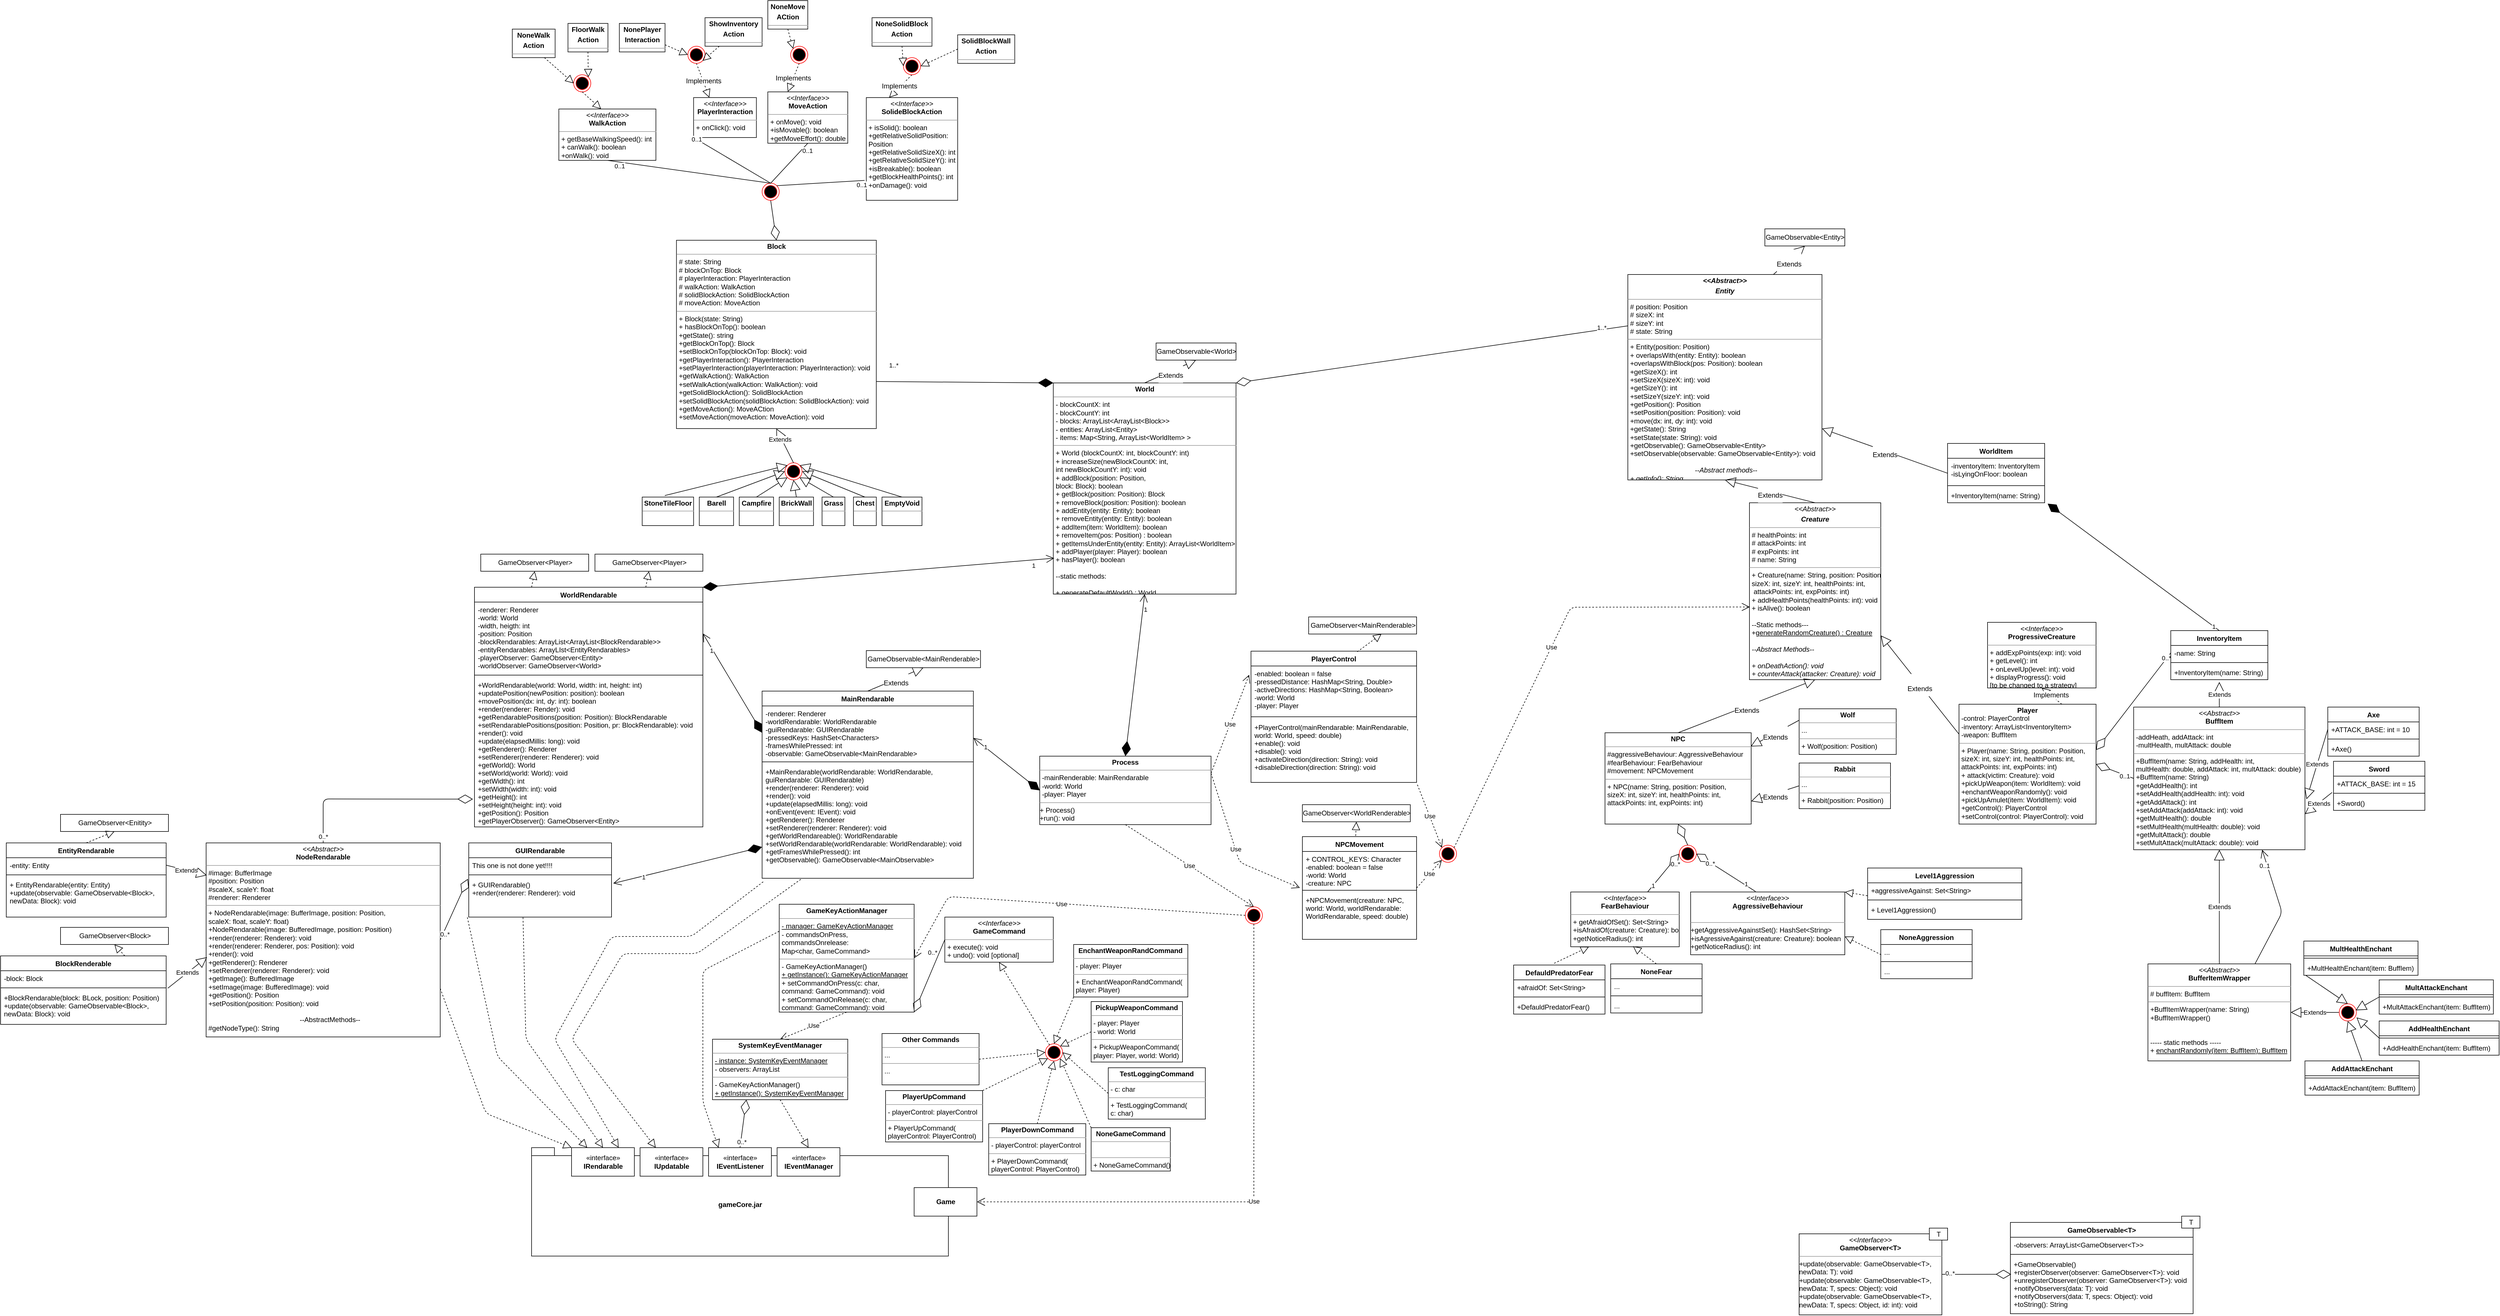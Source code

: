 <mxfile version="13.2.3" type="github">
  <diagram id="mKMDGwIkmkjskIQzQbqt" name="Page-1">
    <mxGraphModel dx="5742" dy="1552" grid="1" gridSize="10" guides="1" tooltips="1" connect="1" arrows="1" fold="1" page="1" pageScale="1" pageWidth="827" pageHeight="1169" math="0" shadow="0">
      <root>
        <mxCell id="0" />
        <mxCell id="1" parent="0" />
        <mxCell id="y1tRoy4HC12Zc1MRgHPe-1" value="&lt;p style=&quot;margin: 4px 0px 0px ; text-align: center&quot;&gt;&lt;i&gt;&amp;lt;&amp;lt;Interface&amp;gt;&amp;gt;&lt;/i&gt;&lt;br&gt;&lt;b&gt;ProgressiveCreature&lt;/b&gt;&lt;/p&gt;&lt;hr size=&quot;1&quot;&gt;&lt;p style=&quot;margin: 0px 0px 0px 4px&quot;&gt;+ addExpPoints(exp: int): void&lt;br&gt;+ getLevel(): int&lt;/p&gt;&lt;p style=&quot;margin: 0px 0px 0px 4px&quot;&gt;+ onLevelUp(level: int): void&lt;/p&gt;&lt;p style=&quot;margin: 0px 0px 0px 4px&quot;&gt;+ displayProgress(): void&lt;br&gt;&lt;/p&gt;&lt;p style=&quot;margin: 0px 0px 0px 4px&quot;&gt;[to be changed to a strategy]&lt;/p&gt;" style="verticalAlign=top;align=left;overflow=fill;fontSize=12;fontFamily=Helvetica;html=1;" parent="1" vertex="1">
          <mxGeometry x="2020" y="1089.5" width="190" height="115" as="geometry" />
        </mxCell>
        <mxCell id="y1tRoy4HC12Zc1MRgHPe-2" value="&lt;p style=&quot;margin: 0px ; margin-top: 4px ; text-align: center&quot;&gt;&lt;b&gt;&lt;i&gt;&amp;lt;&amp;lt;Abstract&amp;gt;&amp;gt;&lt;br&gt;&lt;/i&gt;&lt;/b&gt;&lt;/p&gt;&lt;p style=&quot;margin: 0px ; margin-top: 4px ; text-align: center&quot;&gt;&lt;b&gt;&lt;i&gt;Entity&lt;/i&gt;&lt;/b&gt;&lt;/p&gt;&lt;hr size=&quot;1&quot;&gt;&lt;p style=&quot;margin: 0px ; margin-left: 4px&quot;&gt;# position: Position&lt;br&gt;&lt;/p&gt;&lt;p style=&quot;margin: 0px ; margin-left: 4px&quot;&gt;# sizeX: int&lt;/p&gt;&lt;p style=&quot;margin: 0px ; margin-left: 4px&quot;&gt;# sizeY: int&lt;/p&gt;&lt;p style=&quot;margin: 0px ; margin-left: 4px&quot;&gt;# state: String&lt;/p&gt;&lt;hr size=&quot;1&quot;&gt;&lt;p style=&quot;margin: 0px ; margin-left: 4px&quot;&gt;+ Entity(position: Position)&lt;/p&gt;&lt;p style=&quot;margin: 0px ; margin-left: 4px&quot;&gt;+ overlapsWith(entity: Entity): boolean&lt;/p&gt;&lt;p style=&quot;margin: 0px ; margin-left: 4px&quot;&gt;+overlapsWithBlock(pos: Position): boolean&lt;br&gt;&lt;/p&gt;&lt;p style=&quot;margin: 0px ; margin-left: 4px&quot;&gt;+getSizeX(): int&lt;/p&gt;&lt;p style=&quot;margin: 0px ; margin-left: 4px&quot;&gt;+setSizeX(sizeX: int): void&lt;/p&gt;&lt;p style=&quot;margin: 0px ; margin-left: 4px&quot;&gt;+getSizeY(): int&lt;/p&gt;&lt;p style=&quot;margin: 0px ; margin-left: 4px&quot;&gt;+setSizeY(sizeY: int): void&lt;/p&gt;&lt;p style=&quot;margin: 0px ; margin-left: 4px&quot;&gt;+getPosition(): Position&lt;/p&gt;&lt;p style=&quot;margin: 0px ; margin-left: 4px&quot;&gt;+setPosition(position: Position): void&lt;/p&gt;&lt;p style=&quot;margin: 0px ; margin-left: 4px&quot;&gt;+move(dx: int, dy: int): void&lt;/p&gt;&lt;p style=&quot;margin: 0px ; margin-left: 4px&quot;&gt;+getState(): String&lt;/p&gt;&lt;p style=&quot;margin: 0px ; margin-left: 4px&quot;&gt;+setState(state: String): void&lt;/p&gt;&lt;p style=&quot;margin: 0px ; margin-left: 4px&quot;&gt;+getObservable(): GameObservable&amp;lt;Entity&amp;gt;&lt;/p&gt;&lt;p style=&quot;margin: 0px ; margin-left: 4px&quot;&gt;+setObservable(observable: GameObservable&amp;lt;Entity&amp;gt;): void&lt;br&gt;&lt;/p&gt;&lt;p style=&quot;margin: 0px ; margin-left: 4px&quot;&gt;&lt;br&gt;&lt;/p&gt;&lt;p style=&quot;margin: 0px ; margin-left: 4px&quot; align=&quot;center&quot;&gt;&lt;i&gt;--&lt;/i&gt;&lt;i&gt;&lt;i&gt;Abstract methods--&lt;/i&gt;&lt;/i&gt;&lt;/p&gt;&lt;p style=&quot;margin: 0px ; margin-left: 4px&quot;&gt;&lt;i&gt;+ getInfo(): String&lt;br&gt;&lt;/i&gt;&lt;/p&gt;" style="verticalAlign=top;align=left;overflow=fill;fontSize=12;fontFamily=Helvetica;html=1;" parent="1" vertex="1">
          <mxGeometry x="1390" y="480" width="340" height="360" as="geometry" />
        </mxCell>
        <mxCell id="y1tRoy4HC12Zc1MRgHPe-3" value="&lt;p style=&quot;margin: 4px 0px 0px ; text-align: center&quot;&gt;&lt;i&gt;&amp;lt;&amp;lt;Abstract&amp;gt;&amp;gt;&lt;/i&gt;&lt;/p&gt;&lt;p style=&quot;margin: 4px 0px 0px ; text-align: center&quot;&gt;&lt;b&gt;&lt;i&gt;Creature&lt;/i&gt;&lt;/b&gt;&lt;/p&gt;&lt;hr size=&quot;1&quot;&gt;&lt;p style=&quot;margin: 0px 0px 0px 4px&quot;&gt;# healthPoints: int&lt;br&gt;# attackPoints: int&lt;br&gt;&lt;/p&gt;&lt;p style=&quot;margin: 0px 0px 0px 4px&quot;&gt;# expPoints: int&lt;br&gt;&lt;/p&gt;&lt;p style=&quot;margin: 0px 0px 0px 4px&quot;&gt;# name: String&lt;br&gt;&lt;/p&gt;&lt;hr size=&quot;1&quot;&gt;&lt;p style=&quot;margin: 0px 0px 0px 4px&quot;&gt;+ Creature(name: String, position: Position,&lt;/p&gt;&lt;p style=&quot;margin: 0px 0px 0px 4px&quot;&gt;sizeX: int, sizeY: int,&amp;nbsp;&lt;span&gt;healthPoints: int,&lt;/span&gt;&lt;/p&gt;&lt;p style=&quot;margin: 0px 0px 0px 4px&quot;&gt;&lt;span&gt;&amp;nbsp;attackPoints: int, expPoints: int)&lt;/span&gt;&lt;/p&gt;&lt;p style=&quot;margin: 0px 0px 0px 4px&quot;&gt;+ addHealthPoints(healthPoints: int): void&lt;/p&gt;&lt;p style=&quot;margin: 0px 0px 0px 4px&quot;&gt;+ isAlive(): boolean&lt;/p&gt;&lt;p style=&quot;margin: 0px 0px 0px 4px&quot;&gt;&lt;br&gt;&lt;/p&gt;&lt;p style=&quot;margin: 0px 0px 0px 4px&quot;&gt;--Static methods---&lt;/p&gt;&lt;p style=&quot;margin: 0px 0px 0px 4px&quot;&gt;+&lt;u&gt;generateRandomCreature() : Creature&lt;/u&gt;&lt;/p&gt;&lt;p style=&quot;margin: 0px 0px 0px 4px&quot;&gt;&lt;br&gt;&lt;/p&gt;&lt;p style=&quot;margin: 0px 0px 0px 4px&quot;&gt;&lt;i&gt;--Abstract Methods--&lt;/i&gt;&lt;/p&gt;&lt;p style=&quot;margin: 0px 0px 0px 4px&quot;&gt;&lt;i&gt;&lt;br&gt;&lt;/i&gt;&lt;/p&gt;&lt;p style=&quot;margin: 0px 0px 0px 4px&quot;&gt;&lt;i&gt;+ onDeathAction(): void&lt;/i&gt;&lt;/p&gt;&lt;p style=&quot;margin: 0px 0px 0px 4px&quot;&gt;&lt;i&gt;+ counterAttack(attacker: Creature): void&lt;/i&gt;&lt;/p&gt;" style="verticalAlign=top;align=left;overflow=fill;fontSize=12;fontFamily=Helvetica;html=1;" parent="1" vertex="1">
          <mxGeometry x="1603" y="880" width="230" height="310" as="geometry" />
        </mxCell>
        <mxCell id="y1tRoy4HC12Zc1MRgHPe-4" value="&lt;p style=&quot;margin: 0px ; margin-top: 4px ; text-align: center&quot;&gt;&lt;b&gt;Player&lt;/b&gt;&lt;/p&gt;&lt;p style=&quot;margin: 0px ; margin-left: 4px&quot;&gt;-control: PlayerControl&lt;/p&gt;&lt;p style=&quot;margin: 0px ; margin-left: 4px&quot;&gt;-inventory: ArrayList&amp;lt;InventoryItem&amp;gt;&lt;/p&gt;&lt;p style=&quot;margin: 0px ; margin-left: 4px&quot;&gt;-weapon: BuffItem&lt;br&gt;&lt;/p&gt;&lt;hr size=&quot;1&quot;&gt;&lt;p style=&quot;margin: 0px 0px 0px 4px&quot;&gt;+ Player&lt;span&gt;(name: String, position: Position,&lt;/span&gt;&lt;/p&gt;&lt;p style=&quot;margin: 0px 0px 0px 4px&quot;&gt;sizeX: int, sizeY: int, healthPoints: int,&amp;nbsp;&lt;/p&gt;&lt;p style=&quot;margin: 0px 0px 0px 4px&quot;&gt;attackPoints: int,&amp;nbsp;expPoints: int)&lt;/p&gt;&lt;p style=&quot;margin: 0px ; margin-left: 4px&quot;&gt;+ attack(victim: Creature): void&lt;/p&gt;&lt;p style=&quot;margin: 0px ; margin-left: 4px&quot;&gt;+pickUpWeapon(item: WorldItem): void&lt;/p&gt;&lt;p style=&quot;margin: 0px ; margin-left: 4px&quot;&gt;+enchantWeaponRandomly(): void&lt;/p&gt;&lt;p style=&quot;margin: 0px ; margin-left: 4px&quot;&gt;+pickUpAmulet(item: WorldItem): void&lt;/p&gt;&lt;p style=&quot;margin: 0px ; margin-left: 4px&quot;&gt;+getControl(): PlayerControl&lt;/p&gt;&lt;p style=&quot;margin: 0px ; margin-left: 4px&quot;&gt;+setControl(control: PlayerControl): void&lt;br&gt;&lt;/p&gt;&lt;p style=&quot;margin: 0px ; margin-left: 4px&quot;&gt;&lt;br&gt;&lt;/p&gt;" style="verticalAlign=top;align=left;overflow=fill;fontSize=12;fontFamily=Helvetica;html=1;" parent="1" vertex="1">
          <mxGeometry x="1970" y="1233" width="240" height="210" as="geometry" />
        </mxCell>
        <mxCell id="y1tRoy4HC12Zc1MRgHPe-5" value="&lt;p style=&quot;margin: 0px ; margin-top: 4px ; text-align: center&quot;&gt;&lt;b&gt;NPC&lt;/b&gt;&lt;/p&gt;&lt;hr size=&quot;1&quot;&gt;&lt;p style=&quot;margin: 0px ; margin-left: 4px&quot;&gt;&lt;span&gt;#aggressiveBehaviour: AggressiveBehaviour&lt;/span&gt;&lt;br&gt;&lt;/p&gt;&lt;p style=&quot;margin: 0px ; margin-left: 4px&quot;&gt;#fearBehaviour: FearBehaviour&lt;/p&gt;&lt;p style=&quot;margin: 0px ; margin-left: 4px&quot;&gt;#movement: NPCMovement&lt;br&gt;&lt;/p&gt;&lt;hr size=&quot;1&quot;&gt;&lt;p style=&quot;margin: 0px ; margin-left: 4px&quot;&gt;+ NPC(name: String, position: Position,&lt;/p&gt;&lt;p style=&quot;margin: 0px ; margin-left: 4px&quot;&gt;sizeX: int, sizeY: int, healthPoints: int,&amp;nbsp;&lt;/p&gt;&lt;p style=&quot;margin: 0px ; margin-left: 4px&quot;&gt;attackPoints: int,&amp;nbsp;&lt;span&gt;expPoints: int)&lt;/span&gt;&lt;/p&gt;" style="verticalAlign=top;align=left;overflow=fill;fontSize=12;fontFamily=Helvetica;html=1;" parent="1" vertex="1">
          <mxGeometry x="1350" y="1283" width="256" height="160" as="geometry" />
        </mxCell>
        <mxCell id="y1tRoy4HC12Zc1MRgHPe-6" value="&lt;p style=&quot;margin: 0px ; margin-top: 4px ; text-align: center&quot;&gt;&lt;b&gt;Rabbit&lt;/b&gt;&lt;/p&gt;&lt;hr size=&quot;1&quot;&gt;&lt;p style=&quot;margin: 0px ; margin-left: 4px&quot;&gt;...&lt;/p&gt;&lt;hr size=&quot;1&quot;&gt;&lt;p style=&quot;margin: 0px ; margin-left: 4px&quot;&gt;+ Rabbit(position: Position)&lt;/p&gt;" style="verticalAlign=top;align=left;overflow=fill;fontSize=12;fontFamily=Helvetica;html=1;" parent="1" vertex="1">
          <mxGeometry x="1690" y="1336" width="160" height="80" as="geometry" />
        </mxCell>
        <mxCell id="y1tRoy4HC12Zc1MRgHPe-7" value="&lt;p style=&quot;margin: 0px ; margin-top: 4px ; text-align: center&quot;&gt;&lt;b&gt;Wolf&lt;/b&gt;&lt;/p&gt;&lt;hr size=&quot;1&quot;&gt;&lt;p style=&quot;margin: 0px ; margin-left: 4px&quot;&gt;...&lt;/p&gt;&lt;hr size=&quot;1&quot;&gt;&lt;p style=&quot;margin: 0px ; margin-left: 4px&quot;&gt;+ Wolf(position: Position)&lt;br&gt;&lt;/p&gt;" style="verticalAlign=top;align=left;overflow=fill;fontSize=12;fontFamily=Helvetica;html=1;" parent="1" vertex="1">
          <mxGeometry x="1690" y="1241" width="170" height="80" as="geometry" />
        </mxCell>
        <mxCell id="y1tRoy4HC12Zc1MRgHPe-8" value="&lt;font style=&quot;font-size: 12px&quot;&gt;Extends&lt;/font&gt;" style="endArrow=block;endSize=16;endFill=0;html=1;fontSize=32;entryX=1;entryY=0.75;entryDx=0;entryDy=0;exitX=0;exitY=0.25;exitDx=0;exitDy=0;" parent="1" source="y1tRoy4HC12Zc1MRgHPe-4" target="y1tRoy4HC12Zc1MRgHPe-3" edge="1">
          <mxGeometry width="160" relative="1" as="geometry">
            <mxPoint x="1680" y="1280" as="sourcePoint" />
            <mxPoint x="1840" y="1280" as="targetPoint" />
          </mxGeometry>
        </mxCell>
        <mxCell id="y1tRoy4HC12Zc1MRgHPe-9" value="&lt;font style=&quot;font-size: 12px&quot;&gt;Extends&lt;/font&gt;" style="endArrow=block;endSize=16;endFill=0;html=1;fontSize=32;entryX=0.5;entryY=1;entryDx=0;entryDy=0;exitX=0.5;exitY=0;exitDx=0;exitDy=0;" parent="1" source="y1tRoy4HC12Zc1MRgHPe-3" target="y1tRoy4HC12Zc1MRgHPe-2" edge="1">
          <mxGeometry width="160" relative="1" as="geometry">
            <mxPoint x="1500" y="990" as="sourcePoint" />
            <mxPoint x="1660" y="990" as="targetPoint" />
          </mxGeometry>
        </mxCell>
        <mxCell id="y1tRoy4HC12Zc1MRgHPe-10" value="" style="endArrow=block;dashed=1;endFill=0;endSize=12;html=1;fontSize=32;entryX=0.5;entryY=1;entryDx=0;entryDy=0;exitX=0.75;exitY=0;exitDx=0;exitDy=0;" parent="1" source="y1tRoy4HC12Zc1MRgHPe-4" target="y1tRoy4HC12Zc1MRgHPe-1" edge="1">
          <mxGeometry width="160" relative="1" as="geometry">
            <mxPoint x="2090" y="1380" as="sourcePoint" />
            <mxPoint x="2250" y="1380" as="targetPoint" />
          </mxGeometry>
        </mxCell>
        <mxCell id="y1tRoy4HC12Zc1MRgHPe-11" value="&lt;font style=&quot;font-size: 12px&quot;&gt;Implements&lt;/font&gt;" style="edgeLabel;html=1;align=center;verticalAlign=middle;resizable=0;points=[];" parent="y1tRoy4HC12Zc1MRgHPe-10" vertex="1" connectable="0">
          <mxGeometry x="0.114" relative="1" as="geometry">
            <mxPoint as="offset" />
          </mxGeometry>
        </mxCell>
        <mxCell id="y1tRoy4HC12Zc1MRgHPe-12" value="&lt;font style=&quot;font-size: 12px&quot;&gt;Extends&lt;/font&gt;" style="endArrow=block;endSize=16;endFill=0;html=1;fontSize=32;entryX=0.5;entryY=1;entryDx=0;entryDy=0;exitX=0.5;exitY=0;exitDx=0;exitDy=0;" parent="1" source="y1tRoy4HC12Zc1MRgHPe-5" target="y1tRoy4HC12Zc1MRgHPe-3" edge="1">
          <mxGeometry width="160" relative="1" as="geometry">
            <mxPoint x="1965" y="1330" as="sourcePoint" />
            <mxPoint x="1840" y="1220" as="targetPoint" />
          </mxGeometry>
        </mxCell>
        <mxCell id="y1tRoy4HC12Zc1MRgHPe-13" value="&lt;font style=&quot;font-size: 12px&quot;&gt;Extends&lt;/font&gt;" style="endArrow=block;endSize=16;endFill=0;html=1;fontSize=32;entryX=1;entryY=0.75;entryDx=0;entryDy=0;exitX=0;exitY=0.5;exitDx=0;exitDy=0;" parent="1" source="y1tRoy4HC12Zc1MRgHPe-6" target="y1tRoy4HC12Zc1MRgHPe-5" edge="1">
          <mxGeometry width="160" relative="1" as="geometry">
            <mxPoint x="1670" y="1379" as="sourcePoint" />
            <mxPoint x="1855" y="1370" as="targetPoint" />
          </mxGeometry>
        </mxCell>
        <mxCell id="y1tRoy4HC12Zc1MRgHPe-14" value="&lt;font style=&quot;font-size: 12px&quot;&gt;Extends&lt;/font&gt;" style="endArrow=block;endSize=16;endFill=0;html=1;fontSize=32;exitX=0;exitY=0.25;exitDx=0;exitDy=0;entryX=0.997;entryY=0.15;entryDx=0;entryDy=0;entryPerimeter=0;" parent="1" source="y1tRoy4HC12Zc1MRgHPe-7" target="y1tRoy4HC12Zc1MRgHPe-5" edge="1">
          <mxGeometry width="160" relative="1" as="geometry">
            <mxPoint x="1430" y="1430" as="sourcePoint" />
            <mxPoint x="1690" y="1470" as="targetPoint" />
          </mxGeometry>
        </mxCell>
        <mxCell id="y1tRoy4HC12Zc1MRgHPe-43" value="&lt;p style=&quot;margin: 0px ; margin-top: 4px ; text-align: center&quot;&gt;&lt;b&gt;World&lt;/b&gt;&lt;/p&gt;&lt;hr size=&quot;1&quot;&gt;&lt;p style=&quot;margin: 0px ; margin-left: 4px&quot;&gt;- blockCountX: int&lt;/p&gt;&lt;p style=&quot;margin: 0px ; margin-left: 4px&quot;&gt;- blockCountY: int&lt;/p&gt;&lt;p style=&quot;margin: 0px ; margin-left: 4px&quot;&gt;- blocks: ArrayList&amp;lt;ArrayList&amp;lt;Block&amp;gt;&amp;gt;&lt;/p&gt;&lt;p style=&quot;margin: 0px ; margin-left: 4px&quot;&gt;- entities: ArrayList&amp;lt;Entity&amp;gt;&lt;/p&gt;&lt;p style=&quot;margin: 0px ; margin-left: 4px&quot;&gt;- items: Map&amp;lt;String, ArrayList&amp;lt;WorldItem&amp;gt; &amp;gt;&lt;/p&gt;&lt;hr size=&quot;1&quot;&gt;&lt;p style=&quot;margin: 0px ; margin-left: 4px&quot;&gt;+ World (blockCountX: int, blockCountY: int)&lt;/p&gt;&lt;p style=&quot;margin: 0px ; margin-left: 4px&quot;&gt;+ increaseSize(newBlockCountX: int,&lt;/p&gt;&lt;p style=&quot;margin: 0px ; margin-left: 4px&quot;&gt;int newBlockCountY: int): void&lt;/p&gt;&lt;p style=&quot;margin: 0px ; margin-left: 4px&quot;&gt;+ addBlock(position: Position,&amp;nbsp;&lt;/p&gt;&lt;p style=&quot;margin: 0px ; margin-left: 4px&quot;&gt;&lt;span&gt;block: Block): boolean&lt;/span&gt;&lt;/p&gt;&lt;p style=&quot;margin: 0px ; margin-left: 4px&quot;&gt;&lt;span&gt;+ getBlock(position: Position): Block&lt;/span&gt;&lt;/p&gt;&lt;p style=&quot;margin: 0px ; margin-left: 4px&quot;&gt;&lt;span&gt;+ removeBlock(position: Position&lt;/span&gt;&lt;span&gt;): boolean&lt;/span&gt;&lt;/p&gt;&lt;p style=&quot;margin: 0px ; margin-left: 4px&quot;&gt;+ addEntity(entity: Entity): boolean&lt;/p&gt;&lt;p style=&quot;margin: 0px ; margin-left: 4px&quot;&gt;+ removeEntity(entity: Entity): boolean&lt;/p&gt;&lt;p style=&quot;margin: 0px ; margin-left: 4px&quot;&gt;+ addItem(item: WorldItem): boolean&lt;/p&gt;&lt;p style=&quot;margin: 0px ; margin-left: 4px&quot;&gt;+ removeItem(pos: Position) : boolean&lt;/p&gt;&lt;p style=&quot;margin: 0px ; margin-left: 4px&quot;&gt;+ getItemsUnderEntity(entity: Entity): ArrayList&amp;lt;WorldItem&amp;gt;&lt;/p&gt;&lt;p style=&quot;margin: 0px ; margin-left: 4px&quot;&gt;+ addPlayer(player: Player): boolean&lt;/p&gt;&lt;p style=&quot;margin: 0px ; margin-left: 4px&quot;&gt;+ hasPlayer(): boolean&lt;/p&gt;&lt;p style=&quot;margin: 0px ; margin-left: 4px&quot;&gt;&lt;br&gt;&lt;/p&gt;&lt;p style=&quot;margin: 0px ; margin-left: 4px&quot;&gt;--static methods:&lt;/p&gt;&lt;p style=&quot;margin: 0px ; margin-left: 4px&quot;&gt;&lt;br&gt;&lt;/p&gt;&lt;p style=&quot;margin: 0px ; margin-left: 4px&quot;&gt;&lt;u&gt;+ generateDefaultWorld() : World&lt;/u&gt;&lt;/p&gt;" style="verticalAlign=top;align=left;overflow=fill;fontSize=12;fontFamily=Helvetica;html=1;" parent="1" vertex="1">
          <mxGeometry x="383.75" y="670" width="320" height="370" as="geometry" />
        </mxCell>
        <mxCell id="y1tRoy4HC12Zc1MRgHPe-44" value="&lt;p style=&quot;margin: 0px ; margin-top: 4px ; text-align: center&quot;&gt;&lt;b&gt;Block&lt;/b&gt;&lt;/p&gt;&lt;hr size=&quot;1&quot;&gt;&lt;p style=&quot;margin: 0px ; margin-left: 4px&quot;&gt;# state: String&lt;br&gt;&lt;/p&gt;&lt;p style=&quot;margin: 0px ; margin-left: 4px&quot;&gt;# blockOnTop: Block&lt;/p&gt;&lt;p style=&quot;margin: 0px ; margin-left: 4px&quot;&gt;# playerInteraction: PlayerInteraction&lt;/p&gt;&lt;p style=&quot;margin: 0px ; margin-left: 4px&quot;&gt;# walkAction: WalkAction&lt;/p&gt;&lt;p style=&quot;margin: 0px ; margin-left: 4px&quot;&gt;# solidBlockAction: SolidBlockAction&lt;br&gt;&lt;/p&gt;&lt;p style=&quot;margin: 0px ; margin-left: 4px&quot;&gt;# moveAction: MoveAction&lt;/p&gt;&lt;hr size=&quot;1&quot;&gt;&lt;p style=&quot;margin: 0px ; margin-left: 4px&quot;&gt;+ Block(state: String)&lt;/p&gt;&lt;p style=&quot;margin: 0px ; margin-left: 4px&quot;&gt;+ hasBlockOnTop(): boolean&lt;/p&gt;&lt;p style=&quot;margin: 0px ; margin-left: 4px&quot;&gt;+getState(): string&lt;/p&gt;&lt;p style=&quot;margin: 0px ; margin-left: 4px&quot;&gt;+getBlockOnTop(): Block&lt;/p&gt;&lt;p style=&quot;margin: 0px ; margin-left: 4px&quot;&gt;+setBlockOnTop(blockOnTop: Block): void&lt;/p&gt;&lt;p style=&quot;margin: 0px ; margin-left: 4px&quot;&gt;+getPlayerInteraction(): PlayerInteraction&lt;/p&gt;&lt;p style=&quot;margin: 0px ; margin-left: 4px&quot;&gt;+setPlayerInteraction(playerInteraction: PlayerInteraction): void&lt;/p&gt;&lt;p style=&quot;margin: 0px ; margin-left: 4px&quot;&gt;+getWalkAction(): WalkAction&lt;/p&gt;&lt;p style=&quot;margin: 0px ; margin-left: 4px&quot;&gt;+setWalkAction(walkAction: WalkAction): void&lt;/p&gt;&lt;p style=&quot;margin: 0px ; margin-left: 4px&quot;&gt;+getSolidBlockAction(): SolidBlockAction&lt;/p&gt;&lt;p style=&quot;margin: 0px ; margin-left: 4px&quot;&gt;+setSolidBlockAction(solidBlockAction: SolidBlockAction): void&lt;/p&gt;&lt;p style=&quot;margin: 0px ; margin-left: 4px&quot;&gt;+getMoveAction(): MoveACtion&lt;/p&gt;&lt;p style=&quot;margin: 0px ; margin-left: 4px&quot;&gt;+setMoveAction(moveAction: MoveAction): void&lt;br&gt;&lt;/p&gt;&lt;p style=&quot;margin: 0px ; margin-left: 4px&quot;&gt;&lt;br&gt;&lt;/p&gt;&lt;p style=&quot;margin: 0px ; margin-left: 4px&quot;&gt;&lt;br&gt;&lt;/p&gt;&lt;p style=&quot;margin: 0px ; margin-left: 4px&quot;&gt;&lt;br&gt;&lt;/p&gt;&lt;p style=&quot;margin: 0px ; margin-left: 4px&quot;&gt;&lt;br&gt;&lt;/p&gt;&lt;p style=&quot;margin: 0px ; margin-left: 4px&quot;&gt;&lt;br&gt;&lt;/p&gt;&lt;p style=&quot;margin: 0px ; margin-left: 4px&quot;&gt;&lt;br&gt;&lt;/p&gt;&lt;p style=&quot;margin: 0px ; margin-left: 4px&quot;&gt;&lt;br&gt;&lt;/p&gt;" style="verticalAlign=top;align=left;overflow=fill;fontSize=12;fontFamily=Helvetica;html=1;" parent="1" vertex="1">
          <mxGeometry x="-276.25" y="420" width="350" height="330" as="geometry" />
        </mxCell>
        <mxCell id="y1tRoy4HC12Zc1MRgHPe-46" style="edgeStyle=orthogonalEdgeStyle;rounded=0;orthogonalLoop=1;jettySize=auto;html=1;exitX=0.5;exitY=1;exitDx=0;exitDy=0;" parent="1" edge="1">
          <mxGeometry relative="1" as="geometry">
            <mxPoint x="1615" y="530" as="sourcePoint" />
            <mxPoint x="1615" y="530" as="targetPoint" />
          </mxGeometry>
        </mxCell>
        <mxCell id="y1tRoy4HC12Zc1MRgHPe-51" value="" style="endArrow=diamondThin;endFill=0;endSize=24;html=1;entryX=1;entryY=0;entryDx=0;entryDy=0;exitX=0;exitY=0.25;exitDx=0;exitDy=0;" parent="1" source="y1tRoy4HC12Zc1MRgHPe-2" target="y1tRoy4HC12Zc1MRgHPe-43" edge="1">
          <mxGeometry width="160" relative="1" as="geometry">
            <mxPoint x="1840" y="740" as="sourcePoint" />
            <mxPoint x="1760" y="770" as="targetPoint" />
          </mxGeometry>
        </mxCell>
        <mxCell id="y1tRoy4HC12Zc1MRgHPe-52" value="1..*" style="edgeLabel;html=1;align=center;verticalAlign=middle;resizable=0;points=[];" parent="y1tRoy4HC12Zc1MRgHPe-51" vertex="1" connectable="0">
          <mxGeometry x="-0.796" y="1" relative="1" as="geometry">
            <mxPoint x="23.55" y="-8.1" as="offset" />
          </mxGeometry>
        </mxCell>
        <mxCell id="y1tRoy4HC12Zc1MRgHPe-53" value="" style="endArrow=diamondThin;endFill=1;endSize=24;html=1;exitX=1;exitY=0.75;exitDx=0;exitDy=0;entryX=0;entryY=0;entryDx=0;entryDy=0;" parent="1" source="y1tRoy4HC12Zc1MRgHPe-44" target="y1tRoy4HC12Zc1MRgHPe-43" edge="1">
          <mxGeometry width="160" relative="1" as="geometry">
            <mxPoint x="1610" y="610" as="sourcePoint" />
            <mxPoint x="743.75" y="840" as="targetPoint" />
          </mxGeometry>
        </mxCell>
        <mxCell id="y1tRoy4HC12Zc1MRgHPe-54" value="1..*" style="edgeLabel;html=1;align=center;verticalAlign=middle;resizable=0;points=[];" parent="y1tRoy4HC12Zc1MRgHPe-53" vertex="1" connectable="0">
          <mxGeometry x="-0.798" y="-1" relative="1" as="geometry">
            <mxPoint x="-1.27" y="-30.2" as="offset" />
          </mxGeometry>
        </mxCell>
        <mxCell id="y1tRoy4HC12Zc1MRgHPe-57" value="&lt;p style=&quot;margin: 4px 0px 0px ; text-align: center&quot;&gt;&lt;i&gt;&amp;lt;&amp;lt;Interface&amp;gt;&amp;gt;&lt;/i&gt;&lt;br&gt;&lt;b&gt;SolideBlockAction&lt;/b&gt;&lt;/p&gt;&lt;hr size=&quot;1&quot;&gt;&lt;p style=&quot;margin: 0px 0px 0px 4px&quot;&gt;+ isSolid(): boolean&lt;/p&gt;&lt;p style=&quot;margin: 0px 0px 0px 4px&quot;&gt;+getRelativeSolidPosition:&lt;/p&gt;&lt;p style=&quot;margin: 0px 0px 0px 4px&quot;&gt;Position&lt;/p&gt;&lt;p style=&quot;margin: 0px 0px 0px 4px&quot;&gt;+getRelativeSolidSizeX(): int&lt;/p&gt;&lt;p style=&quot;margin: 0px 0px 0px 4px&quot;&gt;+getRelativeSolidSizeY(): int&lt;/p&gt;&lt;p style=&quot;margin: 0px 0px 0px 4px&quot;&gt;+isBreakable(): boolean&lt;/p&gt;&lt;p style=&quot;margin: 0px 0px 0px 4px&quot;&gt;+getBlockHealthPoints(): int&lt;/p&gt;&lt;p style=&quot;margin: 0px 0px 0px 4px&quot;&gt;+onDamage(): void&lt;br&gt;&lt;/p&gt;" style="verticalAlign=top;align=left;overflow=fill;fontSize=12;fontFamily=Helvetica;html=1;" parent="1" vertex="1">
          <mxGeometry x="56.25" y="170" width="160" height="180" as="geometry" />
        </mxCell>
        <mxCell id="y1tRoy4HC12Zc1MRgHPe-58" value="" style="endArrow=diamondThin;endFill=0;endSize=24;html=1;exitX=0.5;exitY=1;exitDx=0;exitDy=0;entryX=0.5;entryY=0;entryDx=0;entryDy=0;" parent="1" source="y1tRoy4HC12Zc1MRgHPe-59" target="y1tRoy4HC12Zc1MRgHPe-44" edge="1">
          <mxGeometry width="160" relative="1" as="geometry">
            <mxPoint x="144.02" y="393.46" as="sourcePoint" />
            <mxPoint x="-91.25" y="390" as="targetPoint" />
          </mxGeometry>
        </mxCell>
        <mxCell id="y1tRoy4HC12Zc1MRgHPe-59" value="" style="ellipse;html=1;shape=endState;fillColor=#000000;strokeColor=#ff0000;" parent="1" vertex="1">
          <mxGeometry x="-126.25" y="320" width="30" height="30" as="geometry" />
        </mxCell>
        <mxCell id="y1tRoy4HC12Zc1MRgHPe-60" value="&lt;p style=&quot;margin: 4px 0px 0px ; text-align: center&quot;&gt;&lt;i&gt;&amp;lt;&amp;lt;Interface&amp;gt;&amp;gt;&lt;/i&gt;&lt;br&gt;&lt;b&gt;MoveAction&lt;/b&gt;&lt;/p&gt;&lt;hr size=&quot;1&quot;&gt;&lt;p style=&quot;margin: 0px 0px 0px 4px&quot;&gt;+ onMove(): void&lt;/p&gt;&lt;p style=&quot;margin: 0px 0px 0px 4px&quot;&gt;+isMovable(): boolean&lt;/p&gt;&lt;p style=&quot;margin: 0px 0px 0px 4px&quot;&gt;+getMoveEffort(): double&lt;br&gt;&lt;/p&gt;" style="verticalAlign=top;align=left;overflow=fill;fontSize=12;fontFamily=Helvetica;html=1;" parent="1" vertex="1">
          <mxGeometry x="-116.25" y="160" width="140" height="90" as="geometry" />
        </mxCell>
        <mxCell id="y1tRoy4HC12Zc1MRgHPe-61" value="" style="endArrow=none;html=1;entryX=0.5;entryY=1;entryDx=0;entryDy=0;exitX=0.5;exitY=0;exitDx=0;exitDy=0;" parent="1" source="y1tRoy4HC12Zc1MRgHPe-59" target="y1tRoy4HC12Zc1MRgHPe-60" edge="1">
          <mxGeometry width="50" height="50" relative="1" as="geometry">
            <mxPoint x="-286.25" y="230" as="sourcePoint" />
            <mxPoint x="-236.25" y="180" as="targetPoint" />
          </mxGeometry>
        </mxCell>
        <mxCell id="y1tRoy4HC12Zc1MRgHPe-62" value="0..1" style="edgeLabel;html=1;align=center;verticalAlign=middle;resizable=0;points=[];" parent="y1tRoy4HC12Zc1MRgHPe-61" vertex="1" connectable="0">
          <mxGeometry x="0.359" y="1" relative="1" as="geometry">
            <mxPoint x="20.2" y="-8.6" as="offset" />
          </mxGeometry>
        </mxCell>
        <mxCell id="y1tRoy4HC12Zc1MRgHPe-63" value="" style="endArrow=none;html=1;exitX=1;exitY=0;exitDx=0;exitDy=0;entryX=-0.019;entryY=0.806;entryDx=0;entryDy=0;entryPerimeter=0;" parent="1" source="y1tRoy4HC12Zc1MRgHPe-59" target="y1tRoy4HC12Zc1MRgHPe-57" edge="1">
          <mxGeometry width="50" height="50" relative="1" as="geometry">
            <mxPoint x="-62.183" y="257.433" as="sourcePoint" />
            <mxPoint x="103.75" y="274" as="targetPoint" />
          </mxGeometry>
        </mxCell>
        <mxCell id="y1tRoy4HC12Zc1MRgHPe-64" value="0..1" style="edgeLabel;html=1;align=center;verticalAlign=middle;resizable=0;points=[];" parent="y1tRoy4HC12Zc1MRgHPe-63" vertex="1" connectable="0">
          <mxGeometry x="0.499" relative="1" as="geometry">
            <mxPoint x="33.55" y="5.05" as="offset" />
          </mxGeometry>
        </mxCell>
        <mxCell id="y1tRoy4HC12Zc1MRgHPe-65" value="&lt;p style=&quot;margin: 4px 0px 0px ; text-align: center&quot;&gt;&lt;i&gt;&amp;lt;&amp;lt;Interface&amp;gt;&amp;gt;&lt;/i&gt;&lt;br&gt;&lt;b&gt;PlayerInteraction&lt;/b&gt;&lt;/p&gt;&lt;hr size=&quot;1&quot;&gt;&lt;p style=&quot;margin: 0px 0px 0px 4px&quot;&gt;+ onClick(): void&lt;/p&gt;" style="verticalAlign=top;align=left;overflow=fill;fontSize=12;fontFamily=Helvetica;html=1;" parent="1" vertex="1">
          <mxGeometry x="-246.25" y="170" width="110" height="70" as="geometry" />
        </mxCell>
        <mxCell id="y1tRoy4HC12Zc1MRgHPe-66" value="" style="endArrow=none;html=1;entryX=0;entryY=1;entryDx=0;entryDy=0;exitX=0.5;exitY=0;exitDx=0;exitDy=0;" parent="1" source="y1tRoy4HC12Zc1MRgHPe-59" target="y1tRoy4HC12Zc1MRgHPe-65" edge="1">
          <mxGeometry width="50" height="50" relative="1" as="geometry">
            <mxPoint x="-50.643" y="305.607" as="sourcePoint" />
            <mxPoint x="-6.25" y="305" as="targetPoint" />
          </mxGeometry>
        </mxCell>
        <mxCell id="y1tRoy4HC12Zc1MRgHPe-67" value="0..1" style="edgeLabel;html=1;align=center;verticalAlign=middle;resizable=0;points=[];" parent="y1tRoy4HC12Zc1MRgHPe-66" vertex="1" connectable="0">
          <mxGeometry x="0.496" relative="1" as="geometry">
            <mxPoint x="-28.91" y="-17.61" as="offset" />
          </mxGeometry>
        </mxCell>
        <mxCell id="y1tRoy4HC12Zc1MRgHPe-68" value="&lt;p style=&quot;margin: 4px 0px 0px ; text-align: center&quot;&gt;&lt;i&gt;&amp;lt;&amp;lt;Interface&amp;gt;&amp;gt;&lt;/i&gt;&lt;br&gt;&lt;b&gt;WalkAction&lt;/b&gt;&lt;/p&gt;&lt;hr size=&quot;1&quot;&gt;&lt;p style=&quot;margin: 0px 0px 0px 4px&quot;&gt;+ getBaseWalkingSpeed(): int&lt;/p&gt;&lt;p style=&quot;margin: 0px 0px 0px 4px&quot;&gt;+ canWalk(): boolean&lt;/p&gt;&lt;p style=&quot;margin: 0px 0px 0px 4px&quot;&gt;+onWalk(): void&lt;br&gt;&lt;/p&gt;" style="verticalAlign=top;align=left;overflow=fill;fontSize=12;fontFamily=Helvetica;html=1;" parent="1" vertex="1">
          <mxGeometry x="-482.25" y="190" width="170" height="90" as="geometry" />
        </mxCell>
        <mxCell id="y1tRoy4HC12Zc1MRgHPe-69" value="" style="endArrow=none;html=1;entryX=0.5;entryY=1;entryDx=0;entryDy=0;exitX=0.5;exitY=0;exitDx=0;exitDy=0;" parent="1" source="y1tRoy4HC12Zc1MRgHPe-59" target="y1tRoy4HC12Zc1MRgHPe-68" edge="1">
          <mxGeometry width="50" height="50" relative="1" as="geometry">
            <mxPoint x="-46.25" y="295" as="sourcePoint" />
            <mxPoint x="-16.25" y="260" as="targetPoint" />
          </mxGeometry>
        </mxCell>
        <mxCell id="y1tRoy4HC12Zc1MRgHPe-70" value="0..1" style="edgeLabel;html=1;align=center;verticalAlign=middle;resizable=0;points=[];" parent="y1tRoy4HC12Zc1MRgHPe-69" vertex="1" connectable="0">
          <mxGeometry x="0.343" y="2" relative="1" as="geometry">
            <mxPoint x="-72.78" y="-5.14" as="offset" />
          </mxGeometry>
        </mxCell>
        <mxCell id="y1tRoy4HC12Zc1MRgHPe-71" value="&lt;p style=&quot;margin: 4px 0px 0px ; text-align: center&quot;&gt;&lt;b&gt;SolidBlockWall&lt;/b&gt;&lt;/p&gt;&lt;p style=&quot;margin: 4px 0px 0px ; text-align: center&quot;&gt;&lt;b&gt;Action&lt;/b&gt;&lt;br&gt;&lt;/p&gt;&lt;hr size=&quot;1&quot;&gt;&lt;p style=&quot;margin: 0px 0px 0px 4px&quot;&gt;&lt;br&gt;&lt;/p&gt;" style="verticalAlign=top;align=left;overflow=fill;fontSize=12;fontFamily=Helvetica;html=1;" parent="1" vertex="1">
          <mxGeometry x="216.25" y="60" width="100" height="50" as="geometry" />
        </mxCell>
        <mxCell id="y1tRoy4HC12Zc1MRgHPe-72" value="&lt;p style=&quot;margin: 4px 0px 0px ; text-align: center&quot;&gt;&lt;b&gt;FloorWalk&lt;/b&gt;&lt;/p&gt;&lt;p style=&quot;margin: 4px 0px 0px ; text-align: center&quot;&gt;&lt;b&gt;Action&lt;/b&gt;&lt;br&gt;&lt;/p&gt;&lt;hr size=&quot;1&quot;&gt;&lt;p style=&quot;margin: 0px 0px 0px 4px&quot;&gt;&lt;br&gt;&lt;/p&gt;" style="verticalAlign=top;align=left;overflow=fill;fontSize=12;fontFamily=Helvetica;html=1;" parent="1" vertex="1">
          <mxGeometry x="-466.25" y="40" width="70" height="50" as="geometry" />
        </mxCell>
        <mxCell id="y1tRoy4HC12Zc1MRgHPe-73" value="&lt;p style=&quot;margin: 4px 0px 0px ; text-align: center&quot;&gt;&lt;b&gt;ShowInventory&lt;/b&gt;&lt;/p&gt;&lt;p style=&quot;margin: 4px 0px 0px ; text-align: center&quot;&gt;&lt;b&gt;Action&lt;/b&gt;&lt;br&gt;&lt;/p&gt;&lt;hr size=&quot;1&quot;&gt;&lt;p style=&quot;margin: 0px 0px 0px 4px&quot;&gt;&lt;br&gt;&lt;/p&gt;" style="verticalAlign=top;align=left;overflow=fill;fontSize=12;fontFamily=Helvetica;html=1;" parent="1" vertex="1">
          <mxGeometry x="-226.25" y="30" width="100" height="50" as="geometry" />
        </mxCell>
        <mxCell id="y1tRoy4HC12Zc1MRgHPe-74" value="&lt;p style=&quot;margin: 4px 0px 0px ; text-align: center&quot;&gt;&lt;b&gt;Grass&lt;/b&gt;&lt;/p&gt;&lt;hr size=&quot;1&quot;&gt;&lt;p style=&quot;margin: 0px 0px 0px 4px&quot;&gt;&lt;br&gt;&lt;/p&gt;" style="verticalAlign=top;align=left;overflow=fill;fontSize=12;fontFamily=Helvetica;html=1;" parent="1" vertex="1">
          <mxGeometry x="-21.25" y="870" width="40" height="50" as="geometry" />
        </mxCell>
        <mxCell id="y1tRoy4HC12Zc1MRgHPe-75" value="&lt;p style=&quot;margin: 4px 0px 0px ; text-align: center&quot;&gt;&lt;b&gt;Chest&lt;/b&gt;&lt;/p&gt;&lt;hr size=&quot;1&quot;&gt;&lt;p style=&quot;margin: 0px 0px 0px 4px&quot;&gt;&lt;br&gt;&lt;/p&gt;" style="verticalAlign=top;align=left;overflow=fill;fontSize=12;fontFamily=Helvetica;html=1;" parent="1" vertex="1">
          <mxGeometry x="33.75" y="870" width="40" height="50" as="geometry" />
        </mxCell>
        <mxCell id="y1tRoy4HC12Zc1MRgHPe-76" value="&lt;p style=&quot;margin: 4px 0px 0px ; text-align: center&quot;&gt;&lt;b&gt;EmptyVoid&lt;/b&gt;&lt;/p&gt;&lt;hr size=&quot;1&quot;&gt;&lt;p style=&quot;margin: 0px 0px 0px 4px&quot;&gt;&lt;br&gt;&lt;/p&gt;" style="verticalAlign=top;align=left;overflow=fill;fontSize=12;fontFamily=Helvetica;html=1;" parent="1" vertex="1">
          <mxGeometry x="83.75" y="870" width="70" height="50" as="geometry" />
        </mxCell>
        <mxCell id="y1tRoy4HC12Zc1MRgHPe-77" value="&lt;p style=&quot;margin: 4px 0px 0px ; text-align: center&quot;&gt;&lt;b&gt;BrickWall&lt;/b&gt;&lt;/p&gt;&lt;hr size=&quot;1&quot;&gt;&lt;p style=&quot;margin: 0px 0px 0px 4px&quot;&gt;&lt;br&gt;&lt;/p&gt;" style="verticalAlign=top;align=left;overflow=fill;fontSize=12;fontFamily=Helvetica;html=1;" parent="1" vertex="1">
          <mxGeometry x="-96.25" y="870" width="60" height="50" as="geometry" />
        </mxCell>
        <mxCell id="y1tRoy4HC12Zc1MRgHPe-78" value="&lt;p style=&quot;margin: 4px 0px 0px ; text-align: center&quot;&gt;&lt;b&gt;Campfire&lt;/b&gt;&lt;/p&gt;&lt;hr size=&quot;1&quot;&gt;&lt;p style=&quot;margin: 0px 0px 0px 4px&quot;&gt;&lt;br&gt;&lt;/p&gt;" style="verticalAlign=top;align=left;overflow=fill;fontSize=12;fontFamily=Helvetica;html=1;" parent="1" vertex="1">
          <mxGeometry x="-166.25" y="870" width="60" height="50" as="geometry" />
        </mxCell>
        <mxCell id="y1tRoy4HC12Zc1MRgHPe-79" value="" style="endArrow=block;endSize=16;endFill=0;html=1;fontSize=32;exitX=0.5;exitY=0;exitDx=0;exitDy=0;entryX=1;entryY=0;entryDx=0;entryDy=0;" parent="1" source="y1tRoy4HC12Zc1MRgHPe-76" target="y1tRoy4HC12Zc1MRgHPe-96" edge="1">
          <mxGeometry width="160" relative="1" as="geometry">
            <mxPoint x="183.75" y="680" as="sourcePoint" />
            <mxPoint x="103.75" y="700" as="targetPoint" />
          </mxGeometry>
        </mxCell>
        <mxCell id="y1tRoy4HC12Zc1MRgHPe-80" value="" style="endArrow=block;endSize=16;endFill=0;html=1;fontSize=32;exitX=0.5;exitY=0;exitDx=0;exitDy=0;entryX=1;entryY=0.5;entryDx=0;entryDy=0;" parent="1" source="y1tRoy4HC12Zc1MRgHPe-75" target="y1tRoy4HC12Zc1MRgHPe-96" edge="1">
          <mxGeometry width="160" relative="1" as="geometry">
            <mxPoint x="-11.25" y="710" as="sourcePoint" />
            <mxPoint x="43.75" y="700" as="targetPoint" />
          </mxGeometry>
        </mxCell>
        <mxCell id="y1tRoy4HC12Zc1MRgHPe-81" value="" style="endArrow=block;endSize=16;endFill=0;html=1;fontSize=32;exitX=0.5;exitY=0;exitDx=0;exitDy=0;entryX=1;entryY=1;entryDx=0;entryDy=0;" parent="1" source="y1tRoy4HC12Zc1MRgHPe-74" target="y1tRoy4HC12Zc1MRgHPe-96" edge="1">
          <mxGeometry width="160" relative="1" as="geometry">
            <mxPoint x="-70" y="730" as="sourcePoint" />
            <mxPoint x="-16.25" y="680" as="targetPoint" />
          </mxGeometry>
        </mxCell>
        <mxCell id="y1tRoy4HC12Zc1MRgHPe-82" value="" style="endArrow=block;endSize=16;endFill=0;html=1;fontSize=32;exitX=0.5;exitY=0;exitDx=0;exitDy=0;entryX=0.5;entryY=1;entryDx=0;entryDy=0;" parent="1" source="y1tRoy4HC12Zc1MRgHPe-77" target="y1tRoy4HC12Zc1MRgHPe-96" edge="1">
          <mxGeometry x="0.049" y="18" width="160" relative="1" as="geometry">
            <mxPoint x="-146.25" y="640" as="sourcePoint" />
            <mxPoint x="-76.25" y="710" as="targetPoint" />
            <mxPoint as="offset" />
          </mxGeometry>
        </mxCell>
        <mxCell id="y1tRoy4HC12Zc1MRgHPe-83" value="" style="endArrow=block;endSize=16;endFill=0;html=1;fontSize=32;exitX=0.5;exitY=0;exitDx=0;exitDy=0;entryX=0;entryY=1;entryDx=0;entryDy=0;" parent="1" source="y1tRoy4HC12Zc1MRgHPe-78" target="y1tRoy4HC12Zc1MRgHPe-96" edge="1">
          <mxGeometry width="160" relative="1" as="geometry">
            <mxPoint x="-197.5" y="700" as="sourcePoint" />
            <mxPoint x="-156.25" y="700" as="targetPoint" />
          </mxGeometry>
        </mxCell>
        <mxCell id="y1tRoy4HC12Zc1MRgHPe-84" value="" style="endArrow=block;dashed=1;endFill=0;endSize=12;html=1;fontSize=32;exitX=0.5;exitY=1;exitDx=0;exitDy=0;entryX=0.25;entryY=0;entryDx=0;entryDy=0;" parent="1" source="y1tRoy4HC12Zc1MRgHPe-86" target="y1tRoy4HC12Zc1MRgHPe-65" edge="1">
          <mxGeometry width="160" relative="1" as="geometry">
            <mxPoint x="-76.25" y="-40" as="sourcePoint" />
            <mxPoint x="-106.25" as="targetPoint" />
          </mxGeometry>
        </mxCell>
        <mxCell id="y1tRoy4HC12Zc1MRgHPe-85" value="&lt;font style=&quot;font-size: 12px&quot;&gt;Implements&lt;/font&gt;" style="edgeLabel;html=1;align=center;verticalAlign=middle;resizable=0;points=[];" parent="y1tRoy4HC12Zc1MRgHPe-84" vertex="1" connectable="0">
          <mxGeometry x="0.114" relative="1" as="geometry">
            <mxPoint y="-2.27" as="offset" />
          </mxGeometry>
        </mxCell>
        <mxCell id="y1tRoy4HC12Zc1MRgHPe-86" value="" style="ellipse;html=1;shape=endState;fillColor=#000000;strokeColor=#ff0000;" parent="1" vertex="1">
          <mxGeometry x="-256.25" y="80" width="30" height="30" as="geometry" />
        </mxCell>
        <mxCell id="y1tRoy4HC12Zc1MRgHPe-87" value="" style="endArrow=block;dashed=1;endFill=0;endSize=12;html=1;fontSize=32;exitX=0.25;exitY=1;exitDx=0;exitDy=0;entryX=1;entryY=1;entryDx=0;entryDy=0;" parent="1" source="y1tRoy4HC12Zc1MRgHPe-73" target="y1tRoy4HC12Zc1MRgHPe-86" edge="1">
          <mxGeometry width="160" relative="1" as="geometry">
            <mxPoint x="-306.25" y="95" as="sourcePoint" />
            <mxPoint x="-226.25" y="95" as="targetPoint" />
          </mxGeometry>
        </mxCell>
        <mxCell id="y1tRoy4HC12Zc1MRgHPe-88" value="" style="endArrow=block;dashed=1;endFill=0;endSize=12;html=1;fontSize=32;exitX=0.5;exitY=1;exitDx=0;exitDy=0;entryX=0.25;entryY=0;entryDx=0;entryDy=0;" parent="1" source="y1tRoy4HC12Zc1MRgHPe-90" target="y1tRoy4HC12Zc1MRgHPe-60" edge="1">
          <mxGeometry width="160" relative="1" as="geometry">
            <mxPoint x="133.75" y="-90" as="sourcePoint" />
            <mxPoint x="-48.75" y="40" as="targetPoint" />
          </mxGeometry>
        </mxCell>
        <mxCell id="y1tRoy4HC12Zc1MRgHPe-89" value="&lt;font style=&quot;font-size: 12px&quot;&gt;Implements&lt;/font&gt;" style="edgeLabel;html=1;align=center;verticalAlign=middle;resizable=0;points=[];" parent="y1tRoy4HC12Zc1MRgHPe-88" vertex="1" connectable="0">
          <mxGeometry x="0.114" relative="1" as="geometry">
            <mxPoint y="-2.27" as="offset" />
          </mxGeometry>
        </mxCell>
        <mxCell id="y1tRoy4HC12Zc1MRgHPe-90" value="" style="ellipse;html=1;shape=endState;fillColor=#000000;strokeColor=#ff0000;" parent="1" vertex="1">
          <mxGeometry x="-76.25" y="80" width="30" height="30" as="geometry" />
        </mxCell>
        <mxCell id="y1tRoy4HC12Zc1MRgHPe-91" value="" style="endArrow=block;dashed=1;endFill=0;endSize=12;html=1;fontSize=32;exitX=0.5;exitY=1;exitDx=0;exitDy=0;entryX=1;entryY=0;entryDx=0;entryDy=0;" parent="1" source="y1tRoy4HC12Zc1MRgHPe-72" target="y1tRoy4HC12Zc1MRgHPe-161" edge="1">
          <mxGeometry width="160" relative="1" as="geometry">
            <mxPoint x="23.75" y="5" as="sourcePoint" />
            <mxPoint x="-546.25" y="50" as="targetPoint" />
          </mxGeometry>
        </mxCell>
        <mxCell id="y1tRoy4HC12Zc1MRgHPe-92" value="" style="endArrow=block;dashed=1;endFill=0;endSize=12;html=1;fontSize=32;exitX=0.5;exitY=1;exitDx=0;exitDy=0;entryX=0.25;entryY=0;entryDx=0;entryDy=0;" parent="1" source="y1tRoy4HC12Zc1MRgHPe-94" target="y1tRoy4HC12Zc1MRgHPe-57" edge="1">
          <mxGeometry width="160" relative="1" as="geometry">
            <mxPoint x="303.75" y="-90" as="sourcePoint" />
            <mxPoint x="121.25" y="40" as="targetPoint" />
          </mxGeometry>
        </mxCell>
        <mxCell id="y1tRoy4HC12Zc1MRgHPe-93" value="&lt;font style=&quot;font-size: 12px&quot;&gt;Implements&lt;/font&gt;" style="edgeLabel;html=1;align=center;verticalAlign=middle;resizable=0;points=[];" parent="y1tRoy4HC12Zc1MRgHPe-92" vertex="1" connectable="0">
          <mxGeometry x="0.114" relative="1" as="geometry">
            <mxPoint y="-2.27" as="offset" />
          </mxGeometry>
        </mxCell>
        <mxCell id="y1tRoy4HC12Zc1MRgHPe-94" value="" style="ellipse;html=1;shape=endState;fillColor=#000000;strokeColor=#ff0000;" parent="1" vertex="1">
          <mxGeometry x="121.25" y="100" width="30" height="30" as="geometry" />
        </mxCell>
        <mxCell id="y1tRoy4HC12Zc1MRgHPe-95" value="" style="endArrow=block;dashed=1;endFill=0;endSize=12;html=1;fontSize=32;exitX=0;exitY=0.5;exitDx=0;exitDy=0;entryX=1;entryY=0.5;entryDx=0;entryDy=0;" parent="1" source="y1tRoy4HC12Zc1MRgHPe-71" target="y1tRoy4HC12Zc1MRgHPe-94" edge="1">
          <mxGeometry width="160" relative="1" as="geometry">
            <mxPoint x="203.75" y="95" as="sourcePoint" />
            <mxPoint x="43.75" y="85" as="targetPoint" />
          </mxGeometry>
        </mxCell>
        <mxCell id="y1tRoy4HC12Zc1MRgHPe-96" value="" style="ellipse;html=1;shape=endState;fillColor=#000000;strokeColor=#ff0000;" parent="1" vertex="1">
          <mxGeometry x="-86.25" y="810" width="30" height="30" as="geometry" />
        </mxCell>
        <mxCell id="y1tRoy4HC12Zc1MRgHPe-97" value="" style="endArrow=block;endSize=16;endFill=0;html=1;fontSize=32;exitX=0.5;exitY=0;exitDx=0;exitDy=0;entryX=0.5;entryY=1;entryDx=0;entryDy=0;" parent="1" source="y1tRoy4HC12Zc1MRgHPe-96" target="y1tRoy4HC12Zc1MRgHPe-44" edge="1">
          <mxGeometry width="160" relative="1" as="geometry">
            <mxPoint x="-16.25" y="780" as="sourcePoint" />
            <mxPoint x="-66.25" y="720" as="targetPoint" />
          </mxGeometry>
        </mxCell>
        <mxCell id="y1tRoy4HC12Zc1MRgHPe-98" value="Extends" style="edgeLabel;html=1;align=center;verticalAlign=middle;resizable=0;points=[];" parent="y1tRoy4HC12Zc1MRgHPe-97" vertex="1" connectable="0">
          <mxGeometry x="0.415" y="3" relative="1" as="geometry">
            <mxPoint as="offset" />
          </mxGeometry>
        </mxCell>
        <mxCell id="y1tRoy4HC12Zc1MRgHPe-171" value="PlayerControl" style="swimlane;fontStyle=1;align=center;verticalAlign=top;childLayout=stackLayout;horizontal=1;startSize=26;horizontalStack=0;resizeParent=1;resizeParentMax=0;resizeLast=0;collapsible=1;marginBottom=0;" parent="1" vertex="1">
          <mxGeometry x="730" y="1140" width="290" height="230" as="geometry" />
        </mxCell>
        <mxCell id="y1tRoy4HC12Zc1MRgHPe-172" value="-enabled: boolean = false&#xa;-pressedDistance: HashMap&lt;String, Double&gt;&#xa;-activeDirections: HashMap&lt;String, Boolean&gt;&#xa;-world: World&#xa;-player: Player&#xa;" style="text;strokeColor=none;fillColor=none;align=left;verticalAlign=top;spacingLeft=4;spacingRight=4;overflow=hidden;rotatable=0;points=[[0,0.5],[1,0.5]];portConstraint=eastwest;" parent="y1tRoy4HC12Zc1MRgHPe-171" vertex="1">
          <mxGeometry y="26" width="290" height="84" as="geometry" />
        </mxCell>
        <mxCell id="y1tRoy4HC12Zc1MRgHPe-173" value="" style="line;strokeWidth=1;fillColor=none;align=left;verticalAlign=middle;spacingTop=-1;spacingLeft=3;spacingRight=3;rotatable=0;labelPosition=right;points=[];portConstraint=eastwest;" parent="y1tRoy4HC12Zc1MRgHPe-171" vertex="1">
          <mxGeometry y="110" width="290" height="10" as="geometry" />
        </mxCell>
        <mxCell id="y1tRoy4HC12Zc1MRgHPe-174" value="+PlayerControl(mainRendarable: MainRendarable,&#xa;world: World, speed: double)&#xa;+enable(): void&#xa;+disable(): void&#xa;+activateDirection(direction: String): void&#xa;+disableDirection(direction: String): void&#xa;&#xa;" style="text;strokeColor=none;fillColor=none;align=left;verticalAlign=top;spacingLeft=4;spacingRight=4;overflow=hidden;rotatable=0;points=[[0,0.5],[1,0.5]];portConstraint=eastwest;" parent="y1tRoy4HC12Zc1MRgHPe-171" vertex="1">
          <mxGeometry y="120" width="290" height="110" as="geometry" />
        </mxCell>
        <mxCell id="y1tRoy4HC12Zc1MRgHPe-100" value="&lt;p style=&quot;margin: 0px ; margin-top: 4px ; text-align: center&quot;&gt;&lt;i&gt;&amp;lt;&amp;lt;Abstract&amp;gt;&amp;gt;&lt;/i&gt;&lt;br&gt;&lt;b&gt;NodeRendarable&lt;/b&gt;&lt;/p&gt;&lt;hr size=&quot;1&quot;&gt;&lt;p style=&quot;margin: 0px ; margin-left: 4px&quot;&gt;#image: BufferImage&lt;/p&gt;&lt;p style=&quot;margin: 0px ; margin-left: 4px&quot;&gt;#position: Position&lt;/p&gt;&lt;p style=&quot;margin: 0px ; margin-left: 4px&quot;&gt;#scaleX, scaleY: float&lt;/p&gt;&lt;p style=&quot;margin: 0px ; margin-left: 4px&quot;&gt;#renderer: Renderer&lt;br&gt;&lt;/p&gt;&lt;hr size=&quot;1&quot;&gt;&lt;p style=&quot;margin: 0px ; margin-left: 4px&quot;&gt;+ NodeRendarable(image: BufferImage, position: Position,&lt;/p&gt;&lt;p style=&quot;margin: 0px ; margin-left: 4px&quot;&gt;scaleX: float, scaleY: float)&lt;/p&gt;&lt;p style=&quot;margin: 0px ; margin-left: 4px&quot;&gt;+NodeRendarable(image: BufferedImage, position: Position)&lt;/p&gt;&lt;p style=&quot;margin: 0px ; margin-left: 4px&quot;&gt;+render(renderer: Renderer): void&lt;/p&gt;&lt;p style=&quot;margin: 0px ; margin-left: 4px&quot;&gt;+render(renderer: Renderer, pos: Position): void&lt;/p&gt;&lt;p style=&quot;margin: 0px ; margin-left: 4px&quot;&gt;+render(): void&lt;/p&gt;&lt;p style=&quot;margin: 0px ; margin-left: 4px&quot;&gt;+getRenderer(): Renderer&lt;/p&gt;&lt;p style=&quot;margin: 0px ; margin-left: 4px&quot;&gt;+setRenderer(renderer: Renderer): void&lt;/p&gt;&lt;p style=&quot;margin: 0px ; margin-left: 4px&quot;&gt;+getImage(): BufferedImage&lt;/p&gt;&lt;p style=&quot;margin: 0px ; margin-left: 4px&quot;&gt;+setImage(image: BufferedImage): void&lt;/p&gt;&lt;p style=&quot;margin: 0px ; margin-left: 4px&quot;&gt;+getPosition(): Position&lt;/p&gt;&lt;p style=&quot;margin: 0px ; margin-left: 4px&quot;&gt;+setPosition(position: Position): void&lt;br&gt;&lt;/p&gt;&lt;p style=&quot;margin: 0px ; margin-left: 4px&quot;&gt;&lt;br&gt;&lt;/p&gt;&lt;p style=&quot;margin: 0px ; margin-left: 4px&quot; align=&quot;left&quot;&gt;&amp;nbsp;&amp;nbsp;&amp;nbsp;&amp;nbsp;&amp;nbsp;&amp;nbsp;&amp;nbsp;&amp;nbsp;&amp;nbsp;&amp;nbsp;&amp;nbsp;&amp;nbsp;&amp;nbsp;&amp;nbsp;&amp;nbsp;&amp;nbsp;&amp;nbsp;&amp;nbsp;&amp;nbsp;&amp;nbsp;&amp;nbsp;&amp;nbsp;&amp;nbsp;&amp;nbsp;&amp;nbsp;&amp;nbsp;&amp;nbsp;&amp;nbsp;&amp;nbsp;&amp;nbsp;&amp;nbsp;&amp;nbsp;&amp;nbsp;&amp;nbsp;&amp;nbsp;&amp;nbsp;&amp;nbsp;&amp;nbsp;&amp;nbsp;&amp;nbsp;&amp;nbsp;&amp;nbsp;&amp;nbsp;&amp;nbsp;&amp;nbsp;&amp;nbsp;&amp;nbsp; --AbstractMethods--&lt;br&gt;&lt;/p&gt;&lt;p style=&quot;margin: 0px ; margin-left: 4px&quot;&gt;#getNodeType(): String&lt;/p&gt;&lt;p style=&quot;margin: 0px ; margin-left: 4px&quot;&gt; &lt;br&gt;&lt;/p&gt;&lt;p style=&quot;margin: 0px ; margin-left: 4px&quot;&gt;&lt;br&gt;&lt;/p&gt;" style="verticalAlign=top;align=left;overflow=fill;fontSize=12;fontFamily=Helvetica;html=1;" parent="1" vertex="1">
          <mxGeometry x="-1100" y="1476" width="410" height="340" as="geometry" />
        </mxCell>
        <mxCell id="y1tRoy4HC12Zc1MRgHPe-101" style="edgeStyle=orthogonalEdgeStyle;rounded=0;orthogonalLoop=1;jettySize=auto;html=1;exitX=0.5;exitY=1;exitDx=0;exitDy=0;" parent="1" source="y1tRoy4HC12Zc1MRgHPe-3" target="y1tRoy4HC12Zc1MRgHPe-3" edge="1">
          <mxGeometry relative="1" as="geometry" />
        </mxCell>
        <mxCell id="y1tRoy4HC12Zc1MRgHPe-102" value="Extends" style="endArrow=block;endSize=16;endFill=0;html=1;entryX=0.003;entryY=0.167;entryDx=0;entryDy=0;exitX=1;exitY=0.5;exitDx=0;exitDy=0;entryPerimeter=0;" parent="1" source="y1tRoy4HC12Zc1MRgHPe-17" target="y1tRoy4HC12Zc1MRgHPe-100" edge="1">
          <mxGeometry width="160" relative="1" as="geometry">
            <mxPoint x="23" y="2039.64" as="sourcePoint" />
            <mxPoint x="235" y="2209.64" as="targetPoint" />
          </mxGeometry>
        </mxCell>
        <mxCell id="y1tRoy4HC12Zc1MRgHPe-103" value="Extends" style="endArrow=block;endSize=16;endFill=0;html=1;entryX=0.004;entryY=0.589;entryDx=0;entryDy=0;exitX=1.01;exitY=-0.056;exitDx=0;exitDy=0;exitPerimeter=0;entryPerimeter=0;" parent="1" source="y1tRoy4HC12Zc1MRgHPe-188" target="y1tRoy4HC12Zc1MRgHPe-100" edge="1">
          <mxGeometry width="160" relative="1" as="geometry">
            <mxPoint x="-155" y="2189.64" as="sourcePoint" />
            <mxPoint x="5" y="2189.64" as="targetPoint" />
            <Array as="points" />
          </mxGeometry>
        </mxCell>
        <mxCell id="y1tRoy4HC12Zc1MRgHPe-112" value="&lt;p style=&quot;margin: 0px ; margin-top: 4px ; text-align: center&quot;&gt;&lt;b&gt;Process&lt;/b&gt;&lt;/p&gt;&lt;hr size=&quot;1&quot;&gt;&lt;p style=&quot;margin: 0px ; margin-left: 4px&quot;&gt;&lt;span&gt;-mainRenderable: MainRendarable&lt;/span&gt;&lt;br&gt;&lt;/p&gt;&lt;p style=&quot;margin: 0px ; margin-left: 4px&quot;&gt;&lt;span&gt;-world: World&lt;/span&gt;&lt;/p&gt;&lt;p style=&quot;margin: 0px ; margin-left: 4px&quot;&gt;-player: Player&lt;/p&gt;&lt;hr size=&quot;1&quot;&gt;&lt;div&gt;+ Process()&lt;/div&gt;&lt;div&gt;+run(): void&lt;/div&gt;" style="verticalAlign=top;align=left;overflow=fill;fontSize=12;fontFamily=Helvetica;html=1;" parent="1" vertex="1">
          <mxGeometry x="360" y="1324" width="300" height="120" as="geometry" />
        </mxCell>
        <mxCell id="y1tRoy4HC12Zc1MRgHPe-145" value="NPCMovement" style="swimlane;fontStyle=1;align=center;verticalAlign=top;childLayout=stackLayout;horizontal=1;startSize=26;horizontalStack=0;resizeParent=1;resizeParentMax=0;resizeLast=0;collapsible=1;marginBottom=0;" parent="1" vertex="1">
          <mxGeometry x="820" y="1465" width="200" height="180" as="geometry" />
        </mxCell>
        <mxCell id="y1tRoy4HC12Zc1MRgHPe-146" value="+ CONTROL_KEYS: Character&#xa;-enabled: boolean = false&#xa;-world: World&#xa;-creature: NPC&#xa;" style="text;strokeColor=none;fillColor=none;align=left;verticalAlign=top;spacingLeft=4;spacingRight=4;overflow=hidden;rotatable=0;points=[[0,0.5],[1,0.5]];portConstraint=eastwest;" parent="y1tRoy4HC12Zc1MRgHPe-145" vertex="1">
          <mxGeometry y="26" width="200" height="64" as="geometry" />
        </mxCell>
        <mxCell id="y1tRoy4HC12Zc1MRgHPe-147" value="" style="line;strokeWidth=1;fillColor=none;align=left;verticalAlign=middle;spacingTop=-1;spacingLeft=3;spacingRight=3;rotatable=0;labelPosition=right;points=[];portConstraint=eastwest;" parent="y1tRoy4HC12Zc1MRgHPe-145" vertex="1">
          <mxGeometry y="90" width="200" height="8" as="geometry" />
        </mxCell>
        <mxCell id="y1tRoy4HC12Zc1MRgHPe-148" value="+NPCMovement(creature: NPC,&#xa;world: World, worldRendarable:&#xa;WorldRendarable, speed: double)&#xa;&#xa;" style="text;strokeColor=none;fillColor=none;align=left;verticalAlign=top;spacingLeft=4;spacingRight=4;overflow=hidden;rotatable=0;points=[[0,0.5],[1,0.5]];portConstraint=eastwest;" parent="y1tRoy4HC12Zc1MRgHPe-145" vertex="1">
          <mxGeometry y="98" width="200" height="82" as="geometry" />
        </mxCell>
        <mxCell id="y1tRoy4HC12Zc1MRgHPe-181" value="MainRendarable" style="swimlane;fontStyle=1;align=center;verticalAlign=top;childLayout=stackLayout;horizontal=1;startSize=26;horizontalStack=0;resizeParent=1;resizeParentMax=0;resizeLast=0;collapsible=1;marginBottom=0;" parent="1" vertex="1">
          <mxGeometry x="-126.25" y="1210.0" width="370" height="328" as="geometry" />
        </mxCell>
        <mxCell id="y1tRoy4HC12Zc1MRgHPe-182" value="-renderer: Renderer&#xa;-worldRendarable: WorldRendarable &#xa;-guiRendarable: GUIRendarable&#xa;-pressedKeys: HashSet&lt;Characters&gt;&#xa;-framesWhilePressed: int&#xa;-observable: GameObservable&lt;MainRendarable&gt;&#xa;" style="text;strokeColor=none;fillColor=none;align=left;verticalAlign=top;spacingLeft=4;spacingRight=4;overflow=hidden;rotatable=0;points=[[0,0.5],[1,0.5]];portConstraint=eastwest;" parent="y1tRoy4HC12Zc1MRgHPe-181" vertex="1">
          <mxGeometry y="26" width="370" height="94" as="geometry" />
        </mxCell>
        <mxCell id="y1tRoy4HC12Zc1MRgHPe-183" value="" style="line;strokeWidth=1;fillColor=none;align=left;verticalAlign=middle;spacingTop=-1;spacingLeft=3;spacingRight=3;rotatable=0;labelPosition=right;points=[];portConstraint=eastwest;" parent="y1tRoy4HC12Zc1MRgHPe-181" vertex="1">
          <mxGeometry y="120" width="370" height="8" as="geometry" />
        </mxCell>
        <mxCell id="y1tRoy4HC12Zc1MRgHPe-184" value="+MainRendarable(worldRendarable: WorldRendarable,&#xa;guiRendarable: GUIRendarable)&#xa;+render(renderer: Renderer): void&#xa;+render(): void&#xa;+update(elapsedMillis: long): void&#xa;+onEvent(event: IEvent): void&#xa;+getRenderer(): Renderer&#xa;+setRenderer(renderer: Renderer): void&#xa;+getWorldRendareable(): WorldRendarable&#xa;+setWorldRendarable(worldRendarable: WorldRendarable): void&#xa;+getFramesWhilePressed(): int&#xa;+getObservable(): GameObservable&lt;MainObservable&gt;&#xa;&#xa;&#xa;&#xa;" style="text;strokeColor=none;fillColor=none;align=left;verticalAlign=top;spacingLeft=4;spacingRight=4;overflow=hidden;rotatable=0;points=[[0,0.5],[1,0.5]];portConstraint=eastwest;" parent="y1tRoy4HC12Zc1MRgHPe-181" vertex="1">
          <mxGeometry y="128" width="370" height="200" as="geometry" />
        </mxCell>
        <mxCell id="y1tRoy4HC12Zc1MRgHPe-114" value="" style="endArrow=block;dashed=1;endFill=0;endSize=12;html=1;exitX=0.75;exitY=0;exitDx=0;exitDy=0;entryX=0.5;entryY=1;entryDx=0;entryDy=0;" parent="1" source="y1tRoy4HC12Zc1MRgHPe-185" target="MoE-jdbAHy-tfjj2cZAM-83" edge="1">
          <mxGeometry width="160" relative="1" as="geometry">
            <mxPoint x="-475" y="2357.64" as="sourcePoint" />
            <mxPoint x="-525" y="2006" as="targetPoint" />
          </mxGeometry>
        </mxCell>
        <mxCell id="y1tRoy4HC12Zc1MRgHPe-116" value="&lt;p style=&quot;margin: 0px ; margin-top: 4px ; text-align: center&quot;&gt;&lt;i&gt;&amp;lt;&amp;lt;Interface&amp;gt;&amp;gt;&lt;/i&gt;&lt;br&gt;&lt;b&gt;AggressiveBehaviour&lt;/b&gt;&lt;/p&gt;&lt;br&gt;&lt;hr size=&quot;1&quot;&gt;&lt;div&gt;+getAggressiveAgainstSet(): HashSet&amp;lt;String&amp;gt;&lt;/div&gt;&lt;div&gt;+isAgressiveAgainst(creature: Creature): boolean&lt;br&gt;&lt;/div&gt;&lt;div&gt;+getNoticeRadius(): int&lt;br&gt;&lt;/div&gt;" style="verticalAlign=top;align=left;overflow=fill;fontSize=12;fontFamily=Helvetica;html=1;" parent="1" vertex="1">
          <mxGeometry x="1500" y="1562" width="270" height="110" as="geometry" />
        </mxCell>
        <mxCell id="y1tRoy4HC12Zc1MRgHPe-117" value="" style="endArrow=block;dashed=1;endFill=0;endSize=12;html=1;exitX=-0.001;exitY=0.871;exitDx=0;exitDy=0;entryX=1;entryY=0;entryDx=0;entryDy=0;exitPerimeter=0;" parent="1" source="y1tRoy4HC12Zc1MRgHPe-105" target="y1tRoy4HC12Zc1MRgHPe-116" edge="1">
          <mxGeometry width="160" relative="1" as="geometry">
            <mxPoint x="1980" y="1830" as="sourcePoint" />
            <mxPoint x="2140" y="1830" as="targetPoint" />
          </mxGeometry>
        </mxCell>
        <mxCell id="y1tRoy4HC12Zc1MRgHPe-118" value="" style="endArrow=diamondThin;endFill=0;endSize=24;html=1;entryX=1;entryY=0.5;entryDx=0;entryDy=0;exitX=0.421;exitY=-0.007;exitDx=0;exitDy=0;exitPerimeter=0;" parent="1" source="y1tRoy4HC12Zc1MRgHPe-116" target="MoE-jdbAHy-tfjj2cZAM-29" edge="1">
          <mxGeometry width="160" relative="1" as="geometry">
            <mxPoint x="1990" y="1592" as="sourcePoint" />
            <mxPoint x="2040" y="1670" as="targetPoint" />
          </mxGeometry>
        </mxCell>
        <mxCell id="MoE-jdbAHy-tfjj2cZAM-25" value="0..*" style="edgeLabel;html=1;align=center;verticalAlign=middle;resizable=0;points=[];" parent="y1tRoy4HC12Zc1MRgHPe-118" vertex="1" connectable="0">
          <mxGeometry x="0.527" y="1" relative="1" as="geometry">
            <mxPoint as="offset" />
          </mxGeometry>
        </mxCell>
        <mxCell id="MoE-jdbAHy-tfjj2cZAM-26" value="1" style="edgeLabel;html=1;align=center;verticalAlign=middle;resizable=0;points=[];" parent="y1tRoy4HC12Zc1MRgHPe-118" vertex="1" connectable="0">
          <mxGeometry x="-0.65" y="-2" relative="1" as="geometry">
            <mxPoint as="offset" />
          </mxGeometry>
        </mxCell>
        <mxCell id="y1tRoy4HC12Zc1MRgHPe-123" value="" style="endArrow=diamondThin;endFill=1;endSize=24;html=1;startArrow=open;startFill=0;targetPerimeterSpacing=1;strokeWidth=1;sourcePerimeterSpacing=0;startSize=12;exitX=1;exitY=0.444;exitDx=0;exitDy=0;entryX=0;entryY=0.5;entryDx=0;entryDy=0;exitPerimeter=0;" parent="1" source="y1tRoy4HC12Zc1MRgHPe-199" target="y1tRoy4HC12Zc1MRgHPe-182" edge="1">
          <mxGeometry width="160" relative="1" as="geometry">
            <mxPoint x="410" y="2501.64" as="sourcePoint" />
            <mxPoint x="599" y="2484.64" as="targetPoint" />
          </mxGeometry>
        </mxCell>
        <mxCell id="MoE-jdbAHy-tfjj2cZAM-89" value="1" style="edgeLabel;html=1;align=center;verticalAlign=middle;resizable=0;points=[];" parent="y1tRoy4HC12Zc1MRgHPe-123" vertex="1" connectable="0">
          <mxGeometry x="-0.846" y="-5" relative="1" as="geometry">
            <mxPoint x="10.92" y="13.35" as="offset" />
          </mxGeometry>
        </mxCell>
        <mxCell id="y1tRoy4HC12Zc1MRgHPe-125" value="" style="endArrow=diamondThin;endFill=1;endSize=24;html=1;strokeWidth=1;startArrow=open;startFill=0;startSize=12;exitX=1.012;exitY=0.156;exitDx=0;exitDy=0;exitPerimeter=0;" parent="1" source="y1tRoy4HC12Zc1MRgHPe-197" target="y1tRoy4HC12Zc1MRgHPe-184" edge="1">
          <mxGeometry width="160" relative="1" as="geometry">
            <mxPoint x="-350" y="2231.64" as="sourcePoint" />
            <mxPoint x="770" y="2451.64" as="targetPoint" />
          </mxGeometry>
        </mxCell>
        <mxCell id="MoE-jdbAHy-tfjj2cZAM-88" value="1" style="edgeLabel;html=1;align=center;verticalAlign=middle;resizable=0;points=[];" parent="y1tRoy4HC12Zc1MRgHPe-125" vertex="1" connectable="0">
          <mxGeometry x="-0.579" relative="1" as="geometry">
            <mxPoint x="-1.7" y="2.29" as="offset" />
          </mxGeometry>
        </mxCell>
        <mxCell id="y1tRoy4HC12Zc1MRgHPe-135" value="" style="endArrow=diamondThin;endFill=1;endSize=24;html=1;strokeWidth=1;entryX=0;entryY=0.5;entryDx=0;entryDy=0;exitX=1;exitY=0.25;exitDx=0;exitDy=0;startArrow=open;startFill=0;startSize=12;" parent="1" source="y1tRoy4HC12Zc1MRgHPe-181" target="y1tRoy4HC12Zc1MRgHPe-112" edge="1">
          <mxGeometry width="160" relative="1" as="geometry">
            <mxPoint x="720" y="2821.64" as="sourcePoint" />
            <mxPoint x="880" y="2821.64" as="targetPoint" />
          </mxGeometry>
        </mxCell>
        <mxCell id="MoE-jdbAHy-tfjj2cZAM-82" value="1" style="edgeLabel;html=1;align=center;verticalAlign=middle;resizable=0;points=[];" parent="y1tRoy4HC12Zc1MRgHPe-135" vertex="1" connectable="0">
          <mxGeometry x="-0.65" y="1" relative="1" as="geometry">
            <mxPoint as="offset" />
          </mxGeometry>
        </mxCell>
        <mxCell id="y1tRoy4HC12Zc1MRgHPe-138" value="&lt;p style=&quot;margin: 0px ; margin-top: 4px ; text-align: center&quot;&gt;&lt;i&gt;&amp;lt;&amp;lt;Interface&amp;gt;&amp;gt;&lt;/i&gt;&lt;br&gt;&lt;b&gt;FearBehaviour&lt;/b&gt;&lt;/p&gt;&lt;hr size=&quot;1&quot;&gt;&lt;p style=&quot;margin: 0px ; margin-left: 4px&quot;&gt;+ getAfraidOfSet(): Set&amp;lt;String&amp;gt;&lt;/p&gt;&lt;p style=&quot;margin: 0px ; margin-left: 4px&quot;&gt;+isAfraidOf(creature: Creature): boolean&lt;/p&gt;&lt;p style=&quot;margin: 0px ; margin-left: 4px&quot;&gt;+getNoticeRadius(): int&lt;br&gt;&lt;/p&gt;" style="verticalAlign=top;align=left;overflow=fill;fontSize=12;fontFamily=Helvetica;html=1;" parent="1" vertex="1">
          <mxGeometry x="1290" y="1562" width="190" height="96" as="geometry" />
        </mxCell>
        <mxCell id="y1tRoy4HC12Zc1MRgHPe-139" value="" style="endArrow=diamondThin;endFill=0;endSize=24;html=1;entryX=0;entryY=0.5;entryDx=0;entryDy=0;" parent="1" source="y1tRoy4HC12Zc1MRgHPe-138" target="MoE-jdbAHy-tfjj2cZAM-29" edge="1">
          <mxGeometry width="160" relative="1" as="geometry">
            <mxPoint x="1360" y="1530" as="sourcePoint" />
            <mxPoint x="1520" y="1530" as="targetPoint" />
          </mxGeometry>
        </mxCell>
        <mxCell id="MoE-jdbAHy-tfjj2cZAM-27" value="0..*" style="edgeLabel;html=1;align=center;verticalAlign=middle;resizable=0;points=[];" parent="y1tRoy4HC12Zc1MRgHPe-139" vertex="1" connectable="0">
          <mxGeometry x="0.811" y="-6" relative="1" as="geometry">
            <mxPoint x="-6.2" y="7.28" as="offset" />
          </mxGeometry>
        </mxCell>
        <mxCell id="MoE-jdbAHy-tfjj2cZAM-28" value="1" style="edgeLabel;html=1;align=center;verticalAlign=middle;resizable=0;points=[];" parent="y1tRoy4HC12Zc1MRgHPe-139" vertex="1" connectable="0">
          <mxGeometry x="-0.682" relative="1" as="geometry">
            <mxPoint as="offset" />
          </mxGeometry>
        </mxCell>
        <mxCell id="y1tRoy4HC12Zc1MRgHPe-142" value="" style="endArrow=block;dashed=1;endFill=0;endSize=12;html=1;entryX=0.168;entryY=1;entryDx=0;entryDy=0;entryPerimeter=0;exitX=0.444;exitY=-0.035;exitDx=0;exitDy=0;exitPerimeter=0;" parent="1" source="y1tRoy4HC12Zc1MRgHPe-126" target="y1tRoy4HC12Zc1MRgHPe-138" edge="1">
          <mxGeometry width="160" relative="1" as="geometry">
            <mxPoint x="1190" y="1539" as="sourcePoint" />
            <mxPoint x="1350" y="1539" as="targetPoint" />
          </mxGeometry>
        </mxCell>
        <mxCell id="y1tRoy4HC12Zc1MRgHPe-143" value="" style="endArrow=block;dashed=1;endFill=0;endSize=12;html=1;entryX=0.574;entryY=0.99;entryDx=0;entryDy=0;entryPerimeter=0;exitX=0.5;exitY=0;exitDx=0;exitDy=0;" parent="1" source="y1tRoy4HC12Zc1MRgHPe-130" target="y1tRoy4HC12Zc1MRgHPe-138" edge="1">
          <mxGeometry width="160" relative="1" as="geometry">
            <mxPoint x="1380" y="1539" as="sourcePoint" />
            <mxPoint x="1540" y="1539" as="targetPoint" />
          </mxGeometry>
        </mxCell>
        <mxCell id="y1tRoy4HC12Zc1MRgHPe-144" value="" style="endArrow=block;dashed=1;endFill=0;endSize=12;html=1;exitX=0.005;exitY=0.696;exitDx=0;exitDy=0;exitPerimeter=0;" parent="1" source="y1tRoy4HC12Zc1MRgHPe-109" edge="1">
          <mxGeometry width="160" relative="1" as="geometry">
            <mxPoint x="1430" y="1820" as="sourcePoint" />
            <mxPoint x="1770" y="1640" as="targetPoint" />
          </mxGeometry>
        </mxCell>
        <mxCell id="y1tRoy4HC12Zc1MRgHPe-150" value="" style="endArrow=block;dashed=1;endFill=0;endSize=12;html=1;exitX=0.467;exitY=-0.007;exitDx=0;exitDy=0;exitPerimeter=0;entryX=0.5;entryY=1;entryDx=0;entryDy=0;" parent="1" source="y1tRoy4HC12Zc1MRgHPe-145" target="MoE-jdbAHy-tfjj2cZAM-63" edge="1">
          <mxGeometry width="160" relative="1" as="geometry">
            <mxPoint x="590" y="2021.64" as="sourcePoint" />
            <mxPoint x="1134" y="1190" as="targetPoint" />
          </mxGeometry>
        </mxCell>
        <mxCell id="y1tRoy4HC12Zc1MRgHPe-157" value="" style="endArrow=block;dashed=1;endFill=0;endSize=12;html=1;entryX=0;entryY=0.5;entryDx=0;entryDy=0;exitX=1;exitY=0.75;exitDx=0;exitDy=0;" parent="1" source="y1tRoy4HC12Zc1MRgHPe-158" target="y1tRoy4HC12Zc1MRgHPe-86" edge="1">
          <mxGeometry width="160" relative="1" as="geometry">
            <mxPoint x="-516.25" y="32" as="sourcePoint" />
            <mxPoint x="-156.25" y="18.5" as="targetPoint" />
          </mxGeometry>
        </mxCell>
        <mxCell id="y1tRoy4HC12Zc1MRgHPe-158" value="&lt;p style=&quot;margin: 0px ; margin-top: 4px ; text-align: center&quot;&gt;&lt;b&gt;NonePlayer&lt;/b&gt;&lt;/p&gt;&lt;p style=&quot;margin: 0px ; margin-top: 4px ; text-align: center&quot;&gt;&lt;b&gt;Interaction&lt;/b&gt;&lt;br&gt;&lt;/p&gt;&lt;hr size=&quot;1&quot;&gt;&lt;div style=&quot;height: 2px&quot;&gt;&lt;/div&gt;" style="verticalAlign=top;align=left;overflow=fill;fontSize=12;fontFamily=Helvetica;html=1;" parent="1" vertex="1">
          <mxGeometry x="-376.25" y="40" width="80" height="50" as="geometry" />
        </mxCell>
        <mxCell id="y1tRoy4HC12Zc1MRgHPe-159" value="&lt;p style=&quot;margin: 0px ; margin-top: 4px ; text-align: center&quot;&gt;&lt;b&gt;NoneSolidBlock&lt;/b&gt;&lt;/p&gt;&lt;p style=&quot;margin: 0px ; margin-top: 4px ; text-align: center&quot;&gt;&lt;b&gt;Action&lt;/b&gt;&lt;/p&gt;&lt;hr size=&quot;1&quot;&gt;&lt;div style=&quot;height: 2px&quot;&gt;&lt;/div&gt;" style="verticalAlign=top;align=left;overflow=fill;fontSize=12;fontFamily=Helvetica;html=1;" parent="1" vertex="1">
          <mxGeometry x="66.25" y="30" width="105" height="50" as="geometry" />
        </mxCell>
        <mxCell id="y1tRoy4HC12Zc1MRgHPe-160" value="" style="endArrow=block;dashed=1;endFill=0;endSize=12;html=1;exitX=0.5;exitY=1;exitDx=0;exitDy=0;entryX=0;entryY=0.5;entryDx=0;entryDy=0;" parent="1" source="y1tRoy4HC12Zc1MRgHPe-159" target="y1tRoy4HC12Zc1MRgHPe-94" edge="1">
          <mxGeometry width="160" relative="1" as="geometry">
            <mxPoint x="73.75" y="60" as="sourcePoint" />
            <mxPoint x="233.75" y="60" as="targetPoint" />
          </mxGeometry>
        </mxCell>
        <mxCell id="y1tRoy4HC12Zc1MRgHPe-161" value="" style="ellipse;html=1;shape=endState;fillColor=#000000;strokeColor=#ff0000;" parent="1" vertex="1">
          <mxGeometry x="-456.25" y="130" width="30" height="30" as="geometry" />
        </mxCell>
        <mxCell id="y1tRoy4HC12Zc1MRgHPe-162" value="" style="endArrow=block;dashed=1;endFill=0;endSize=12;html=1;entryX=0.435;entryY=0;entryDx=0;entryDy=0;entryPerimeter=0;exitX=0.5;exitY=1;exitDx=0;exitDy=0;" parent="1" source="y1tRoy4HC12Zc1MRgHPe-161" target="y1tRoy4HC12Zc1MRgHPe-68" edge="1">
          <mxGeometry width="160" relative="1" as="geometry">
            <mxPoint x="-546.25" y="89" as="sourcePoint" />
            <mxPoint x="-386.25" y="89" as="targetPoint" />
          </mxGeometry>
        </mxCell>
        <mxCell id="y1tRoy4HC12Zc1MRgHPe-163" value="&lt;p style=&quot;margin: 0px ; margin-top: 4px ; text-align: center&quot;&gt;&lt;b&gt;NoneWalk&lt;/b&gt;&lt;/p&gt;&lt;p style=&quot;margin: 0px ; margin-top: 4px ; text-align: center&quot;&gt;&lt;b&gt;Action&lt;/b&gt;&lt;/p&gt;&lt;hr size=&quot;1&quot;&gt;&lt;div style=&quot;height: 2px&quot;&gt;&lt;/div&gt;" style="verticalAlign=top;align=left;overflow=fill;fontSize=12;fontFamily=Helvetica;html=1;" parent="1" vertex="1">
          <mxGeometry x="-563.75" y="50" width="75" height="50" as="geometry" />
        </mxCell>
        <mxCell id="y1tRoy4HC12Zc1MRgHPe-164" value="" style="endArrow=block;dashed=1;endFill=0;endSize=12;html=1;exitX=0.75;exitY=1;exitDx=0;exitDy=0;entryX=0;entryY=0.5;entryDx=0;entryDy=0;" parent="1" source="y1tRoy4HC12Zc1MRgHPe-163" target="y1tRoy4HC12Zc1MRgHPe-161" edge="1">
          <mxGeometry width="160" relative="1" as="geometry">
            <mxPoint x="-536.25" y="70" as="sourcePoint" />
            <mxPoint x="-376.25" y="70" as="targetPoint" />
          </mxGeometry>
        </mxCell>
        <mxCell id="y1tRoy4HC12Zc1MRgHPe-165" value="&lt;p style=&quot;margin: 0px ; margin-top: 4px ; text-align: center&quot;&gt;&lt;b&gt;NoneMove&lt;/b&gt;&lt;/p&gt;&lt;p style=&quot;margin: 0px ; margin-top: 4px ; text-align: center&quot;&gt;&lt;b&gt;ACtion&lt;/b&gt;&lt;br&gt;&lt;/p&gt;&lt;hr size=&quot;1&quot;&gt;&lt;div style=&quot;height: 2px&quot;&gt;&lt;/div&gt;" style="verticalAlign=top;align=left;overflow=fill;fontSize=12;fontFamily=Helvetica;html=1;" parent="1" vertex="1">
          <mxGeometry x="-116.25" width="70" height="50" as="geometry" />
        </mxCell>
        <mxCell id="y1tRoy4HC12Zc1MRgHPe-166" value="" style="endArrow=block;dashed=1;endFill=0;endSize=12;html=1;exitX=0.5;exitY=1;exitDx=0;exitDy=0;entryX=0;entryY=0;entryDx=0;entryDy=0;" parent="1" source="y1tRoy4HC12Zc1MRgHPe-165" target="y1tRoy4HC12Zc1MRgHPe-90" edge="1">
          <mxGeometry width="160" relative="1" as="geometry">
            <mxPoint x="-256.25" y="170" as="sourcePoint" />
            <mxPoint x="-166.25" y="170" as="targetPoint" />
          </mxGeometry>
        </mxCell>
        <mxCell id="y1tRoy4HC12Zc1MRgHPe-167" value="&lt;p style=&quot;margin: 0px ; margin-top: 4px ; text-align: center&quot;&gt;&lt;b&gt;Barell&lt;/b&gt;&lt;/p&gt;&lt;hr size=&quot;1&quot;&gt;&lt;div style=&quot;height: 2px&quot;&gt;&lt;/div&gt;" style="verticalAlign=top;align=left;overflow=fill;fontSize=12;fontFamily=Helvetica;html=1;" parent="1" vertex="1">
          <mxGeometry x="-236.25" y="870" width="60" height="50" as="geometry" />
        </mxCell>
        <mxCell id="y1tRoy4HC12Zc1MRgHPe-168" value="" style="endArrow=block;endSize=16;endFill=0;html=1;exitX=0.5;exitY=0;exitDx=0;exitDy=0;entryX=0;entryY=0.5;entryDx=0;entryDy=0;" parent="1" source="y1tRoy4HC12Zc1MRgHPe-167" target="y1tRoy4HC12Zc1MRgHPe-96" edge="1">
          <mxGeometry x="-0.25" y="-30" width="160" relative="1" as="geometry">
            <mxPoint x="-326.25" y="810" as="sourcePoint" />
            <mxPoint x="-166.25" y="810" as="targetPoint" />
            <mxPoint as="offset" />
          </mxGeometry>
        </mxCell>
        <mxCell id="y1tRoy4HC12Zc1MRgHPe-169" value="&lt;p style=&quot;margin: 0px ; margin-top: 4px ; text-align: center&quot;&gt;&lt;b&gt;StoneTileFloor&lt;/b&gt;&lt;br&gt;&lt;/p&gt;&lt;hr size=&quot;1&quot;&gt;&lt;div style=&quot;height: 2px&quot;&gt;&lt;/div&gt;" style="verticalAlign=top;align=left;overflow=fill;fontSize=12;fontFamily=Helvetica;html=1;" parent="1" vertex="1">
          <mxGeometry x="-336.25" y="870" width="90" height="50" as="geometry" />
        </mxCell>
        <mxCell id="y1tRoy4HC12Zc1MRgHPe-170" value="" style="endArrow=block;endSize=16;endFill=0;html=1;entryX=0;entryY=0;entryDx=0;entryDy=0;exitX=0.439;exitY=-0.053;exitDx=0;exitDy=0;exitPerimeter=0;" parent="1" source="y1tRoy4HC12Zc1MRgHPe-169" target="y1tRoy4HC12Zc1MRgHPe-96" edge="1">
          <mxGeometry width="160" relative="1" as="geometry">
            <mxPoint x="-366.25" y="810" as="sourcePoint" />
            <mxPoint x="-206.25" y="810" as="targetPoint" />
            <Array as="points" />
          </mxGeometry>
        </mxCell>
        <mxCell id="y1tRoy4HC12Zc1MRgHPe-180" value="Use" style="endArrow=open;endSize=12;dashed=1;html=1;exitX=0.5;exitY=1;exitDx=0;exitDy=0;entryX=0.5;entryY=0;entryDx=0;entryDy=0;" parent="1" source="y1tRoy4HC12Zc1MRgHPe-112" target="MoE-jdbAHy-tfjj2cZAM-71" edge="1">
          <mxGeometry width="160" relative="1" as="geometry">
            <mxPoint x="745" y="2441.64" as="sourcePoint" />
            <mxPoint x="760" y="2521.64" as="targetPoint" />
            <Array as="points" />
          </mxGeometry>
        </mxCell>
        <mxCell id="y1tRoy4HC12Zc1MRgHPe-202" value="" style="endArrow=block;dashed=1;endFill=0;endSize=12;html=1;entryX=0.5;entryY=0;entryDx=0;entryDy=0;exitX=0.38;exitY=1.005;exitDx=0;exitDy=0;exitPerimeter=0;" parent="1" source="y1tRoy4HC12Zc1MRgHPe-194" target="y1tRoy4HC12Zc1MRgHPe-192" edge="1">
          <mxGeometry width="160" relative="1" as="geometry">
            <mxPoint x="-190" y="2731.64" as="sourcePoint" />
            <mxPoint x="-30" y="2731.64" as="targetPoint" />
            <Array as="points">
              <mxPoint x="-540" y="1820" />
            </Array>
          </mxGeometry>
        </mxCell>
        <mxCell id="y1tRoy4HC12Zc1MRgHPe-203" value="" style="endArrow=block;dashed=1;endFill=0;endSize=12;html=1;entryX=0.75;entryY=0;entryDx=0;entryDy=0;exitX=0.005;exitY=1.031;exitDx=0;exitDy=0;exitPerimeter=0;" parent="1" source="y1tRoy4HC12Zc1MRgHPe-184" target="y1tRoy4HC12Zc1MRgHPe-192" edge="1">
          <mxGeometry width="160" relative="1" as="geometry">
            <mxPoint x="-190" y="2601.64" as="sourcePoint" />
            <mxPoint x="-30" y="2601.64" as="targetPoint" />
            <Array as="points">
              <mxPoint x="-250" y="1640" />
              <mxPoint x="-390" y="1640" />
              <mxPoint x="-490" y="1820" />
            </Array>
          </mxGeometry>
        </mxCell>
        <mxCell id="y1tRoy4HC12Zc1MRgHPe-204" value="" style="endArrow=block;dashed=1;endFill=0;endSize=12;html=1;exitX=0.183;exitY=1.009;exitDx=0;exitDy=0;exitPerimeter=0;entryX=0.25;entryY=0;entryDx=0;entryDy=0;" parent="1" source="y1tRoy4HC12Zc1MRgHPe-184" target="y1tRoy4HC12Zc1MRgHPe-193" edge="1">
          <mxGeometry width="160" relative="1" as="geometry">
            <mxPoint x="40" y="2801.64" as="sourcePoint" />
            <mxPoint x="200" y="2801.64" as="targetPoint" />
            <Array as="points">
              <mxPoint x="-240" y="1670" />
              <mxPoint x="-370" y="1670" />
              <mxPoint x="-460" y="1820" />
            </Array>
          </mxGeometry>
        </mxCell>
        <mxCell id="y1tRoy4HC12Zc1MRgHPe-207" value="" style="endArrow=block;dashed=1;endFill=0;endSize=12;html=1;exitX=-0.01;exitY=1.006;exitDx=0;exitDy=0;exitPerimeter=0;entryX=0.25;entryY=0;entryDx=0;entryDy=0;" parent="1" source="y1tRoy4HC12Zc1MRgHPe-197" target="y1tRoy4HC12Zc1MRgHPe-192" edge="1">
          <mxGeometry width="160" relative="1" as="geometry">
            <mxPoint x="-690" y="2564.93" as="sourcePoint" />
            <mxPoint x="-530" y="2564.93" as="targetPoint" />
            <Array as="points">
              <mxPoint x="-590" y="1850" />
            </Array>
          </mxGeometry>
        </mxCell>
        <mxCell id="y1tRoy4HC12Zc1MRgHPe-208" value="" style="endArrow=block;dashed=1;endFill=0;endSize=12;html=1;exitX=1;exitY=0.75;exitDx=0;exitDy=0;entryX=0;entryY=0;entryDx=0;entryDy=0;" parent="1" source="y1tRoy4HC12Zc1MRgHPe-100" target="y1tRoy4HC12Zc1MRgHPe-192" edge="1">
          <mxGeometry width="160" relative="1" as="geometry">
            <mxPoint x="-190" y="2301.64" as="sourcePoint" />
            <mxPoint x="-30" y="2301.64" as="targetPoint" />
            <Array as="points">
              <mxPoint x="-610" y="1950" />
            </Array>
          </mxGeometry>
        </mxCell>
        <mxCell id="y1tRoy4HC12Zc1MRgHPe-209" value="Extends" style="endArrow=block;endSize=16;endFill=0;html=1;exitX=0.5;exitY=0;exitDx=0;exitDy=0;entryX=0.5;entryY=1;entryDx=0;entryDy=0;" parent="1" source="y1tRoy4HC12Zc1MRgHPe-212" target="y1tRoy4HC12Zc1MRgHPe-213" edge="1">
          <mxGeometry width="160" relative="1" as="geometry">
            <mxPoint x="2420.9" y="1588" as="sourcePoint" />
            <mxPoint x="2419.97" y="1487.028" as="targetPoint" />
          </mxGeometry>
        </mxCell>
        <mxCell id="y1tRoy4HC12Zc1MRgHPe-211" value="Extends" style="endArrow=block;endSize=16;endFill=0;html=1;exitX=0;exitY=0.5;exitDx=0;exitDy=0;entryX=1;entryY=0.5;entryDx=0;entryDy=0;" parent="1" source="MoE-jdbAHy-tfjj2cZAM-11" target="y1tRoy4HC12Zc1MRgHPe-212" edge="1">
          <mxGeometry width="160" relative="1" as="geometry">
            <mxPoint x="2405.9" y="1778" as="sourcePoint" />
            <mxPoint x="2550.9" y="1698" as="targetPoint" />
          </mxGeometry>
        </mxCell>
        <mxCell id="y1tRoy4HC12Zc1MRgHPe-212" value="&lt;p style=&quot;margin: 0px ; margin-top: 4px ; text-align: center&quot;&gt;&lt;i&gt;&amp;lt;&amp;lt;Abstract&amp;gt;&amp;gt;&lt;/i&gt;&lt;br&gt;&lt;b&gt;BufferItemWrapper&lt;/b&gt;&lt;/p&gt;&lt;hr size=&quot;1&quot;&gt;&lt;p style=&quot;margin: 0px ; margin-left: 4px&quot;&gt;# buffItem: BuffItem&lt;/p&gt;&lt;hr size=&quot;1&quot;&gt;&lt;p style=&quot;margin: 0px ; margin-left: 4px&quot;&gt;+BuffItemWrapper(name: String)&lt;br&gt;+BuffItemWrapper()&lt;/p&gt;&lt;p style=&quot;margin: 0px ; margin-left: 4px&quot;&gt;&lt;br&gt;&lt;/p&gt;&lt;p style=&quot;margin: 0px ; margin-left: 4px&quot;&gt;&lt;br&gt;&lt;/p&gt;&lt;p style=&quot;margin: 0px ; margin-left: 4px&quot;&gt;----- static methods -----&lt;/p&gt;&lt;p style=&quot;margin: 0px ; margin-left: 4px&quot;&gt;+ &lt;u&gt;enchantRandomly(item: BuffItem): BuffItem&lt;/u&gt;&lt;/p&gt;&lt;div&gt;&lt;br&gt;&lt;/div&gt;" style="verticalAlign=top;align=left;overflow=fill;fontSize=12;fontFamily=Helvetica;html=1;" parent="1" vertex="1">
          <mxGeometry x="2300.9" y="1688" width="250" height="170" as="geometry" />
        </mxCell>
        <mxCell id="y1tRoy4HC12Zc1MRgHPe-213" value="&lt;p style=&quot;margin: 0px ; margin-top: 4px ; text-align: center&quot;&gt;&lt;i&gt;&amp;lt;&amp;lt;Abstract&amp;gt;&amp;gt;&lt;/i&gt;&lt;br&gt;&lt;b&gt;BuffItem&lt;/b&gt;&lt;/p&gt;&lt;hr size=&quot;1&quot;&gt;&lt;p style=&quot;margin: 0px ; margin-left: 4px&quot;&gt;-addHeath, addAttack: int&lt;br&gt;-multHealth, multAttack: double&lt;/p&gt;&lt;hr size=&quot;1&quot;&gt;&lt;p style=&quot;margin: 0px ; margin-left: 4px&quot;&gt;+BuffItem(name: String, addHealth: int, &lt;br&gt;multHealth: double, addAttack: int, multAttack: double)&lt;br&gt;+BuffItem(name: String)&lt;br&gt;+getAddHealth(): int&lt;br&gt;+setAddHealth(addHealth: int): void&lt;br&gt;+getAddAttack(): int&lt;br&gt;+setAddAttack(addAttack: int): void&lt;br&gt;+getMultHealth(): double&lt;br&gt;+setMultHealth(multHealth: double): void&lt;br&gt;+getMultAttack(): double&lt;br&gt;+setMultAttack(multAttack: double): void&lt;/p&gt;&lt;div&gt;&lt;br&gt;&lt;/div&gt;&lt;div&gt;&lt;br&gt;&lt;br&gt;&lt;/div&gt;" style="verticalAlign=top;align=left;overflow=fill;fontSize=12;fontFamily=Helvetica;html=1;" parent="1" vertex="1">
          <mxGeometry x="2275.9" y="1238" width="300" height="250" as="geometry" />
        </mxCell>
        <mxCell id="y1tRoy4HC12Zc1MRgHPe-214" value="Extends" style="endArrow=block;endSize=16;endFill=0;html=1;exitX=0.5;exitY=0;exitDx=0;exitDy=0;entryX=0.5;entryY=1.154;entryDx=0;entryDy=0;entryPerimeter=0;" parent="1" source="y1tRoy4HC12Zc1MRgHPe-213" target="y1tRoy4HC12Zc1MRgHPe-23" edge="1">
          <mxGeometry width="160" relative="1" as="geometry">
            <mxPoint x="2570" y="1350" as="sourcePoint" />
            <mxPoint x="2610" y="1310" as="targetPoint" />
          </mxGeometry>
        </mxCell>
        <mxCell id="y1tRoy4HC12Zc1MRgHPe-219" value="Extends" style="endArrow=block;endSize=16;endFill=0;html=1;entryX=1.009;entryY=0.646;entryDx=0;entryDy=0;entryPerimeter=0;exitX=0;exitY=0.5;exitDx=0;exitDy=0;" parent="1" source="y1tRoy4HC12Zc1MRgHPe-216" target="y1tRoy4HC12Zc1MRgHPe-213" edge="1">
          <mxGeometry width="160" relative="1" as="geometry">
            <mxPoint x="2645.9" y="1363" as="sourcePoint" />
            <mxPoint x="2285.9" y="1508" as="targetPoint" />
          </mxGeometry>
        </mxCell>
        <mxCell id="y1tRoy4HC12Zc1MRgHPe-220" value="Extends" style="endArrow=block;endSize=16;endFill=0;html=1;entryX=1;entryY=0.75;entryDx=0;entryDy=0;exitX=-0.016;exitY=1.1;exitDx=0;exitDy=0;exitPerimeter=0;" parent="1" source="y1tRoy4HC12Zc1MRgHPe-39" target="y1tRoy4HC12Zc1MRgHPe-213" edge="1">
          <mxGeometry width="160" relative="1" as="geometry">
            <mxPoint x="2695.9" y="1508" as="sourcePoint" />
            <mxPoint x="2855.9" y="1508" as="targetPoint" />
          </mxGeometry>
        </mxCell>
        <mxCell id="y1tRoy4HC12Zc1MRgHPe-221" value="Use" style="endArrow=open;endSize=12;dashed=1;html=1;entryX=0;entryY=0;entryDx=0;entryDy=0;exitX=1.005;exitY=1.037;exitDx=0;exitDy=0;exitPerimeter=0;" parent="1" source="y1tRoy4HC12Zc1MRgHPe-174" target="MoE-jdbAHy-tfjj2cZAM-31" edge="1">
          <mxGeometry width="160" relative="1" as="geometry">
            <mxPoint x="720" y="1781.64" as="sourcePoint" />
            <mxPoint x="880" y="1781.64" as="targetPoint" />
          </mxGeometry>
        </mxCell>
        <mxCell id="y1tRoy4HC12Zc1MRgHPe-223" value="Use" style="endArrow=open;endSize=12;dashed=1;html=1;exitX=1;exitY=0.5;exitDx=0;exitDy=0;entryX=0;entryY=1;entryDx=0;entryDy=0;" parent="1" source="y1tRoy4HC12Zc1MRgHPe-145" target="MoE-jdbAHy-tfjj2cZAM-31" edge="1">
          <mxGeometry width="160" relative="1" as="geometry">
            <mxPoint x="720" y="1781.64" as="sourcePoint" />
            <mxPoint x="880" y="1781.64" as="targetPoint" />
          </mxGeometry>
        </mxCell>
        <mxCell id="MoE-jdbAHy-tfjj2cZAM-8" value="" style="endArrow=open;endFill=1;endSize=12;html=1;exitX=0.75;exitY=0;exitDx=0;exitDy=0;entryX=0.75;entryY=1;entryDx=0;entryDy=0;" parent="1" source="y1tRoy4HC12Zc1MRgHPe-212" target="y1tRoy4HC12Zc1MRgHPe-213" edge="1">
          <mxGeometry width="160" relative="1" as="geometry">
            <mxPoint x="2495.9" y="1688" as="sourcePoint" />
            <mxPoint x="2635.9" y="1658" as="targetPoint" />
            <Array as="points">
              <mxPoint x="2535.9" y="1598" />
            </Array>
          </mxGeometry>
        </mxCell>
        <mxCell id="MoE-jdbAHy-tfjj2cZAM-9" value="0..1" style="edgeLabel;html=1;align=center;verticalAlign=middle;resizable=0;points=[];" parent="MoE-jdbAHy-tfjj2cZAM-8" vertex="1" connectable="0">
          <mxGeometry x="0.828" y="2" relative="1" as="geometry">
            <mxPoint y="9.42" as="offset" />
          </mxGeometry>
        </mxCell>
        <mxCell id="MoE-jdbAHy-tfjj2cZAM-11" value="" style="ellipse;html=1;shape=endState;fillColor=#000000;strokeColor=#ff0000;" parent="1" vertex="1">
          <mxGeometry x="2635.9" y="1758" width="30" height="30" as="geometry" />
        </mxCell>
        <mxCell id="MoE-jdbAHy-tfjj2cZAM-12" value="" style="endArrow=block;endSize=16;endFill=0;html=1;exitX=0.016;exitY=0.997;exitDx=0;exitDy=0;exitPerimeter=0;entryX=0.5;entryY=0;entryDx=0;entryDy=0;" parent="1" source="y1tRoy4HC12Zc1MRgHPe-37" target="MoE-jdbAHy-tfjj2cZAM-11" edge="1">
          <mxGeometry width="160" relative="1" as="geometry">
            <mxPoint x="2645.9" y="1783" as="sourcePoint" />
            <mxPoint x="2659.9" y="1757" as="targetPoint" />
          </mxGeometry>
        </mxCell>
        <mxCell id="MoE-jdbAHy-tfjj2cZAM-13" value="" style="endArrow=block;endSize=16;endFill=0;html=1;exitX=0;exitY=0.5;exitDx=0;exitDy=0;entryX=0.962;entryY=0.378;entryDx=0;entryDy=0;entryPerimeter=0;" parent="1" source="y1tRoy4HC12Zc1MRgHPe-32" target="MoE-jdbAHy-tfjj2cZAM-11" edge="1">
          <mxGeometry width="160" relative="1" as="geometry">
            <mxPoint x="2699.1" y="1747.922" as="sourcePoint" />
            <mxPoint x="2669.9" y="1767" as="targetPoint" />
          </mxGeometry>
        </mxCell>
        <mxCell id="MoE-jdbAHy-tfjj2cZAM-14" value="" style="endArrow=block;endSize=16;endFill=0;html=1;exitX=0;exitY=0.5;exitDx=0;exitDy=0;entryX=1.013;entryY=0.797;entryDx=0;entryDy=0;entryPerimeter=0;" parent="1" source="y1tRoy4HC12Zc1MRgHPe-24" target="MoE-jdbAHy-tfjj2cZAM-11" edge="1">
          <mxGeometry width="160" relative="1" as="geometry">
            <mxPoint x="2695.9" y="1756" as="sourcePoint" />
            <mxPoint x="2674.76" y="1779.34" as="targetPoint" />
          </mxGeometry>
        </mxCell>
        <mxCell id="MoE-jdbAHy-tfjj2cZAM-15" value="" style="endArrow=block;endSize=16;endFill=0;html=1;exitX=0.5;exitY=0;exitDx=0;exitDy=0;entryX=0.5;entryY=1;entryDx=0;entryDy=0;" parent="1" source="y1tRoy4HC12Zc1MRgHPe-28" target="MoE-jdbAHy-tfjj2cZAM-11" edge="1">
          <mxGeometry width="160" relative="1" as="geometry">
            <mxPoint x="2587.1" y="1717.922" as="sourcePoint" />
            <mxPoint x="2660.9" y="1768" as="targetPoint" />
          </mxGeometry>
        </mxCell>
        <mxCell id="MoE-jdbAHy-tfjj2cZAM-16" value="" style="endArrow=diamondThin;endFill=0;endSize=24;html=1;entryX=1;entryY=0.5;entryDx=0;entryDy=0;exitX=0;exitY=0.5;exitDx=0;exitDy=0;" parent="1" source="y1tRoy4HC12Zc1MRgHPe-213" target="y1tRoy4HC12Zc1MRgHPe-4" edge="1">
          <mxGeometry width="160" relative="1" as="geometry">
            <mxPoint x="2210" y="1450" as="sourcePoint" />
            <mxPoint x="2370" y="1450" as="targetPoint" />
          </mxGeometry>
        </mxCell>
        <mxCell id="MoE-jdbAHy-tfjj2cZAM-17" value="0..1" style="edgeLabel;html=1;align=center;verticalAlign=middle;resizable=0;points=[];" parent="MoE-jdbAHy-tfjj2cZAM-16" vertex="1" connectable="0">
          <mxGeometry x="-0.893" y="-1" relative="1" as="geometry">
            <mxPoint x="-12.51" y="-1.65" as="offset" />
          </mxGeometry>
        </mxCell>
        <mxCell id="MoE-jdbAHy-tfjj2cZAM-19" value="" style="endArrow=diamondThin;endFill=0;endSize=24;html=1;entryX=1;entryY=0.382;entryDx=0;entryDy=0;exitX=0;exitY=0.5;exitDx=0;exitDy=0;entryPerimeter=0;" parent="1" source="y1tRoy4HC12Zc1MRgHPe-21" target="y1tRoy4HC12Zc1MRgHPe-4" edge="1">
          <mxGeometry width="160" relative="1" as="geometry">
            <mxPoint x="2285.9" y="1373" as="sourcePoint" />
            <mxPoint x="2141" y="1335" as="targetPoint" />
          </mxGeometry>
        </mxCell>
        <mxCell id="MoE-jdbAHy-tfjj2cZAM-20" value="0..*" style="edgeLabel;html=1;align=center;verticalAlign=middle;resizable=0;points=[];" parent="MoE-jdbAHy-tfjj2cZAM-19" vertex="1" connectable="0">
          <mxGeometry x="-0.893" y="-1" relative="1" as="geometry">
            <mxPoint as="offset" />
          </mxGeometry>
        </mxCell>
        <mxCell id="MoE-jdbAHy-tfjj2cZAM-29" value="" style="ellipse;html=1;shape=endState;fillColor=#000000;strokeColor=#ff0000;" parent="1" vertex="1">
          <mxGeometry x="1480" y="1480" width="30" height="30" as="geometry" />
        </mxCell>
        <mxCell id="MoE-jdbAHy-tfjj2cZAM-30" value="" style="endArrow=diamondThin;endFill=0;endSize=24;html=1;entryX=0.5;entryY=1;entryDx=0;entryDy=0;exitX=0.5;exitY=0;exitDx=0;exitDy=0;" parent="1" source="MoE-jdbAHy-tfjj2cZAM-29" target="y1tRoy4HC12Zc1MRgHPe-5" edge="1">
          <mxGeometry width="160" relative="1" as="geometry">
            <mxPoint x="1420" y="1570" as="sourcePoint" />
            <mxPoint x="1580" y="1570" as="targetPoint" />
          </mxGeometry>
        </mxCell>
        <mxCell id="MoE-jdbAHy-tfjj2cZAM-31" value="" style="ellipse;html=1;shape=endState;fillColor=#000000;strokeColor=#ff0000;" parent="1" vertex="1">
          <mxGeometry x="1060" y="1480" width="30" height="30" as="geometry" />
        </mxCell>
        <mxCell id="MoE-jdbAHy-tfjj2cZAM-32" value="Use" style="endArrow=open;endSize=12;dashed=1;html=1;entryX=0.003;entryY=0.589;entryDx=0;entryDy=0;exitX=1;exitY=0;exitDx=0;exitDy=0;entryPerimeter=0;" parent="1" source="MoE-jdbAHy-tfjj2cZAM-31" target="y1tRoy4HC12Zc1MRgHPe-3" edge="1">
          <mxGeometry width="160" relative="1" as="geometry">
            <mxPoint x="1250" y="1360" as="sourcePoint" />
            <mxPoint x="1470.0" y="1371" as="targetPoint" />
            <Array as="points">
              <mxPoint x="1290" y="1063" />
            </Array>
          </mxGeometry>
        </mxCell>
        <mxCell id="MoE-jdbAHy-tfjj2cZAM-34" value="&lt;font style=&quot;font-size: 12px&quot;&gt;Extends&lt;/font&gt;" style="endArrow=block;endSize=16;endFill=0;html=1;fontSize=32;entryX=1;entryY=0.75;entryDx=0;entryDy=0;exitX=-0.001;exitY=0.595;exitDx=0;exitDy=0;exitPerimeter=0;" parent="1" source="MoE-jdbAHy-tfjj2cZAM-36" target="y1tRoy4HC12Zc1MRgHPe-2" edge="1">
          <mxGeometry width="160" relative="1" as="geometry">
            <mxPoint x="1930" y="830" as="sourcePoint" />
            <mxPoint x="1570.0" y="850" as="targetPoint" />
          </mxGeometry>
        </mxCell>
        <mxCell id="MoE-jdbAHy-tfjj2cZAM-39" value="" style="endArrow=diamondThin;endFill=1;endSize=24;html=1;entryX=1.031;entryY=1.059;entryDx=0;entryDy=0;entryPerimeter=0;exitX=0.5;exitY=0;exitDx=0;exitDy=0;" parent="1" source="y1tRoy4HC12Zc1MRgHPe-20" target="MoE-jdbAHy-tfjj2cZAM-38" edge="1">
          <mxGeometry width="160" relative="1" as="geometry">
            <mxPoint x="2260" y="940" as="sourcePoint" />
            <mxPoint x="2420" y="940" as="targetPoint" />
          </mxGeometry>
        </mxCell>
        <mxCell id="MoE-jdbAHy-tfjj2cZAM-41" value="1" style="edgeLabel;html=1;align=center;verticalAlign=middle;resizable=0;points=[];" parent="MoE-jdbAHy-tfjj2cZAM-39" vertex="1" connectable="0">
          <mxGeometry x="-0.93" relative="1" as="geometry">
            <mxPoint as="offset" />
          </mxGeometry>
        </mxCell>
        <mxCell id="MoE-jdbAHy-tfjj2cZAM-48" value="" style="endArrow=diamondThin;endFill=0;endSize=24;html=1;entryX=0.004;entryY=0.309;entryDx=0;entryDy=0;entryPerimeter=0;exitX=1;exitY=0.5;exitDx=0;exitDy=0;" parent="1" source="MoE-jdbAHy-tfjj2cZAM-43" target="MoE-jdbAHy-tfjj2cZAM-47" edge="1">
          <mxGeometry width="160" relative="1" as="geometry">
            <mxPoint x="1930" y="2381" as="sourcePoint" />
            <mxPoint x="2090" y="2381" as="targetPoint" />
          </mxGeometry>
        </mxCell>
        <mxCell id="MoE-jdbAHy-tfjj2cZAM-49" value="0..*" style="edgeLabel;html=1;align=center;verticalAlign=middle;resizable=0;points=[];" parent="MoE-jdbAHy-tfjj2cZAM-48" vertex="1" connectable="0">
          <mxGeometry x="-0.771" y="2" relative="1" as="geometry">
            <mxPoint as="offset" />
          </mxGeometry>
        </mxCell>
        <mxCell id="y1tRoy4HC12Zc1MRgHPe-194" value="GUIRendarable" style="swimlane;fontStyle=1;align=center;verticalAlign=top;childLayout=stackLayout;horizontal=1;startSize=26;horizontalStack=0;resizeParent=1;resizeParentMax=0;resizeLast=0;collapsible=1;marginBottom=0;" parent="1" vertex="1">
          <mxGeometry x="-640" y="1476" width="250" height="130" as="geometry" />
        </mxCell>
        <mxCell id="y1tRoy4HC12Zc1MRgHPe-195" value="This one is not done yet!!!!" style="text;strokeColor=none;fillColor=none;align=left;verticalAlign=top;spacingLeft=4;spacingRight=4;overflow=hidden;rotatable=0;points=[[0,0.5],[1,0.5]];portConstraint=eastwest;" parent="y1tRoy4HC12Zc1MRgHPe-194" vertex="1">
          <mxGeometry y="26" width="250" height="26" as="geometry" />
        </mxCell>
        <mxCell id="y1tRoy4HC12Zc1MRgHPe-196" value="" style="line;strokeWidth=1;fillColor=none;align=left;verticalAlign=middle;spacingTop=-1;spacingLeft=3;spacingRight=3;rotatable=0;labelPosition=right;points=[];portConstraint=eastwest;" parent="y1tRoy4HC12Zc1MRgHPe-194" vertex="1">
          <mxGeometry y="52" width="250" height="8" as="geometry" />
        </mxCell>
        <mxCell id="y1tRoy4HC12Zc1MRgHPe-197" value="+ GUIRendarable()&#xa;+render(renderer: Renderer): void&#xa;" style="text;strokeColor=none;fillColor=none;align=left;verticalAlign=top;spacingLeft=4;spacingRight=4;overflow=hidden;rotatable=0;points=[[0,0.5],[1,0.5]];portConstraint=eastwest;" parent="y1tRoy4HC12Zc1MRgHPe-194" vertex="1">
          <mxGeometry y="60" width="250" height="70" as="geometry" />
        </mxCell>
        <mxCell id="MoE-jdbAHy-tfjj2cZAM-53" value="" style="group" parent="1" vertex="1" connectable="0">
          <mxGeometry x="2060" y="2130" width="332" height="171" as="geometry" />
        </mxCell>
        <mxCell id="MoE-jdbAHy-tfjj2cZAM-44" value="GameObservable&lt;T&gt;" style="swimlane;fontStyle=1;align=center;verticalAlign=top;childLayout=stackLayout;horizontal=1;startSize=26;horizontalStack=0;resizeParent=1;resizeParentMax=0;resizeLast=0;collapsible=1;marginBottom=0;" parent="MoE-jdbAHy-tfjj2cZAM-53" vertex="1">
          <mxGeometry y="11" width="320" height="160" as="geometry" />
        </mxCell>
        <mxCell id="MoE-jdbAHy-tfjj2cZAM-45" value="-observers: ArrayList&lt;GameObserver&lt;T&gt;&gt;" style="text;strokeColor=none;fillColor=none;align=left;verticalAlign=top;spacingLeft=4;spacingRight=4;overflow=hidden;rotatable=0;points=[[0,0.5],[1,0.5]];portConstraint=eastwest;" parent="MoE-jdbAHy-tfjj2cZAM-44" vertex="1">
          <mxGeometry y="26" width="320" height="26" as="geometry" />
        </mxCell>
        <mxCell id="MoE-jdbAHy-tfjj2cZAM-46" value="" style="line;strokeWidth=1;fillColor=none;align=left;verticalAlign=middle;spacingTop=-1;spacingLeft=3;spacingRight=3;rotatable=0;labelPosition=right;points=[];portConstraint=eastwest;" parent="MoE-jdbAHy-tfjj2cZAM-44" vertex="1">
          <mxGeometry y="52" width="320" height="8" as="geometry" />
        </mxCell>
        <mxCell id="MoE-jdbAHy-tfjj2cZAM-47" value="+GameObservable()&#xa;+registerObserver(observer: GameObserver&lt;T&gt;): void&#xa;+unregisterObserver(observer: GameObserver&lt;T&gt;): void&#xa;+notifyObservers(data: T): void&#xa;+notifyObservers(data: T, specs: Object): void&#xa;+toString(): String&#xa;" style="text;strokeColor=none;fillColor=none;align=left;verticalAlign=top;spacingLeft=4;spacingRight=4;overflow=hidden;rotatable=0;points=[[0,0.5],[1,0.5]];portConstraint=eastwest;" parent="MoE-jdbAHy-tfjj2cZAM-44" vertex="1">
          <mxGeometry y="60" width="320" height="100" as="geometry" />
        </mxCell>
        <mxCell id="MoE-jdbAHy-tfjj2cZAM-52" value="T" style="html=1;" parent="MoE-jdbAHy-tfjj2cZAM-53" vertex="1">
          <mxGeometry x="300" width="32" height="21" as="geometry" />
        </mxCell>
        <mxCell id="MoE-jdbAHy-tfjj2cZAM-54" value="" style="group" parent="1" vertex="1" connectable="0">
          <mxGeometry x="1690" y="2151" width="260" height="152" as="geometry" />
        </mxCell>
        <mxCell id="MoE-jdbAHy-tfjj2cZAM-43" value="&lt;p style=&quot;margin: 0px ; margin-top: 4px ; text-align: center&quot;&gt;&lt;i&gt;&amp;lt;&amp;lt;Interface&amp;gt;&amp;gt;&lt;/i&gt;&lt;br&gt;&lt;b&gt;GameObserver&amp;lt;T&amp;gt;&lt;/b&gt;&lt;/p&gt;&lt;hr size=&quot;1&quot;&gt;&lt;div&gt;+update(observable: GameObservable&amp;lt;T&amp;gt;,&lt;/div&gt;&lt;div&gt;newData: T): void&lt;/div&gt;&lt;div&gt;+update(observable: GameObservable&amp;lt;T&amp;gt;,&lt;/div&gt;&lt;div&gt;newData: T, specs: Object): void&lt;/div&gt;&lt;div&gt;+update(observable: GameObservable&amp;lt;T&amp;gt;,&lt;/div&gt;&lt;div&gt;newData: T, specs: Object, id: int): void&lt;/div&gt;&lt;div&gt;&lt;br&gt;&lt;/div&gt;&lt;div&gt;&lt;br&gt;&lt;/div&gt;&lt;div&gt;&lt;br&gt;&lt;/div&gt;&lt;div&gt;&lt;br&gt;&lt;/div&gt;&lt;hr size=&quot;1&quot;&gt;" style="verticalAlign=top;align=left;overflow=fill;fontSize=12;fontFamily=Helvetica;html=1;" parent="MoE-jdbAHy-tfjj2cZAM-54" vertex="1">
          <mxGeometry y="10" width="250" height="142" as="geometry" />
        </mxCell>
        <mxCell id="MoE-jdbAHy-tfjj2cZAM-51" value="T" style="html=1;" parent="MoE-jdbAHy-tfjj2cZAM-54" vertex="1">
          <mxGeometry x="228" width="32" height="21" as="geometry" />
        </mxCell>
        <mxCell id="MoE-jdbAHy-tfjj2cZAM-56" value="&lt;font style=&quot;font-size: 12px&quot;&gt;Extends&lt;/font&gt;" style="endArrow=block;endSize=16;endFill=0;html=1;fontSize=32;exitX=0.75;exitY=0;exitDx=0;exitDy=0;entryX=0.5;entryY=1;entryDx=0;entryDy=0;" parent="1" source="y1tRoy4HC12Zc1MRgHPe-2" target="MoE-jdbAHy-tfjj2cZAM-57" edge="1">
          <mxGeometry width="160" relative="1" as="geometry">
            <mxPoint x="1979.83" y="578.18" as="sourcePoint" />
            <mxPoint x="1660" y="410" as="targetPoint" />
          </mxGeometry>
        </mxCell>
        <mxCell id="MoE-jdbAHy-tfjj2cZAM-57" value="GameObservable&amp;lt;Entity&amp;gt;" style="html=1;" parent="1" vertex="1">
          <mxGeometry x="1630" y="400" width="140" height="30" as="geometry" />
        </mxCell>
        <mxCell id="MoE-jdbAHy-tfjj2cZAM-59" value="&lt;font style=&quot;font-size: 12px&quot;&gt;Extends&lt;/font&gt;" style="endArrow=block;endSize=16;endFill=0;html=1;fontSize=32;exitX=0.5;exitY=0;exitDx=0;exitDy=0;entryX=0.5;entryY=1;entryDx=0;entryDy=0;" parent="1" source="y1tRoy4HC12Zc1MRgHPe-43" target="MoE-jdbAHy-tfjj2cZAM-60" edge="1">
          <mxGeometry width="160" relative="1" as="geometry">
            <mxPoint x="698.75" y="580" as="sourcePoint" />
            <mxPoint x="713.75" y="510" as="targetPoint" />
          </mxGeometry>
        </mxCell>
        <mxCell id="MoE-jdbAHy-tfjj2cZAM-60" value="GameObservable&amp;lt;World&amp;gt;" style="html=1;" parent="1" vertex="1">
          <mxGeometry x="563.75" y="600" width="140" height="30" as="geometry" />
        </mxCell>
        <mxCell id="MoE-jdbAHy-tfjj2cZAM-61" value="&lt;font style=&quot;font-size: 12px&quot;&gt;Extends&lt;/font&gt;" style="endArrow=block;endSize=16;endFill=0;html=1;fontSize=32;exitX=0.5;exitY=0;exitDx=0;exitDy=0;entryX=0.5;entryY=1;entryDx=0;entryDy=0;" parent="1" source="y1tRoy4HC12Zc1MRgHPe-181" target="MoE-jdbAHy-tfjj2cZAM-62" edge="1">
          <mxGeometry width="160" relative="1" as="geometry">
            <mxPoint x="270" y="2381.64" as="sourcePoint" />
            <mxPoint x="440" y="2221.64" as="targetPoint" />
          </mxGeometry>
        </mxCell>
        <mxCell id="MoE-jdbAHy-tfjj2cZAM-62" value="GameObservable&amp;lt;MainRenderable&amp;gt;" style="html=1;" parent="1" vertex="1">
          <mxGeometry x="56.25" y="1139.0" width="200" height="30" as="geometry" />
        </mxCell>
        <mxCell id="MoE-jdbAHy-tfjj2cZAM-63" value="GameObserver&amp;lt;WorldRenderable&amp;gt;" style="html=1;" parent="1" vertex="1">
          <mxGeometry x="820" y="1409" width="189" height="30" as="geometry" />
        </mxCell>
        <mxCell id="MoE-jdbAHy-tfjj2cZAM-66" value="GameObserver&amp;lt;MainRenderable&amp;gt;" style="html=1;" parent="1" vertex="1">
          <mxGeometry x="831" y="1080" width="189" height="30" as="geometry" />
        </mxCell>
        <mxCell id="MoE-jdbAHy-tfjj2cZAM-68" value="" style="endArrow=block;dashed=1;endFill=0;endSize=12;html=1;entryX=0.675;entryY=0.993;entryDx=0;entryDy=0;entryPerimeter=0;exitX=0.642;exitY=0.005;exitDx=0;exitDy=0;exitPerimeter=0;" parent="1" source="y1tRoy4HC12Zc1MRgHPe-171" target="MoE-jdbAHy-tfjj2cZAM-66" edge="1">
          <mxGeometry width="160" relative="1" as="geometry">
            <mxPoint x="950" y="1219.67" as="sourcePoint" />
            <mxPoint x="1026.5" y="1219.67" as="targetPoint" />
          </mxGeometry>
        </mxCell>
        <mxCell id="MoE-jdbAHy-tfjj2cZAM-71" value="" style="ellipse;html=1;shape=endState;fillColor=#000000;strokeColor=#ff0000;" parent="1" vertex="1">
          <mxGeometry x="720" y="1588" width="30" height="30" as="geometry" />
        </mxCell>
        <mxCell id="MoE-jdbAHy-tfjj2cZAM-72" value="Use" style="endArrow=open;endSize=12;dashed=1;html=1;entryX=1;entryY=0.5;entryDx=0;entryDy=0;exitX=0;exitY=0.5;exitDx=0;exitDy=0;" parent="1" source="MoE-jdbAHy-tfjj2cZAM-71" target="y8rPicpPceod8LsouptL-7" edge="1">
          <mxGeometry width="160" relative="1" as="geometry">
            <mxPoint x="220" y="1720" as="sourcePoint" />
            <mxPoint x="48.75" y="1754" as="targetPoint" />
            <Array as="points">
              <mxPoint x="200" y="1570" />
            </Array>
          </mxGeometry>
        </mxCell>
        <mxCell id="MoE-jdbAHy-tfjj2cZAM-74" value="" style="group" parent="1" vertex="1" connectable="0">
          <mxGeometry x="-530" y="2010" width="730" height="190" as="geometry" />
        </mxCell>
        <mxCell id="y1tRoy4HC12Zc1MRgHPe-189" value="gameCore.jar" style="shape=folder;fontStyle=1;spacingTop=10;tabWidth=40;tabHeight=14;tabPosition=left;html=1;" parent="MoE-jdbAHy-tfjj2cZAM-74" vertex="1">
          <mxGeometry width="730" height="190" as="geometry" />
        </mxCell>
        <mxCell id="y1tRoy4HC12Zc1MRgHPe-190" value="«interface»&lt;br&gt;&lt;b&gt;IEventListener&lt;/b&gt;" style="html=1;" parent="MoE-jdbAHy-tfjj2cZAM-74" vertex="1">
          <mxGeometry x="310" width="110" height="50" as="geometry" />
        </mxCell>
        <mxCell id="y1tRoy4HC12Zc1MRgHPe-191" value="«interface»&lt;br&gt;&lt;b&gt;IEventManager&lt;/b&gt;" style="html=1;" parent="MoE-jdbAHy-tfjj2cZAM-74" vertex="1">
          <mxGeometry x="430" width="110" height="50" as="geometry" />
        </mxCell>
        <mxCell id="y1tRoy4HC12Zc1MRgHPe-192" value="«interface»&lt;br&gt;&lt;b&gt;IRendarable&lt;/b&gt;" style="html=1;" parent="MoE-jdbAHy-tfjj2cZAM-74" vertex="1">
          <mxGeometry x="70" width="110" height="50" as="geometry" />
        </mxCell>
        <mxCell id="y1tRoy4HC12Zc1MRgHPe-193" value="«interface»&lt;br&gt;&lt;b&gt;IUpdatable&lt;/b&gt;" style="html=1;" parent="MoE-jdbAHy-tfjj2cZAM-74" vertex="1">
          <mxGeometry x="190" width="110" height="50" as="geometry" />
        </mxCell>
        <mxCell id="MoE-jdbAHy-tfjj2cZAM-73" value="&lt;b&gt;Game&lt;/b&gt;" style="html=1;" parent="MoE-jdbAHy-tfjj2cZAM-74" vertex="1">
          <mxGeometry x="670" y="70.0" width="110" height="50" as="geometry" />
        </mxCell>
        <mxCell id="MoE-jdbAHy-tfjj2cZAM-77" value="Use" style="endArrow=open;endSize=12;dashed=1;html=1;entryX=-0.011;entryY=0.183;entryDx=0;entryDy=0;exitX=1;exitY=0.25;exitDx=0;exitDy=0;entryPerimeter=0;" parent="1" source="y1tRoy4HC12Zc1MRgHPe-112" target="y1tRoy4HC12Zc1MRgHPe-172" edge="1">
          <mxGeometry width="160" relative="1" as="geometry">
            <mxPoint x="1031.45" y="1407.46" as="sourcePoint" />
            <mxPoint x="1074.393" y="1494.393" as="targetPoint" />
          </mxGeometry>
        </mxCell>
        <mxCell id="MoE-jdbAHy-tfjj2cZAM-78" value="Use" style="endArrow=open;endSize=12;dashed=1;html=1;entryX=-0.022;entryY=0.997;entryDx=0;entryDy=0;exitX=1;exitY=0.25;exitDx=0;exitDy=0;entryPerimeter=0;" parent="1" source="y1tRoy4HC12Zc1MRgHPe-112" target="y1tRoy4HC12Zc1MRgHPe-146" edge="1">
          <mxGeometry width="160" relative="1" as="geometry">
            <mxPoint x="640" y="1263" as="sourcePoint" />
            <mxPoint x="736.81" y="1245.872" as="targetPoint" />
            <Array as="points">
              <mxPoint x="710" y="1510" />
            </Array>
          </mxGeometry>
        </mxCell>
        <mxCell id="MoE-jdbAHy-tfjj2cZAM-79" value="" style="endArrow=diamondThin;endFill=1;endSize=24;html=1;strokeWidth=1;entryX=0.5;entryY=0;entryDx=0;entryDy=0;exitX=0.5;exitY=1;exitDx=0;exitDy=0;startArrow=open;startFill=0;startSize=12;" parent="1" source="y1tRoy4HC12Zc1MRgHPe-43" target="y1tRoy4HC12Zc1MRgHPe-112" edge="1">
          <mxGeometry width="160" relative="1" as="geometry">
            <mxPoint x="253.75" y="1302.0" as="sourcePoint" />
            <mxPoint x="340" y="1293" as="targetPoint" />
          </mxGeometry>
        </mxCell>
        <mxCell id="MoE-jdbAHy-tfjj2cZAM-80" value="1" style="edgeLabel;html=1;align=center;verticalAlign=middle;resizable=0;points=[];" parent="MoE-jdbAHy-tfjj2cZAM-79" vertex="1" connectable="0">
          <mxGeometry x="-0.814" y="4" relative="1" as="geometry">
            <mxPoint as="offset" />
          </mxGeometry>
        </mxCell>
        <mxCell id="MoE-jdbAHy-tfjj2cZAM-83" value="GameObserver&amp;lt;Block&amp;gt;" style="html=1;" parent="1" vertex="1">
          <mxGeometry x="-1355" y="1624" width="189" height="30" as="geometry" />
        </mxCell>
        <mxCell id="MoE-jdbAHy-tfjj2cZAM-84" value="GameObserver&amp;lt;Enitity&amp;gt;" style="html=1;" parent="1" vertex="1">
          <mxGeometry x="-1355" y="1426" width="189" height="30" as="geometry" />
        </mxCell>
        <mxCell id="MoE-jdbAHy-tfjj2cZAM-86" value="" style="endArrow=block;dashed=1;endFill=0;endSize=12;html=1;exitX=0.5;exitY=0;exitDx=0;exitDy=0;entryX=0.5;entryY=1;entryDx=0;entryDy=0;" parent="1" source="y1tRoy4HC12Zc1MRgHPe-16" target="MoE-jdbAHy-tfjj2cZAM-84" edge="1">
          <mxGeometry width="160" relative="1" as="geometry">
            <mxPoint x="-504.75" y="1995.64" as="sourcePoint" />
            <mxPoint x="-1045" y="1916" as="targetPoint" />
          </mxGeometry>
        </mxCell>
        <mxCell id="MoE-jdbAHy-tfjj2cZAM-90" value="GameObserver&amp;lt;Player&amp;gt;" style="html=1;" parent="1" vertex="1">
          <mxGeometry x="-419" y="970" width="189" height="30" as="geometry" />
        </mxCell>
        <mxCell id="MoE-jdbAHy-tfjj2cZAM-91" value="" style="endArrow=block;dashed=1;endFill=0;endSize=12;html=1;exitX=0.75;exitY=0;exitDx=0;exitDy=0;entryX=0.5;entryY=1;entryDx=0;entryDy=0;" parent="1" source="y1tRoy4HC12Zc1MRgHPe-198" target="MoE-jdbAHy-tfjj2cZAM-90" edge="1">
          <mxGeometry width="160" relative="1" as="geometry">
            <mxPoint x="-843.75" y="1510" as="sourcePoint" />
            <mxPoint x="-403.75" y="990" as="targetPoint" />
          </mxGeometry>
        </mxCell>
        <mxCell id="MoE-jdbAHy-tfjj2cZAM-92" value="" style="endArrow=block;dashed=1;endFill=0;endSize=12;html=1;entryX=0.5;entryY=1;entryDx=0;entryDy=0;exitX=0.25;exitY=0;exitDx=0;exitDy=0;" parent="1" source="y1tRoy4HC12Zc1MRgHPe-198" target="MoE-jdbAHy-tfjj2cZAM-93" edge="1">
          <mxGeometry width="160" relative="1" as="geometry">
            <mxPoint x="-673.75" y="1200" as="sourcePoint" />
            <mxPoint x="-763.75" y="1416" as="targetPoint" />
          </mxGeometry>
        </mxCell>
        <mxCell id="MoE-jdbAHy-tfjj2cZAM-93" value="GameObserver&amp;lt;Player&amp;gt;" style="html=1;" parent="1" vertex="1">
          <mxGeometry x="-619" y="970" width="189" height="30" as="geometry" />
        </mxCell>
        <mxCell id="MoE-jdbAHy-tfjj2cZAM-94" value="" style="endArrow=diamondThin;endFill=1;endSize=24;html=1;startArrow=open;startFill=0;targetPerimeterSpacing=1;strokeWidth=1;sourcePerimeterSpacing=0;startSize=12;exitX=0.005;exitY=0.83;exitDx=0;exitDy=0;entryX=1;entryY=0;entryDx=0;entryDy=0;exitPerimeter=0;" parent="1" source="y1tRoy4HC12Zc1MRgHPe-43" target="y1tRoy4HC12Zc1MRgHPe-198" edge="1">
          <mxGeometry width="160" relative="1" as="geometry">
            <mxPoint x="-166.25" y="1149.056" as="sourcePoint" />
            <mxPoint x="-116.25" y="1293" as="targetPoint" />
          </mxGeometry>
        </mxCell>
        <mxCell id="MoE-jdbAHy-tfjj2cZAM-95" value="1" style="edgeLabel;html=1;align=center;verticalAlign=middle;resizable=0;points=[];" parent="MoE-jdbAHy-tfjj2cZAM-94" vertex="1" connectable="0">
          <mxGeometry x="-0.846" y="-5" relative="1" as="geometry">
            <mxPoint x="10.92" y="13.35" as="offset" />
          </mxGeometry>
        </mxCell>
        <mxCell id="MoE-jdbAHy-tfjj2cZAM-98" value="" style="endArrow=diamondThin;endFill=0;endSize=24;html=1;entryX=-0.007;entryY=0.814;entryDx=0;entryDy=0;entryPerimeter=0;exitX=0.5;exitY=0;exitDx=0;exitDy=0;" parent="1" source="y1tRoy4HC12Zc1MRgHPe-100" target="y1tRoy4HC12Zc1MRgHPe-201" edge="1">
          <mxGeometry width="160" relative="1" as="geometry">
            <mxPoint x="-780" y="1420" as="sourcePoint" />
            <mxPoint x="-620" y="1420" as="targetPoint" />
            <Array as="points">
              <mxPoint x="-895" y="1399" />
            </Array>
          </mxGeometry>
        </mxCell>
        <mxCell id="MoE-jdbAHy-tfjj2cZAM-99" value="0..*" style="edgeLabel;html=1;align=center;verticalAlign=middle;resizable=0;points=[];" parent="MoE-jdbAHy-tfjj2cZAM-98" vertex="1" connectable="0">
          <mxGeometry x="-0.78" y="-3" relative="1" as="geometry">
            <mxPoint x="-3" y="26.65" as="offset" />
          </mxGeometry>
        </mxCell>
        <mxCell id="y1tRoy4HC12Zc1MRgHPe-20" value="InventoryItem" style="swimlane;fontStyle=1;align=center;verticalAlign=top;childLayout=stackLayout;horizontal=1;startSize=26;horizontalStack=0;resizeParent=1;resizeParentMax=0;resizeLast=0;collapsible=1;marginBottom=0;" parent="1" vertex="1">
          <mxGeometry x="2340.9" y="1104" width="170" height="86" as="geometry" />
        </mxCell>
        <mxCell id="y1tRoy4HC12Zc1MRgHPe-21" value="-name: String" style="text;strokeColor=none;fillColor=none;align=left;verticalAlign=top;spacingLeft=4;spacingRight=4;overflow=hidden;rotatable=0;points=[[0,0.5],[1,0.5]];portConstraint=eastwest;" parent="y1tRoy4HC12Zc1MRgHPe-20" vertex="1">
          <mxGeometry y="26" width="170" height="26" as="geometry" />
        </mxCell>
        <mxCell id="y1tRoy4HC12Zc1MRgHPe-22" value="" style="line;strokeWidth=1;fillColor=none;align=left;verticalAlign=middle;spacingTop=-1;spacingLeft=3;spacingRight=3;rotatable=0;labelPosition=right;points=[];portConstraint=eastwest;" parent="y1tRoy4HC12Zc1MRgHPe-20" vertex="1">
          <mxGeometry y="52" width="170" height="8" as="geometry" />
        </mxCell>
        <mxCell id="y1tRoy4HC12Zc1MRgHPe-23" value="+InventoryItem(name: String)" style="text;strokeColor=none;fillColor=none;align=left;verticalAlign=top;spacingLeft=4;spacingRight=4;overflow=hidden;rotatable=0;points=[[0,0.5],[1,0.5]];portConstraint=eastwest;" parent="y1tRoy4HC12Zc1MRgHPe-20" vertex="1">
          <mxGeometry y="60" width="170" height="26" as="geometry" />
        </mxCell>
        <mxCell id="MoE-jdbAHy-tfjj2cZAM-35" value="WorldItem" style="swimlane;fontStyle=1;align=center;verticalAlign=top;childLayout=stackLayout;horizontal=1;startSize=26;horizontalStack=0;resizeParent=1;resizeParentMax=0;resizeLast=0;collapsible=1;marginBottom=0;" parent="1" vertex="1">
          <mxGeometry x="1950" y="776" width="170" height="104" as="geometry" />
        </mxCell>
        <mxCell id="MoE-jdbAHy-tfjj2cZAM-36" value="-inventoryItem: InventoryItem&#xa;-isLyingOnFloor: boolean" style="text;strokeColor=none;fillColor=none;align=left;verticalAlign=top;spacingLeft=4;spacingRight=4;overflow=hidden;rotatable=0;points=[[0,0.5],[1,0.5]];portConstraint=eastwest;" parent="MoE-jdbAHy-tfjj2cZAM-35" vertex="1">
          <mxGeometry y="26" width="170" height="44" as="geometry" />
        </mxCell>
        <mxCell id="MoE-jdbAHy-tfjj2cZAM-37" value="" style="line;strokeWidth=1;fillColor=none;align=left;verticalAlign=middle;spacingTop=-1;spacingLeft=3;spacingRight=3;rotatable=0;labelPosition=right;points=[];portConstraint=eastwest;" parent="MoE-jdbAHy-tfjj2cZAM-35" vertex="1">
          <mxGeometry y="70" width="170" height="8" as="geometry" />
        </mxCell>
        <mxCell id="MoE-jdbAHy-tfjj2cZAM-38" value="+InventoryItem(name: String)" style="text;strokeColor=none;fillColor=none;align=left;verticalAlign=top;spacingLeft=4;spacingRight=4;overflow=hidden;rotatable=0;points=[[0,0.5],[1,0.5]];portConstraint=eastwest;" parent="MoE-jdbAHy-tfjj2cZAM-35" vertex="1">
          <mxGeometry y="78" width="170" height="26" as="geometry" />
        </mxCell>
        <mxCell id="y1tRoy4HC12Zc1MRgHPe-108" value="NoneAggression" style="swimlane;fontStyle=1;align=center;verticalAlign=top;childLayout=stackLayout;horizontal=1;startSize=26;horizontalStack=0;resizeParent=1;resizeParentMax=0;resizeLast=0;collapsible=1;marginBottom=0;" parent="1" vertex="1">
          <mxGeometry x="1833" y="1628" width="160" height="86" as="geometry" />
        </mxCell>
        <mxCell id="y1tRoy4HC12Zc1MRgHPe-109" value="..." style="text;strokeColor=none;fillColor=none;align=left;verticalAlign=top;spacingLeft=4;spacingRight=4;overflow=hidden;rotatable=0;points=[[0,0.5],[1,0.5]];portConstraint=eastwest;" parent="y1tRoy4HC12Zc1MRgHPe-108" vertex="1">
          <mxGeometry y="26" width="160" height="26" as="geometry" />
        </mxCell>
        <mxCell id="y1tRoy4HC12Zc1MRgHPe-110" value="" style="line;strokeWidth=1;fillColor=none;align=left;verticalAlign=middle;spacingTop=-1;spacingLeft=3;spacingRight=3;rotatable=0;labelPosition=right;points=[];portConstraint=eastwest;" parent="y1tRoy4HC12Zc1MRgHPe-108" vertex="1">
          <mxGeometry y="52" width="160" height="8" as="geometry" />
        </mxCell>
        <mxCell id="y1tRoy4HC12Zc1MRgHPe-111" value="..." style="text;strokeColor=none;fillColor=none;align=left;verticalAlign=top;spacingLeft=4;spacingRight=4;overflow=hidden;rotatable=0;points=[[0,0.5],[1,0.5]];portConstraint=eastwest;" parent="y1tRoy4HC12Zc1MRgHPe-108" vertex="1">
          <mxGeometry y="60" width="160" height="26" as="geometry" />
        </mxCell>
        <mxCell id="y1tRoy4HC12Zc1MRgHPe-104" value="Level1Aggression" style="swimlane;fontStyle=1;align=center;verticalAlign=top;childLayout=stackLayout;horizontal=1;startSize=26;horizontalStack=0;resizeParent=1;resizeParentMax=0;resizeLast=0;collapsible=1;marginBottom=0;" parent="1" vertex="1">
          <mxGeometry x="1810" y="1520" width="270" height="90" as="geometry">
            <mxRectangle x="2020" y="1860" width="140" height="26" as="alternateBounds" />
          </mxGeometry>
        </mxCell>
        <mxCell id="y1tRoy4HC12Zc1MRgHPe-105" value="+aggressiveAgainst: Set&lt;String&gt;" style="text;strokeColor=none;fillColor=none;align=left;verticalAlign=top;spacingLeft=4;spacingRight=4;overflow=hidden;rotatable=0;points=[[0,0.5],[1,0.5]];portConstraint=eastwest;" parent="y1tRoy4HC12Zc1MRgHPe-104" vertex="1">
          <mxGeometry y="26" width="270" height="26" as="geometry" />
        </mxCell>
        <mxCell id="y1tRoy4HC12Zc1MRgHPe-106" value="" style="line;strokeWidth=1;fillColor=none;align=left;verticalAlign=middle;spacingTop=-1;spacingLeft=3;spacingRight=3;rotatable=0;labelPosition=right;points=[];portConstraint=eastwest;" parent="y1tRoy4HC12Zc1MRgHPe-104" vertex="1">
          <mxGeometry y="52" width="270" height="8" as="geometry" />
        </mxCell>
        <mxCell id="y1tRoy4HC12Zc1MRgHPe-107" value="+ Level1Aggression()&#xa;&#xa;&#xa;" style="text;strokeColor=none;fillColor=none;align=left;verticalAlign=top;spacingLeft=4;spacingRight=4;overflow=hidden;rotatable=0;points=[[0,0.5],[1,0.5]];portConstraint=eastwest;" parent="y1tRoy4HC12Zc1MRgHPe-104" vertex="1">
          <mxGeometry y="60" width="270" height="30" as="geometry" />
        </mxCell>
        <mxCell id="y1tRoy4HC12Zc1MRgHPe-130" value="NoneFear" style="swimlane;fontStyle=1;align=center;verticalAlign=top;childLayout=stackLayout;horizontal=1;startSize=26;horizontalStack=0;resizeParent=1;resizeParentMax=0;resizeLast=0;collapsible=1;marginBottom=0;" parent="1" vertex="1">
          <mxGeometry x="1360" y="1688" width="160" height="86" as="geometry" />
        </mxCell>
        <mxCell id="y1tRoy4HC12Zc1MRgHPe-131" value="..." style="text;strokeColor=none;fillColor=none;align=left;verticalAlign=top;spacingLeft=4;spacingRight=4;overflow=hidden;rotatable=0;points=[[0,0.5],[1,0.5]];portConstraint=eastwest;" parent="y1tRoy4HC12Zc1MRgHPe-130" vertex="1">
          <mxGeometry y="26" width="160" height="26" as="geometry" />
        </mxCell>
        <mxCell id="y1tRoy4HC12Zc1MRgHPe-132" value="" style="line;strokeWidth=1;fillColor=none;align=left;verticalAlign=middle;spacingTop=-1;spacingLeft=3;spacingRight=3;rotatable=0;labelPosition=right;points=[];portConstraint=eastwest;" parent="y1tRoy4HC12Zc1MRgHPe-130" vertex="1">
          <mxGeometry y="52" width="160" height="8" as="geometry" />
        </mxCell>
        <mxCell id="y1tRoy4HC12Zc1MRgHPe-133" value="..." style="text;strokeColor=none;fillColor=none;align=left;verticalAlign=top;spacingLeft=4;spacingRight=4;overflow=hidden;rotatable=0;points=[[0,0.5],[1,0.5]];portConstraint=eastwest;" parent="y1tRoy4HC12Zc1MRgHPe-130" vertex="1">
          <mxGeometry y="60" width="160" height="26" as="geometry" />
        </mxCell>
        <mxCell id="y1tRoy4HC12Zc1MRgHPe-126" value="DefauldPredatorFear" style="swimlane;fontStyle=1;align=center;verticalAlign=top;childLayout=stackLayout;horizontal=1;startSize=26;horizontalStack=0;resizeParent=1;resizeParentMax=0;resizeLast=0;collapsible=1;marginBottom=0;" parent="1" vertex="1">
          <mxGeometry x="1190" y="1690" width="160" height="86" as="geometry" />
        </mxCell>
        <mxCell id="y1tRoy4HC12Zc1MRgHPe-127" value="+afraidOf: Set&lt;String&gt;" style="text;strokeColor=none;fillColor=none;align=left;verticalAlign=top;spacingLeft=4;spacingRight=4;overflow=hidden;rotatable=0;points=[[0,0.5],[1,0.5]];portConstraint=eastwest;" parent="y1tRoy4HC12Zc1MRgHPe-126" vertex="1">
          <mxGeometry y="26" width="160" height="26" as="geometry" />
        </mxCell>
        <mxCell id="y1tRoy4HC12Zc1MRgHPe-128" value="" style="line;strokeWidth=1;fillColor=none;align=left;verticalAlign=middle;spacingTop=-1;spacingLeft=3;spacingRight=3;rotatable=0;labelPosition=right;points=[];portConstraint=eastwest;" parent="y1tRoy4HC12Zc1MRgHPe-126" vertex="1">
          <mxGeometry y="52" width="160" height="8" as="geometry" />
        </mxCell>
        <mxCell id="y1tRoy4HC12Zc1MRgHPe-129" value="+DefauldPredatorFear()" style="text;strokeColor=none;fillColor=none;align=left;verticalAlign=top;spacingLeft=4;spacingRight=4;overflow=hidden;rotatable=0;points=[[0,0.5],[1,0.5]];portConstraint=eastwest;" parent="y1tRoy4HC12Zc1MRgHPe-126" vertex="1">
          <mxGeometry y="60" width="160" height="26" as="geometry" />
        </mxCell>
        <mxCell id="y1tRoy4HC12Zc1MRgHPe-215" value="Axe" style="swimlane;fontStyle=1;align=center;verticalAlign=top;childLayout=stackLayout;horizontal=1;startSize=26;horizontalStack=0;resizeParent=1;resizeParentMax=0;resizeLast=0;collapsible=1;marginBottom=0;" parent="1" vertex="1">
          <mxGeometry x="2615.9" y="1238" width="160" height="86" as="geometry" />
        </mxCell>
        <mxCell id="y1tRoy4HC12Zc1MRgHPe-216" value="+ATTACK_BASE: int = 10" style="text;strokeColor=none;fillColor=none;align=left;verticalAlign=top;spacingLeft=4;spacingRight=4;overflow=hidden;rotatable=0;points=[[0,0.5],[1,0.5]];portConstraint=eastwest;" parent="y1tRoy4HC12Zc1MRgHPe-215" vertex="1">
          <mxGeometry y="26" width="160" height="26" as="geometry" />
        </mxCell>
        <mxCell id="y1tRoy4HC12Zc1MRgHPe-217" value="" style="line;strokeWidth=1;fillColor=none;align=left;verticalAlign=middle;spacingTop=-1;spacingLeft=3;spacingRight=3;rotatable=0;labelPosition=right;points=[];portConstraint=eastwest;" parent="y1tRoy4HC12Zc1MRgHPe-215" vertex="1">
          <mxGeometry y="52" width="160" height="8" as="geometry" />
        </mxCell>
        <mxCell id="y1tRoy4HC12Zc1MRgHPe-218" value="+Axe()" style="text;strokeColor=none;fillColor=none;align=left;verticalAlign=top;spacingLeft=4;spacingRight=4;overflow=hidden;rotatable=0;points=[[0,0.5],[1,0.5]];portConstraint=eastwest;" parent="y1tRoy4HC12Zc1MRgHPe-215" vertex="1">
          <mxGeometry y="60" width="160" height="26" as="geometry" />
        </mxCell>
        <mxCell id="y1tRoy4HC12Zc1MRgHPe-38" value="Sword" style="swimlane;fontStyle=1;align=center;verticalAlign=top;childLayout=stackLayout;horizontal=1;startSize=26;horizontalStack=0;resizeParent=1;resizeParentMax=0;resizeLast=0;collapsible=1;marginBottom=0;" parent="1" vertex="1">
          <mxGeometry x="2625.9" y="1333" width="160" height="86" as="geometry" />
        </mxCell>
        <mxCell id="y1tRoy4HC12Zc1MRgHPe-39" value="+ATTACK_BASE: int = 15" style="text;strokeColor=none;fillColor=none;align=left;verticalAlign=top;spacingLeft=4;spacingRight=4;overflow=hidden;rotatable=0;points=[[0,0.5],[1,0.5]];portConstraint=eastwest;" parent="y1tRoy4HC12Zc1MRgHPe-38" vertex="1">
          <mxGeometry y="26" width="160" height="26" as="geometry" />
        </mxCell>
        <mxCell id="y1tRoy4HC12Zc1MRgHPe-40" value="" style="line;strokeWidth=1;fillColor=none;align=left;verticalAlign=middle;spacingTop=-1;spacingLeft=3;spacingRight=3;rotatable=0;labelPosition=right;points=[];portConstraint=eastwest;" parent="y1tRoy4HC12Zc1MRgHPe-38" vertex="1">
          <mxGeometry y="52" width="160" height="8" as="geometry" />
        </mxCell>
        <mxCell id="y1tRoy4HC12Zc1MRgHPe-41" value="+Sword()" style="text;strokeColor=none;fillColor=none;align=left;verticalAlign=top;spacingLeft=4;spacingRight=4;overflow=hidden;rotatable=0;points=[[0,0.5],[1,0.5]];portConstraint=eastwest;" parent="y1tRoy4HC12Zc1MRgHPe-38" vertex="1">
          <mxGeometry y="60" width="160" height="26" as="geometry" />
        </mxCell>
        <mxCell id="y1tRoy4HC12Zc1MRgHPe-35" value="MultHealthEnchant" style="swimlane;fontStyle=1;align=center;verticalAlign=top;childLayout=stackLayout;horizontal=1;startSize=26;horizontalStack=0;resizeParent=1;resizeParentMax=0;resizeLast=0;collapsible=1;marginBottom=0;" parent="1" vertex="1">
          <mxGeometry x="2573.9" y="1648" width="200" height="60" as="geometry" />
        </mxCell>
        <mxCell id="y1tRoy4HC12Zc1MRgHPe-36" value="" style="line;strokeWidth=1;fillColor=none;align=left;verticalAlign=middle;spacingTop=-1;spacingLeft=3;spacingRight=3;rotatable=0;labelPosition=right;points=[];portConstraint=eastwest;" parent="y1tRoy4HC12Zc1MRgHPe-35" vertex="1">
          <mxGeometry y="26" width="200" height="8" as="geometry" />
        </mxCell>
        <mxCell id="y1tRoy4HC12Zc1MRgHPe-37" value="+MultHealthEnchant(item: BuffIem)" style="text;strokeColor=none;fillColor=none;align=left;verticalAlign=top;spacingLeft=4;spacingRight=4;overflow=hidden;rotatable=0;points=[[0,0.5],[1,0.5]];portConstraint=eastwest;" parent="y1tRoy4HC12Zc1MRgHPe-35" vertex="1">
          <mxGeometry y="34" width="200" height="26" as="geometry" />
        </mxCell>
        <mxCell id="y1tRoy4HC12Zc1MRgHPe-32" value="MultAttackEnchant" style="swimlane;fontStyle=1;align=center;verticalAlign=top;childLayout=stackLayout;horizontal=1;startSize=26;horizontalStack=0;resizeParent=1;resizeParentMax=0;resizeLast=0;collapsible=1;marginBottom=0;" parent="1" vertex="1">
          <mxGeometry x="2705.9" y="1716" width="200" height="60" as="geometry" />
        </mxCell>
        <mxCell id="y1tRoy4HC12Zc1MRgHPe-33" value="" style="line;strokeWidth=1;fillColor=none;align=left;verticalAlign=middle;spacingTop=-1;spacingLeft=3;spacingRight=3;rotatable=0;labelPosition=right;points=[];portConstraint=eastwest;" parent="y1tRoy4HC12Zc1MRgHPe-32" vertex="1">
          <mxGeometry y="26" width="200" height="8" as="geometry" />
        </mxCell>
        <mxCell id="y1tRoy4HC12Zc1MRgHPe-34" value="+MultAttackEnchant(item: BuffItem)" style="text;strokeColor=none;fillColor=none;align=left;verticalAlign=top;spacingLeft=4;spacingRight=4;overflow=hidden;rotatable=0;points=[[0,0.5],[1,0.5]];portConstraint=eastwest;" parent="y1tRoy4HC12Zc1MRgHPe-32" vertex="1">
          <mxGeometry y="34" width="200" height="26" as="geometry" />
        </mxCell>
        <mxCell id="y1tRoy4HC12Zc1MRgHPe-24" value="AddHealthEnchant" style="swimlane;fontStyle=1;align=center;verticalAlign=top;childLayout=stackLayout;horizontal=1;startSize=26;horizontalStack=0;resizeParent=1;resizeParentMax=0;resizeLast=0;collapsible=1;marginBottom=0;" parent="1" vertex="1">
          <mxGeometry x="2705.9" y="1788" width="210" height="60" as="geometry" />
        </mxCell>
        <mxCell id="y1tRoy4HC12Zc1MRgHPe-26" value="" style="line;strokeWidth=1;fillColor=none;align=left;verticalAlign=middle;spacingTop=-1;spacingLeft=3;spacingRight=3;rotatable=0;labelPosition=right;points=[];portConstraint=eastwest;" parent="y1tRoy4HC12Zc1MRgHPe-24" vertex="1">
          <mxGeometry y="26" width="210" height="8" as="geometry" />
        </mxCell>
        <mxCell id="y1tRoy4HC12Zc1MRgHPe-27" value="+AddHealthEnchant(item: BuffItem)" style="text;strokeColor=none;fillColor=none;align=left;verticalAlign=top;spacingLeft=4;spacingRight=4;overflow=hidden;rotatable=0;points=[[0,0.5],[1,0.5]];portConstraint=eastwest;" parent="y1tRoy4HC12Zc1MRgHPe-24" vertex="1">
          <mxGeometry y="34" width="210" height="26" as="geometry" />
        </mxCell>
        <mxCell id="y1tRoy4HC12Zc1MRgHPe-28" value="AddAttackEnchant" style="swimlane;fontStyle=1;align=center;verticalAlign=top;childLayout=stackLayout;horizontal=1;startSize=26;horizontalStack=0;resizeParent=1;resizeParentMax=0;resizeLast=0;collapsible=1;marginBottom=0;" parent="1" vertex="1">
          <mxGeometry x="2575.9" y="1858" width="200" height="60" as="geometry" />
        </mxCell>
        <mxCell id="y1tRoy4HC12Zc1MRgHPe-29" value="" style="line;strokeWidth=1;fillColor=none;align=left;verticalAlign=middle;spacingTop=-1;spacingLeft=3;spacingRight=3;rotatable=0;labelPosition=right;points=[];portConstraint=eastwest;" parent="y1tRoy4HC12Zc1MRgHPe-28" vertex="1">
          <mxGeometry y="26" width="200" height="8" as="geometry" />
        </mxCell>
        <mxCell id="y1tRoy4HC12Zc1MRgHPe-30" value="+AddAttackEnchant(item: BuffItem)" style="text;strokeColor=none;fillColor=none;align=left;verticalAlign=top;spacingLeft=4;spacingRight=4;overflow=hidden;rotatable=0;points=[[0,0.5],[1,0.5]];portConstraint=eastwest;" parent="y1tRoy4HC12Zc1MRgHPe-28" vertex="1">
          <mxGeometry y="34" width="200" height="26" as="geometry" />
        </mxCell>
        <mxCell id="y1tRoy4HC12Zc1MRgHPe-16" value="EntityRendarable" style="swimlane;fontStyle=1;align=center;verticalAlign=top;childLayout=stackLayout;horizontal=1;startSize=26;horizontalStack=0;resizeParent=1;resizeParentMax=0;resizeLast=0;collapsible=1;marginBottom=0;" parent="1" vertex="1">
          <mxGeometry x="-1450" y="1476.0" width="280" height="130" as="geometry" />
        </mxCell>
        <mxCell id="y1tRoy4HC12Zc1MRgHPe-17" value="-entity: Entity" style="text;strokeColor=none;fillColor=none;align=left;verticalAlign=top;spacingLeft=4;spacingRight=4;overflow=hidden;rotatable=0;points=[[0,0.5],[1,0.5]];portConstraint=eastwest;" parent="y1tRoy4HC12Zc1MRgHPe-16" vertex="1">
          <mxGeometry y="26" width="280" height="26" as="geometry" />
        </mxCell>
        <mxCell id="y1tRoy4HC12Zc1MRgHPe-18" value="" style="line;strokeWidth=1;fillColor=none;align=left;verticalAlign=middle;spacingTop=-1;spacingLeft=3;spacingRight=3;rotatable=0;labelPosition=right;points=[];portConstraint=eastwest;" parent="y1tRoy4HC12Zc1MRgHPe-16" vertex="1">
          <mxGeometry y="52" width="280" height="8" as="geometry" />
        </mxCell>
        <mxCell id="y1tRoy4HC12Zc1MRgHPe-19" value="+ EntityRendarable(entity: Entity)&#xa;+update(observable: GameObservable&lt;Block&gt;,&#xa; newData: Block): void&#xa;" style="text;strokeColor=none;fillColor=none;align=left;verticalAlign=top;spacingLeft=4;spacingRight=4;overflow=hidden;rotatable=0;points=[[0,0.5],[1,0.5]];portConstraint=eastwest;" parent="y1tRoy4HC12Zc1MRgHPe-16" vertex="1">
          <mxGeometry y="60" width="280" height="70" as="geometry" />
        </mxCell>
        <mxCell id="y1tRoy4HC12Zc1MRgHPe-185" value="BlockRenderable" style="swimlane;fontStyle=1;align=center;verticalAlign=top;childLayout=stackLayout;horizontal=1;startSize=26;horizontalStack=0;resizeParent=1;resizeParentMax=0;resizeLast=0;collapsible=1;marginBottom=0;" parent="1" vertex="1">
          <mxGeometry x="-1460" y="1674" width="290" height="120" as="geometry" />
        </mxCell>
        <mxCell id="y1tRoy4HC12Zc1MRgHPe-186" value="-block: Block" style="text;strokeColor=none;fillColor=none;align=left;verticalAlign=top;spacingLeft=4;spacingRight=4;overflow=hidden;rotatable=0;points=[[0,0.5],[1,0.5]];portConstraint=eastwest;" parent="y1tRoy4HC12Zc1MRgHPe-185" vertex="1">
          <mxGeometry y="26" width="290" height="26" as="geometry" />
        </mxCell>
        <mxCell id="y1tRoy4HC12Zc1MRgHPe-187" value="" style="line;strokeWidth=1;fillColor=none;align=left;verticalAlign=middle;spacingTop=-1;spacingLeft=3;spacingRight=3;rotatable=0;labelPosition=right;points=[];portConstraint=eastwest;" parent="y1tRoy4HC12Zc1MRgHPe-185" vertex="1">
          <mxGeometry y="52" width="290" height="8" as="geometry" />
        </mxCell>
        <mxCell id="y1tRoy4HC12Zc1MRgHPe-188" value="+BlockRendarable(block: BLock, position: Position)&#xa;+update(observable: GameObservable&lt;Block&gt;,&#xa; newData: Block): void&#xa;&#xa;" style="text;strokeColor=none;fillColor=none;align=left;verticalAlign=top;spacingLeft=4;spacingRight=4;overflow=hidden;rotatable=0;points=[[0,0.5],[1,0.5]];portConstraint=eastwest;" parent="y1tRoy4HC12Zc1MRgHPe-185" vertex="1">
          <mxGeometry y="60" width="290" height="60" as="geometry" />
        </mxCell>
        <mxCell id="MoE-jdbAHy-tfjj2cZAM-101" value="" style="endArrow=diamondThin;endFill=0;endSize=24;html=1;entryX=-0.006;entryY=0.043;entryDx=0;entryDy=0;entryPerimeter=0;exitX=1;exitY=0.5;exitDx=0;exitDy=0;" parent="1" source="y1tRoy4HC12Zc1MRgHPe-100" target="y1tRoy4HC12Zc1MRgHPe-197" edge="1">
          <mxGeometry width="160" relative="1" as="geometry">
            <mxPoint x="-987.5" y="1486" as="sourcePoint" />
            <mxPoint x="-569.05" y="1439.268" as="targetPoint" />
          </mxGeometry>
        </mxCell>
        <mxCell id="MoE-jdbAHy-tfjj2cZAM-102" value="0..*" style="edgeLabel;html=1;align=center;verticalAlign=middle;resizable=0;points=[];" parent="MoE-jdbAHy-tfjj2cZAM-101" vertex="1" connectable="0">
          <mxGeometry x="-0.78" y="-3" relative="1" as="geometry">
            <mxPoint as="offset" />
          </mxGeometry>
        </mxCell>
        <mxCell id="y1tRoy4HC12Zc1MRgHPe-198" value="WorldRendarable" style="swimlane;fontStyle=1;align=center;verticalAlign=top;childLayout=stackLayout;horizontal=1;startSize=26;horizontalStack=0;resizeParent=1;resizeParentMax=0;resizeLast=0;collapsible=1;marginBottom=0;" parent="1" vertex="1">
          <mxGeometry x="-630" y="1028" width="400" height="420" as="geometry" />
        </mxCell>
        <mxCell id="y1tRoy4HC12Zc1MRgHPe-199" value="-renderer: Renderer&#xa;-world: World&#xa;-width, heigth: int&#xa;-position: Position&#xa;-blockRendarables: ArrayList&lt;ArrayList&lt;BlockRendarable&gt;&gt;&#xa;-entityRendarables: ArrayLIst&lt;EntityRendarables&gt;&#xa;-playerObserver: GameObserver&lt;Entity&gt;&#xa;-worldObserver: GameObserver&lt;World&gt;&#xa;&#xa;&#xa;&#xa;" style="text;strokeColor=none;fillColor=none;align=left;verticalAlign=top;spacingLeft=4;spacingRight=4;overflow=hidden;rotatable=0;points=[[0,0.5],[1,0.5]];portConstraint=eastwest;" parent="y1tRoy4HC12Zc1MRgHPe-198" vertex="1">
          <mxGeometry y="26" width="400" height="124" as="geometry" />
        </mxCell>
        <mxCell id="y1tRoy4HC12Zc1MRgHPe-200" value="" style="line;strokeWidth=1;fillColor=none;align=left;verticalAlign=middle;spacingTop=-1;spacingLeft=3;spacingRight=3;rotatable=0;labelPosition=right;points=[];portConstraint=eastwest;" parent="y1tRoy4HC12Zc1MRgHPe-198" vertex="1">
          <mxGeometry y="150" width="400" height="8" as="geometry" />
        </mxCell>
        <mxCell id="y1tRoy4HC12Zc1MRgHPe-201" value="+WorldRendarable(world: World, width: int, height: int)&#xa;+updatePosition(newPosition: position): boolean&#xa;+movePosition(dx: int, dy: int): boolean&#xa;+render(renderer: Render): void&#xa;+getRendarablePositions(position: Position): BlockRendarable&#xa;+setRendarablePositions(position: Position, pr: BlockRendarable): void&#xa;+render(): void&#xa;+update(elapsedMillis: long): void&#xa;+getRenderer(): Renderer&#xa;+setRenderer(renderer: Renderer): void&#xa;+getWorld(): World&#xa;+setWorld(world: World): void&#xa;+getWidth(): int&#xa;+setWidth(width: int): void&#xa;+getHeight(): int&#xa;+setHeight(height: int): void&#xa;+getPosition(): Position&#xa;+getPlayerObserver(): GameObserver&lt;Entity&gt;&#xa;&#xa;" style="text;strokeColor=none;fillColor=none;align=left;verticalAlign=top;spacingLeft=4;spacingRight=4;overflow=hidden;rotatable=0;points=[[0,0.5],[1,0.5]];portConstraint=eastwest;" parent="y1tRoy4HC12Zc1MRgHPe-198" vertex="1">
          <mxGeometry y="158" width="400" height="262" as="geometry" />
        </mxCell>
        <mxCell id="y8rPicpPceod8LsouptL-1" value="&lt;p style=&quot;margin: 0px ; margin-top: 4px ; text-align: center&quot;&gt;&lt;b&gt;EnchantWeaponRandCommand&lt;/b&gt;&lt;/p&gt;&lt;hr size=&quot;1&quot;&gt;&lt;p style=&quot;margin: 0px ; margin-left: 4px&quot;&gt;- player: Player&lt;/p&gt;&lt;hr size=&quot;1&quot;&gt;&lt;p style=&quot;margin: 0px ; margin-left: 4px&quot;&gt;+ EnchantWeaponRandCommand(&lt;/p&gt;&lt;p style=&quot;margin: 0px ; margin-left: 4px&quot;&gt;player: Player)&lt;/p&gt;" style="verticalAlign=top;align=left;overflow=fill;fontSize=12;fontFamily=Helvetica;html=1;" vertex="1" parent="1">
          <mxGeometry x="419.37" y="1654" width="200" height="92" as="geometry" />
        </mxCell>
        <mxCell id="y8rPicpPceod8LsouptL-3" value="&lt;p style=&quot;margin: 0px ; margin-top: 4px ; text-align: center&quot;&gt;&lt;b&gt;PickupWeaponCommand&lt;/b&gt;&lt;/p&gt;&lt;hr size=&quot;1&quot;&gt;&lt;p style=&quot;margin: 0px ; margin-left: 4px&quot;&gt;- player: Player&lt;/p&gt;&lt;p style=&quot;margin: 0px ; margin-left: 4px&quot;&gt;- world: World&lt;/p&gt;&lt;hr size=&quot;1&quot;&gt;&lt;p style=&quot;margin: 0px ; margin-left: 4px&quot;&gt;+&amp;nbsp;&lt;span style=&quot;text-align: center&quot;&gt;PickupWeaponCommand&lt;/span&gt;(&lt;/p&gt;&lt;p style=&quot;margin: 0px ; margin-left: 4px&quot;&gt;player: Player, world: World)&lt;/p&gt;" style="verticalAlign=top;align=left;overflow=fill;fontSize=12;fontFamily=Helvetica;html=1;" vertex="1" parent="1">
          <mxGeometry x="450" y="1754" width="160" height="106" as="geometry" />
        </mxCell>
        <mxCell id="y8rPicpPceod8LsouptL-6" value="" style="endArrow=block;dashed=1;endFill=0;endSize=12;html=1;exitX=0;exitY=0.25;exitDx=0;exitDy=0;entryX=0.159;entryY=0.004;entryDx=0;entryDy=0;entryPerimeter=0;" edge="1" parent="1" source="y8rPicpPceod8LsouptL-7" target="y1tRoy4HC12Zc1MRgHPe-190">
          <mxGeometry width="160" relative="1" as="geometry">
            <mxPoint x="-56.25" y="1809" as="sourcePoint" />
            <mxPoint x="-35" y="2020" as="targetPoint" />
            <Array as="points">
              <mxPoint x="-230" y="1700" />
              <mxPoint x="-230" y="1930" />
            </Array>
          </mxGeometry>
        </mxCell>
        <mxCell id="y8rPicpPceod8LsouptL-7" value="&lt;p style=&quot;margin: 0px ; margin-top: 4px ; text-align: center&quot;&gt;&lt;b&gt;GameKeyActionManager&lt;/b&gt;&lt;/p&gt;&lt;hr size=&quot;1&quot;&gt;&lt;p style=&quot;margin: 0px ; margin-left: 4px&quot;&gt;&lt;u&gt;- manager: GameKeyActionManager&lt;/u&gt;&lt;/p&gt;&lt;p style=&quot;margin: 0px ; margin-left: 4px&quot;&gt;- commandsOnPress,&lt;/p&gt;&lt;p style=&quot;margin: 0px ; margin-left: 4px&quot;&gt;commandsOnrelease:&amp;nbsp;&lt;/p&gt;&lt;p style=&quot;margin: 0px ; margin-left: 4px&quot;&gt;Map&amp;lt;char, GameCommand&amp;gt;&lt;/p&gt;&lt;hr size=&quot;1&quot;&gt;&lt;p style=&quot;margin: 0px ; margin-left: 4px&quot;&gt;- GameKeyActionManager()&lt;/p&gt;&lt;p style=&quot;margin: 0px ; margin-left: 4px&quot;&gt;&lt;u&gt;+ getInstance(): GameKeyActionManager&lt;/u&gt;&lt;/p&gt;&lt;p style=&quot;margin: 0px ; margin-left: 4px&quot;&gt;+ setCommandOnPress(c: char,&amp;nbsp;&lt;/p&gt;&lt;p style=&quot;margin: 0px ; margin-left: 4px&quot;&gt;command: GameCommand): void&lt;/p&gt;&lt;p style=&quot;margin: 0px 0px 0px 4px&quot;&gt;+ setCommandOnRelease(c: char,&amp;nbsp;&lt;/p&gt;&lt;p style=&quot;margin: 0px 0px 0px 4px&quot;&gt;command: GameCommand): void&lt;/p&gt;" style="verticalAlign=top;align=left;overflow=fill;fontSize=12;fontFamily=Helvetica;html=1;" vertex="1" parent="1">
          <mxGeometry x="-96.25" y="1583.5" width="236.25" height="189" as="geometry" />
        </mxCell>
        <mxCell id="y8rPicpPceod8LsouptL-8" value="Use" style="endArrow=open;endSize=12;dashed=1;html=1;entryX=1;entryY=0.5;entryDx=0;entryDy=0;exitX=0.5;exitY=1;exitDx=0;exitDy=0;" edge="1" parent="1" source="MoE-jdbAHy-tfjj2cZAM-71" target="MoE-jdbAHy-tfjj2cZAM-73">
          <mxGeometry width="160" relative="1" as="geometry">
            <mxPoint x="506.87" y="1758" as="sourcePoint" />
            <mxPoint x="316.25" y="1770" as="targetPoint" />
            <Array as="points">
              <mxPoint x="735" y="2105" />
              <mxPoint x="510" y="2105" />
            </Array>
          </mxGeometry>
        </mxCell>
        <mxCell id="y8rPicpPceod8LsouptL-9" value="&lt;p style=&quot;margin: 0px ; margin-top: 4px ; text-align: center&quot;&gt;&lt;b&gt;SystemKeyEventManager&lt;/b&gt;&lt;/p&gt;&lt;hr size=&quot;1&quot;&gt;&lt;p style=&quot;margin: 0px ; margin-left: 4px&quot;&gt;&lt;u&gt;- instance: SystemKeyEventManager&lt;/u&gt;&lt;/p&gt;&lt;p style=&quot;margin: 0px ; margin-left: 4px&quot;&gt;- observers: ArrayList&lt;br&gt;&lt;/p&gt;&lt;hr size=&quot;1&quot;&gt;&lt;p style=&quot;margin: 0px ; margin-left: 4px&quot;&gt;- GameKeyActionManager()&lt;/p&gt;&lt;p style=&quot;margin: 0px ; margin-left: 4px&quot;&gt;&lt;u&gt;+ getInstance(): SystemKeyEventManager&lt;/u&gt;&lt;/p&gt;" style="verticalAlign=top;align=left;overflow=fill;fontSize=12;fontFamily=Helvetica;html=1;" vertex="1" parent="1">
          <mxGeometry x="-213.12" y="1820" width="236.87" height="106" as="geometry" />
        </mxCell>
        <mxCell id="y8rPicpPceod8LsouptL-10" value="Use" style="endArrow=open;endSize=12;dashed=1;html=1;entryX=0.5;entryY=0;entryDx=0;entryDy=0;exitX=0.5;exitY=1;exitDx=0;exitDy=0;" edge="1" parent="1" source="y8rPicpPceod8LsouptL-7" target="y8rPicpPceod8LsouptL-9">
          <mxGeometry width="160" relative="1" as="geometry">
            <mxPoint x="660.0" y="1728.5" as="sourcePoint" />
            <mxPoint x="190" y="1739.5" as="targetPoint" />
            <Array as="points" />
          </mxGeometry>
        </mxCell>
        <mxCell id="y8rPicpPceod8LsouptL-12" value="" style="endArrow=block;dashed=1;endFill=0;endSize=12;html=1;exitX=0.5;exitY=1;exitDx=0;exitDy=0;entryX=0.5;entryY=0;entryDx=0;entryDy=0;" edge="1" parent="1" source="y8rPicpPceod8LsouptL-9" target="y1tRoy4HC12Zc1MRgHPe-191">
          <mxGeometry width="160" relative="1" as="geometry">
            <mxPoint x="1.41" y="1547" as="sourcePoint" />
            <mxPoint x="-182.5" y="2020" as="targetPoint" />
          </mxGeometry>
        </mxCell>
        <mxCell id="y8rPicpPceod8LsouptL-13" value="" style="endArrow=diamondThin;endFill=0;endSize=24;html=1;entryX=0.25;entryY=1;entryDx=0;entryDy=0;exitX=0.5;exitY=0;exitDx=0;exitDy=0;" edge="1" parent="1" source="y1tRoy4HC12Zc1MRgHPe-190" target="y8rPicpPceod8LsouptL-9">
          <mxGeometry width="160" relative="1" as="geometry">
            <mxPoint x="-310" y="1960" as="sourcePoint" />
            <mxPoint x="-150" y="1960" as="targetPoint" />
          </mxGeometry>
        </mxCell>
        <mxCell id="y8rPicpPceod8LsouptL-14" value="0..*" style="edgeLabel;html=1;align=center;verticalAlign=middle;resizable=0;points=[];" vertex="1" connectable="0" parent="y8rPicpPceod8LsouptL-13">
          <mxGeometry x="-0.766" y="-1" relative="1" as="geometry">
            <mxPoint as="offset" />
          </mxGeometry>
        </mxCell>
        <mxCell id="y8rPicpPceod8LsouptL-15" value="" style="endArrow=diamondThin;endFill=0;endSize=24;html=1;entryX=1;entryY=1;entryDx=0;entryDy=0;exitX=0;exitY=0.5;exitDx=0;exitDy=0;" edge="1" parent="1" source="y8rPicpPceod8LsouptL-17" target="y8rPicpPceod8LsouptL-7">
          <mxGeometry width="160" relative="1" as="geometry">
            <mxPoint x="260" y="1750" as="sourcePoint" />
            <mxPoint x="370" y="1850" as="targetPoint" />
          </mxGeometry>
        </mxCell>
        <mxCell id="y8rPicpPceod8LsouptL-18" value="0..*" style="edgeLabel;html=1;align=center;verticalAlign=middle;resizable=0;points=[];" vertex="1" connectable="0" parent="y8rPicpPceod8LsouptL-15">
          <mxGeometry x="-0.695" y="1" relative="1" as="geometry">
            <mxPoint x="-14.98" y="2.53" as="offset" />
          </mxGeometry>
        </mxCell>
        <mxCell id="y8rPicpPceod8LsouptL-17" value="&lt;p style=&quot;margin: 4px 0px 0px ; text-align: center&quot;&gt;&lt;i&gt;&amp;lt;&amp;lt;Interface&amp;gt;&amp;gt;&lt;/i&gt;&lt;br&gt;&lt;b&gt;GameCommand&lt;/b&gt;&lt;/p&gt;&lt;hr size=&quot;1&quot;&gt;&lt;p style=&quot;margin: 0px 0px 0px 4px&quot;&gt;+ execute(): void&lt;/p&gt;&lt;p style=&quot;margin: 0px 0px 0px 4px&quot;&gt;+ undo(): void [optional]&lt;/p&gt;" style="verticalAlign=top;align=left;overflow=fill;fontSize=12;fontFamily=Helvetica;html=1;" vertex="1" parent="1">
          <mxGeometry x="193.75" y="1606" width="190" height="79" as="geometry" />
        </mxCell>
        <mxCell id="y8rPicpPceod8LsouptL-19" value="" style="ellipse;html=1;shape=endState;fillColor=#000000;strokeColor=#ff0000;" vertex="1" parent="1">
          <mxGeometry x="370" y="1828" width="30" height="30" as="geometry" />
        </mxCell>
        <mxCell id="y8rPicpPceod8LsouptL-20" value="" style="endArrow=block;dashed=1;endFill=0;endSize=12;html=1;entryX=0.5;entryY=1;entryDx=0;entryDy=0;" edge="1" parent="1" source="y8rPicpPceod8LsouptL-19" target="y8rPicpPceod8LsouptL-17">
          <mxGeometry width="160" relative="1" as="geometry">
            <mxPoint x="430" y="1830" as="sourcePoint" />
            <mxPoint x="590" y="1830" as="targetPoint" />
          </mxGeometry>
        </mxCell>
        <mxCell id="y8rPicpPceod8LsouptL-21" value="&lt;p style=&quot;margin: 0px ; margin-top: 4px ; text-align: center&quot;&gt;&lt;b&gt;PlayerUpCommand&lt;/b&gt;&lt;/p&gt;&lt;hr size=&quot;1&quot;&gt;&lt;p style=&quot;margin: 0px ; margin-left: 4px&quot;&gt;- playerControl: playerControl&lt;br&gt;&lt;/p&gt;&lt;hr size=&quot;1&quot;&gt;&lt;p style=&quot;margin: 0px 0px 0px 4px&quot;&gt;+ PlayerUpCommand(&lt;/p&gt;&lt;p style=&quot;margin: 0px 0px 0px 4px&quot;&gt;playerControl: PlayerControl)&lt;/p&gt;" style="verticalAlign=top;align=left;overflow=fill;fontSize=12;fontFamily=Helvetica;html=1;" vertex="1" parent="1">
          <mxGeometry x="90" y="1910" width="170" height="90" as="geometry" />
        </mxCell>
        <mxCell id="y8rPicpPceod8LsouptL-22" value="&lt;p style=&quot;margin: 0px ; margin-top: 4px ; text-align: center&quot;&gt;&lt;b&gt;NoneGameCommand&lt;/b&gt;&lt;/p&gt;&lt;hr size=&quot;1&quot;&gt;&lt;p style=&quot;margin: 0px ; margin-left: 4px&quot;&gt;&lt;br&gt;&lt;/p&gt;&lt;hr size=&quot;1&quot;&gt;&lt;p style=&quot;margin: 0px 0px 0px 4px&quot;&gt;+ NoneGameCommand()&lt;/p&gt;" style="verticalAlign=top;align=left;overflow=fill;fontSize=12;fontFamily=Helvetica;html=1;" vertex="1" parent="1">
          <mxGeometry x="450" y="1975" width="138.75" height="76" as="geometry" />
        </mxCell>
        <mxCell id="y8rPicpPceod8LsouptL-23" value="&lt;p style=&quot;margin: 0px ; margin-top: 4px ; text-align: center&quot;&gt;&lt;b&gt;PlayerDownCommand&lt;/b&gt;&lt;/p&gt;&lt;hr size=&quot;1&quot;&gt;&lt;p style=&quot;margin: 0px ; margin-left: 4px&quot;&gt;- playerControl: playerControl&lt;br&gt;&lt;/p&gt;&lt;hr size=&quot;1&quot;&gt;&lt;p style=&quot;margin: 0px 0px 0px 4px&quot;&gt;+ PlayerDownCommand(&lt;/p&gt;&lt;p style=&quot;margin: 0px 0px 0px 4px&quot;&gt;playerControl: PlayerControl)&lt;/p&gt;" style="verticalAlign=top;align=left;overflow=fill;fontSize=12;fontFamily=Helvetica;html=1;" vertex="1" parent="1">
          <mxGeometry x="270.63" y="1968" width="170" height="90" as="geometry" />
        </mxCell>
        <mxCell id="y8rPicpPceod8LsouptL-24" value="&lt;p style=&quot;margin: 0px ; margin-top: 4px ; text-align: center&quot;&gt;&lt;b&gt;TestLoggingCommand&lt;/b&gt;&lt;/p&gt;&lt;hr size=&quot;1&quot;&gt;&lt;p style=&quot;margin: 0px ; margin-left: 4px&quot;&gt;- c: char&lt;br&gt;&lt;/p&gt;&lt;hr size=&quot;1&quot;&gt;&lt;p style=&quot;margin: 0px 0px 0px 4px&quot;&gt;+ TestLoggingCommand(&lt;/p&gt;&lt;p style=&quot;margin: 0px 0px 0px 4px&quot;&gt;c: char)&lt;/p&gt;" style="verticalAlign=top;align=left;overflow=fill;fontSize=12;fontFamily=Helvetica;html=1;" vertex="1" parent="1">
          <mxGeometry x="480" y="1870" width="170" height="90" as="geometry" />
        </mxCell>
        <mxCell id="y8rPicpPceod8LsouptL-25" value="&lt;p style=&quot;margin: 0px ; margin-top: 4px ; text-align: center&quot;&gt;&lt;b&gt;Other Commands&lt;/b&gt;&lt;/p&gt;&lt;hr size=&quot;1&quot;&gt;&lt;p style=&quot;margin: 0px ; margin-left: 4px&quot;&gt;...&lt;br&gt;&lt;/p&gt;&lt;hr size=&quot;1&quot;&gt;&lt;p style=&quot;margin: 0px 0px 0px 4px&quot;&gt;...&lt;/p&gt;" style="verticalAlign=top;align=left;overflow=fill;fontSize=12;fontFamily=Helvetica;html=1;" vertex="1" parent="1">
          <mxGeometry x="83.75" y="1810" width="170" height="90" as="geometry" />
        </mxCell>
        <mxCell id="y8rPicpPceod8LsouptL-26" value="" style="endArrow=block;dashed=1;endFill=0;endSize=12;html=1;entryX=0;entryY=0.5;entryDx=0;entryDy=0;exitX=1;exitY=0.5;exitDx=0;exitDy=0;" edge="1" parent="1" source="y8rPicpPceod8LsouptL-25" target="y8rPicpPceod8LsouptL-19">
          <mxGeometry width="160" relative="1" as="geometry">
            <mxPoint x="340" y="1980" as="sourcePoint" />
            <mxPoint x="340" y="1910" as="targetPoint" />
          </mxGeometry>
        </mxCell>
        <mxCell id="y8rPicpPceod8LsouptL-27" value="" style="endArrow=block;dashed=1;endFill=0;endSize=12;html=1;exitX=1;exitY=0;exitDx=0;exitDy=0;entryX=0;entryY=1;entryDx=0;entryDy=0;" edge="1" parent="1" source="y8rPicpPceod8LsouptL-21" target="y8rPicpPceod8LsouptL-19">
          <mxGeometry width="160" relative="1" as="geometry">
            <mxPoint x="263.75" y="1865" as="sourcePoint" />
            <mxPoint x="380" y="1853" as="targetPoint" />
          </mxGeometry>
        </mxCell>
        <mxCell id="y8rPicpPceod8LsouptL-28" value="" style="endArrow=block;dashed=1;endFill=0;endSize=12;html=1;exitX=0.5;exitY=0;exitDx=0;exitDy=0;entryX=0.5;entryY=1;entryDx=0;entryDy=0;" edge="1" parent="1" source="y8rPicpPceod8LsouptL-23" target="y8rPicpPceod8LsouptL-19">
          <mxGeometry width="160" relative="1" as="geometry">
            <mxPoint x="280" y="1920" as="sourcePoint" />
            <mxPoint x="384.393" y="1863.607" as="targetPoint" />
          </mxGeometry>
        </mxCell>
        <mxCell id="y8rPicpPceod8LsouptL-29" value="" style="endArrow=block;dashed=1;endFill=0;endSize=12;html=1;exitX=0;exitY=0;exitDx=0;exitDy=0;entryX=1;entryY=1;entryDx=0;entryDy=0;" edge="1" parent="1" source="y8rPicpPceod8LsouptL-22" target="y8rPicpPceod8LsouptL-19">
          <mxGeometry width="160" relative="1" as="geometry">
            <mxPoint x="365.63" y="1978" as="sourcePoint" />
            <mxPoint x="395" y="1868" as="targetPoint" />
          </mxGeometry>
        </mxCell>
        <mxCell id="y8rPicpPceod8LsouptL-30" value="" style="endArrow=block;dashed=1;endFill=0;endSize=12;html=1;exitX=0;exitY=0.5;exitDx=0;exitDy=0;entryX=1;entryY=0.5;entryDx=0;entryDy=0;" edge="1" parent="1" source="y8rPicpPceod8LsouptL-24" target="y8rPicpPceod8LsouptL-19">
          <mxGeometry width="160" relative="1" as="geometry">
            <mxPoint x="460" y="1985" as="sourcePoint" />
            <mxPoint x="405.607" y="1863.607" as="targetPoint" />
          </mxGeometry>
        </mxCell>
        <mxCell id="y8rPicpPceod8LsouptL-31" value="" style="endArrow=block;dashed=1;endFill=0;endSize=12;html=1;exitX=0;exitY=0.5;exitDx=0;exitDy=0;entryX=1;entryY=0;entryDx=0;entryDy=0;" edge="1" parent="1" source="y8rPicpPceod8LsouptL-3" target="y8rPicpPceod8LsouptL-19">
          <mxGeometry width="160" relative="1" as="geometry">
            <mxPoint x="490" y="1925" as="sourcePoint" />
            <mxPoint x="410.0" y="1853" as="targetPoint" />
          </mxGeometry>
        </mxCell>
        <mxCell id="y8rPicpPceod8LsouptL-32" value="" style="endArrow=block;dashed=1;endFill=0;endSize=12;html=1;exitX=0;exitY=1;exitDx=0;exitDy=0;entryX=0.5;entryY=0;entryDx=0;entryDy=0;" edge="1" parent="1" source="y8rPicpPceod8LsouptL-1" target="y8rPicpPceod8LsouptL-19">
          <mxGeometry width="160" relative="1" as="geometry">
            <mxPoint x="460" y="1817" as="sourcePoint" />
            <mxPoint x="405.607" y="1842.393" as="targetPoint" />
          </mxGeometry>
        </mxCell>
      </root>
    </mxGraphModel>
  </diagram>
</mxfile>
